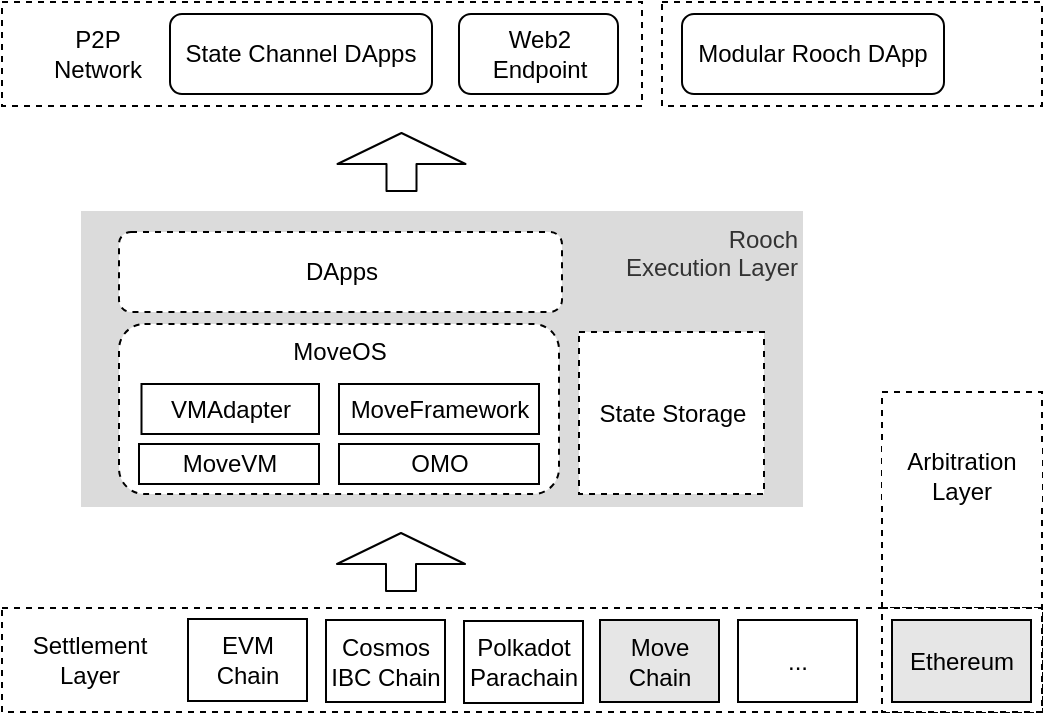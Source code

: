 <mxfile pages="7" scale="1" border="5" disableSvgWarning="true">
    <diagram id="n8_-a6eLP7pCB295_sH3" name="overview">
        <mxGraphModel dx="764" dy="435" grid="1" gridSize="10" guides="1" tooltips="1" connect="1" arrows="1" fold="1" page="1" pageScale="1" pageWidth="850" pageHeight="1100" background="none" math="0" shadow="0">
            <root>
                <mxCell id="0"/>
                <mxCell id="1" parent="0"/>
                <mxCell id="txjMIsYUMWFRjthkGlGa-21" value="" style="rounded=0;whiteSpace=wrap;html=1;dashed=1;" parent="1" vertex="1">
                    <mxGeometry x="640" y="390" width="80" height="160" as="geometry"/>
                </mxCell>
                <mxCell id="LD4q-udqcjKJGRtwGl5m-40" value="" style="rounded=0;whiteSpace=wrap;html=1;dashed=1;" parent="1" vertex="1">
                    <mxGeometry x="200" y="195" width="320" height="52" as="geometry"/>
                </mxCell>
                <mxCell id="LD4q-udqcjKJGRtwGl5m-41" value="P2P &lt;br&gt;Network" style="rounded=0;whiteSpace=wrap;html=1;strokeColor=none;" parent="1" vertex="1">
                    <mxGeometry x="208" y="206" width="80" height="30" as="geometry"/>
                </mxCell>
                <mxCell id="jSHY8Qm2gL7D2qryiZhE-6" value="" style="shape=flexArrow;endArrow=classic;html=1;endWidth=48;endSize=4.83;width=15;fillColor=default;" parent="1" edge="1">
                    <mxGeometry width="50" height="50" relative="1" as="geometry">
                        <mxPoint x="399.5" y="490" as="sourcePoint"/>
                        <mxPoint x="399.5" y="460" as="targetPoint"/>
                    </mxGeometry>
                </mxCell>
                <mxCell id="9DAIATlqTmsYUX2yIpbR-4" value="" style="shape=flexArrow;endArrow=classic;html=1;endWidth=48;endSize=4.83;width=15;fillColor=default;" parent="1" edge="1">
                    <mxGeometry width="50" height="50" relative="1" as="geometry">
                        <mxPoint x="399.75" y="290" as="sourcePoint"/>
                        <mxPoint x="399.75" y="260" as="targetPoint"/>
                    </mxGeometry>
                </mxCell>
                <mxCell id="9DAIATlqTmsYUX2yIpbR-5" value="State Channel DApps" style="rounded=1;whiteSpace=wrap;html=1;strokeColor=default;" parent="1" vertex="1">
                    <mxGeometry x="284" y="201" width="131" height="40" as="geometry"/>
                </mxCell>
                <mxCell id="9DAIATlqTmsYUX2yIpbR-6" value="Web2 Endpoint" style="rounded=1;whiteSpace=wrap;html=1;strokeColor=default;" parent="1" vertex="1">
                    <mxGeometry x="428.5" y="201" width="79.5" height="40" as="geometry"/>
                </mxCell>
                <mxCell id="jw6F2u62rm3RG5PsILgI-1" value="" style="group" parent="1" vertex="1" connectable="0">
                    <mxGeometry x="240" y="300" width="360" height="147" as="geometry"/>
                </mxCell>
                <mxCell id="LD4q-udqcjKJGRtwGl5m-39" value="Rooch&lt;br&gt;Execution Layer" style="rounded=0;whiteSpace=wrap;html=1;fillStyle=auto;fillColor=#DBDBDB;fontColor=#333333;strokeColor=#DBDBDB;verticalAlign=top;align=right;" parent="jw6F2u62rm3RG5PsILgI-1" vertex="1">
                    <mxGeometry width="360" height="147" as="geometry"/>
                </mxCell>
                <mxCell id="LhE96GDJKlpCpHwhhvEK-27" value="MoveOS" style="rounded=1;whiteSpace=wrap;html=1;dashed=1;verticalAlign=top;" parent="jw6F2u62rm3RG5PsILgI-1" vertex="1">
                    <mxGeometry x="18.5" y="56" width="220" height="85" as="geometry"/>
                </mxCell>
                <mxCell id="LhE96GDJKlpCpHwhhvEK-41" value="State Storage" style="rounded=0;whiteSpace=wrap;html=1;dashed=1;" parent="jw6F2u62rm3RG5PsILgI-1" vertex="1">
                    <mxGeometry x="248.5" y="60" width="92.5" height="81" as="geometry"/>
                </mxCell>
                <mxCell id="xBfpWbmibelXuksQUeXX-1" value="MoveVM" style="rounded=0;whiteSpace=wrap;html=1;" parent="jw6F2u62rm3RG5PsILgI-1" vertex="1">
                    <mxGeometry x="28.5" y="116" width="90" height="20" as="geometry"/>
                </mxCell>
                <mxCell id="xBfpWbmibelXuksQUeXX-2" value="OMO" style="rounded=0;whiteSpace=wrap;html=1;" parent="jw6F2u62rm3RG5PsILgI-1" vertex="1">
                    <mxGeometry x="128.5" y="116" width="100" height="20" as="geometry"/>
                </mxCell>
                <mxCell id="xBfpWbmibelXuksQUeXX-3" value="VMAdapter" style="rounded=0;whiteSpace=wrap;html=1;" parent="jw6F2u62rm3RG5PsILgI-1" vertex="1">
                    <mxGeometry x="29.75" y="86" width="88.75" height="25" as="geometry"/>
                </mxCell>
                <mxCell id="xBfpWbmibelXuksQUeXX-4" value="MoveFramework" style="rounded=0;whiteSpace=wrap;html=1;" parent="jw6F2u62rm3RG5PsILgI-1" vertex="1">
                    <mxGeometry x="128.5" y="86" width="100" height="25" as="geometry"/>
                </mxCell>
                <mxCell id="9DAIATlqTmsYUX2yIpbR-3" value="DApps" style="rounded=1;whiteSpace=wrap;html=1;dashed=1;strokeColor=default;" parent="jw6F2u62rm3RG5PsILgI-1" vertex="1">
                    <mxGeometry x="18.5" y="10" width="221.5" height="40" as="geometry"/>
                </mxCell>
                <mxCell id="txjMIsYUMWFRjthkGlGa-1" value="" style="rounded=0;whiteSpace=wrap;html=1;dashed=1;" parent="1" vertex="1">
                    <mxGeometry x="530" y="195" width="190" height="52" as="geometry"/>
                </mxCell>
                <mxCell id="txjMIsYUMWFRjthkGlGa-2" value="Modular Rooch DApp" style="rounded=1;whiteSpace=wrap;html=1;strokeColor=default;" parent="1" vertex="1">
                    <mxGeometry x="540" y="201" width="131" height="40" as="geometry"/>
                </mxCell>
                <mxCell id="LD4q-udqcjKJGRtwGl5m-1" value="" style="rounded=0;whiteSpace=wrap;html=1;dashed=1;" parent="1" vertex="1">
                    <mxGeometry x="200" y="498" width="520" height="52" as="geometry"/>
                </mxCell>
                <mxCell id="LD4q-udqcjKJGRtwGl5m-2" value="Settlement Layer" style="rounded=0;whiteSpace=wrap;html=1;strokeColor=none;" parent="1" vertex="1">
                    <mxGeometry x="203.5" y="509" width="80" height="30" as="geometry"/>
                </mxCell>
                <mxCell id="txjMIsYUMWFRjthkGlGa-25" value="Arbitration&lt;br&gt;Layer" style="rounded=0;whiteSpace=wrap;html=1;strokeColor=none;" parent="1" vertex="1">
                    <mxGeometry x="640" y="417" width="80" height="30" as="geometry"/>
                </mxCell>
                <mxCell id="jUgEDuiQ8Ze0q92zTE3M-1" value="" style="group;verticalAlign=middle;fillColor=default;" parent="1" connectable="0" vertex="1">
                    <mxGeometry x="293" y="503.5" width="59.5" height="41" as="geometry"/>
                </mxCell>
                <mxCell id="jUgEDuiQ8Ze0q92zTE3M-2" value="EVM Chain" style="rounded=0;whiteSpace=wrap;html=1;verticalAlign=middle;align=center;" parent="jUgEDuiQ8Ze0q92zTE3M-1" vertex="1">
                    <mxGeometry width="59.5" height="41" as="geometry"/>
                </mxCell>
                <mxCell id="jUgEDuiQ8Ze0q92zTE3M-3" value="Move Chain" style="rounded=0;whiteSpace=wrap;html=1;verticalAlign=middle;align=center;fillColor=#E6E6E6;" parent="1" vertex="1">
                    <mxGeometry x="499" y="504" width="59.5" height="41" as="geometry"/>
                </mxCell>
                <mxCell id="jUgEDuiQ8Ze0q92zTE3M-4" value="" style="group;verticalAlign=middle;fillColor=default;" parent="1" connectable="0" vertex="1">
                    <mxGeometry x="362" y="504" width="59.5" height="41" as="geometry"/>
                </mxCell>
                <mxCell id="jUgEDuiQ8Ze0q92zTE3M-5" value="Cosmos IBC Chain" style="rounded=0;whiteSpace=wrap;html=1;verticalAlign=middle;align=center;" parent="jUgEDuiQ8Ze0q92zTE3M-4" vertex="1">
                    <mxGeometry width="59.5" height="41" as="geometry"/>
                </mxCell>
                <mxCell id="jUgEDuiQ8Ze0q92zTE3M-6" value="" style="group;verticalAlign=middle;fillColor=default;" parent="1" connectable="0" vertex="1">
                    <mxGeometry x="431" y="504.5" width="59.5" height="41" as="geometry"/>
                </mxCell>
                <mxCell id="jUgEDuiQ8Ze0q92zTE3M-7" value="Polkadot Parachain" style="rounded=0;whiteSpace=wrap;html=1;verticalAlign=middle;align=center;" parent="jUgEDuiQ8Ze0q92zTE3M-6" vertex="1">
                    <mxGeometry width="59.5" height="41" as="geometry"/>
                </mxCell>
                <mxCell id="txjMIsYUMWFRjthkGlGa-22" value="" style="rounded=0;whiteSpace=wrap;html=1;dashed=1;" parent="1" vertex="1">
                    <mxGeometry x="640" y="498" width="80" height="52" as="geometry"/>
                </mxCell>
                <mxCell id="txjMIsYUMWFRjthkGlGa-5" value="&lt;span&gt;Ethereum&lt;/span&gt;" style="rounded=0;whiteSpace=wrap;html=1;verticalAlign=middle;align=center;fillColor=#E6E6E6;" parent="1" vertex="1">
                    <mxGeometry x="645" y="504" width="69.5" height="41" as="geometry"/>
                </mxCell>
                <mxCell id="QGFH-B-HVO3TfabLsV93-1" value="" style="group;verticalAlign=middle;fillColor=default;" parent="1" connectable="0" vertex="1">
                    <mxGeometry x="568" y="504" width="59.5" height="41" as="geometry"/>
                </mxCell>
                <mxCell id="QGFH-B-HVO3TfabLsV93-2" value="..." style="rounded=0;whiteSpace=wrap;html=1;verticalAlign=middle;align=center;" parent="QGFH-B-HVO3TfabLsV93-1" vertex="1">
                    <mxGeometry width="59.5" height="41" as="geometry"/>
                </mxCell>
            </root>
        </mxGraphModel>
    </diagram>
    <diagram id="NVQiJwRUmTs7l1pvq43X" name="modular">
        <mxGraphModel dx="504" dy="415" grid="1" gridSize="10" guides="1" tooltips="1" connect="1" arrows="1" fold="1" page="1" pageScale="1" pageWidth="850" pageHeight="1100" math="0" shadow="0">
            <root>
                <mxCell id="0"/>
                <mxCell id="1" parent="0"/>
                <mxCell id="7tCkqlqsx0py5I8cFxJv-61" value="&lt;span&gt;Arbitration Layer&lt;/span&gt;" style="rounded=0;whiteSpace=wrap;html=1;dashed=1;" parent="1" vertex="1">
                    <mxGeometry x="654" y="394" width="80" height="172" as="geometry"/>
                </mxCell>
                <mxCell id="HDIHflPG1Rf3v935yXDg-7" value="&lt;span&gt;DA&lt;br&gt;Layer&lt;br&gt;&lt;/span&gt;" style="rounded=0;whiteSpace=wrap;html=1;dashed=1;" parent="1" vertex="1">
                    <mxGeometry x="120" y="310" width="80" height="52" as="geometry"/>
                </mxCell>
                <mxCell id="7tCkqlqsx0py5I8cFxJv-59" value="&lt;span&gt;Consensus&lt;br&gt;Layer&lt;br&gt;&lt;/span&gt;" style="rounded=0;whiteSpace=wrap;html=1;dashed=1;" parent="1" vertex="1">
                    <mxGeometry x="120" y="388" width="80" height="52" as="geometry"/>
                </mxCell>
                <mxCell id="08UEqlDkU2os-A3xgw4q-2" value="" style="rounded=0;whiteSpace=wrap;html=1;dashed=1;" parent="1" vertex="1">
                    <mxGeometry x="120" y="515" width="610" height="52" as="geometry"/>
                </mxCell>
                <mxCell id="08UEqlDkU2os-A3xgw4q-5" value="" style="group;verticalAlign=middle;fillColor=default;" parent="1" connectable="0" vertex="1">
                    <mxGeometry x="242" y="520.5" width="59.5" height="41" as="geometry"/>
                </mxCell>
                <mxCell id="08UEqlDkU2os-A3xgw4q-6" value="EVM Chain" style="rounded=0;whiteSpace=wrap;html=1;verticalAlign=middle;align=center;" parent="08UEqlDkU2os-A3xgw4q-5" vertex="1">
                    <mxGeometry width="59.5" height="41" as="geometry"/>
                </mxCell>
                <mxCell id="08UEqlDkU2os-A3xgw4q-7" value="" style="group;verticalAlign=middle;fillColor=default;container=0;" parent="1" connectable="0" vertex="1">
                    <mxGeometry x="378.5" y="520.5" width="59.5" height="41" as="geometry"/>
                </mxCell>
                <mxCell id="08UEqlDkU2os-A3xgw4q-11" value="" style="group;verticalAlign=middle;fillColor=default;container=0;" parent="1" connectable="0" vertex="1">
                    <mxGeometry x="514.5" y="520.5" width="59.5" height="41" as="geometry"/>
                </mxCell>
                <mxCell id="08UEqlDkU2os-A3xgw4q-13" value="Settlement Layer" style="rounded=0;whiteSpace=wrap;html=1;strokeColor=none;" parent="1" vertex="1">
                    <mxGeometry x="148.5" y="526" width="80" height="30" as="geometry"/>
                </mxCell>
                <mxCell id="08UEqlDkU2os-A3xgw4q-14" value="" style="group;verticalAlign=middle;fillColor=default;" parent="1" connectable="0" vertex="1">
                    <mxGeometry x="517" y="521" width="59.5" height="41" as="geometry"/>
                </mxCell>
                <mxCell id="08UEqlDkU2os-A3xgw4q-15" value="..." style="rounded=0;whiteSpace=wrap;html=1;verticalAlign=middle;align=center;" parent="08UEqlDkU2os-A3xgw4q-14" vertex="1">
                    <mxGeometry width="59.5" height="41" as="geometry"/>
                </mxCell>
                <mxCell id="08UEqlDkU2os-A3xgw4q-8" value="Move Chain" style="rounded=0;whiteSpace=wrap;html=1;verticalAlign=middle;align=center;fillColor=#E6E6E6;" parent="1" vertex="1">
                    <mxGeometry x="448" y="521" width="59.5" height="41" as="geometry"/>
                </mxCell>
                <mxCell id="08UEqlDkU2os-A3xgw4q-18" value="" style="endArrow=classic;html=1;startArrow=classic;startFill=1;dashed=1;dashPattern=1 2;" parent="1" edge="1">
                    <mxGeometry width="50" height="50" relative="1" as="geometry">
                        <mxPoint x="340" y="510" as="sourcePoint"/>
                        <mxPoint x="340" y="450" as="targetPoint"/>
                    </mxGeometry>
                </mxCell>
                <mxCell id="08UEqlDkU2os-A3xgw4q-23" value="&lt;span style=&quot;font-size: 12px ; background-color: rgb(248 , 249 , 250)&quot;&gt;State Settlement and Migrate&lt;/span&gt;" style="edgeLabel;html=1;align=center;verticalAlign=middle;resizable=0;points=[];" parent="08UEqlDkU2os-A3xgw4q-18" vertex="1" connectable="0">
                    <mxGeometry x="-0.05" y="1" relative="1" as="geometry">
                        <mxPoint y="1" as="offset"/>
                    </mxGeometry>
                </mxCell>
                <mxCell id="08UEqlDkU2os-A3xgw4q-19" value="" style="endArrow=classic;html=1;exitX=0.5;exitY=0;exitDx=0;exitDy=0;" parent="1" source="08UEqlDkU2os-A3xgw4q-8" edge="1">
                    <mxGeometry width="50" height="50" relative="1" as="geometry">
                        <mxPoint x="476.25" y="492" as="sourcePoint"/>
                        <mxPoint x="476.25" y="452" as="targetPoint"/>
                    </mxGeometry>
                </mxCell>
                <mxCell id="08UEqlDkU2os-A3xgw4q-22" value="&lt;span style=&quot;font-size: 12px ; background-color: rgb(248 , 249 , 250)&quot;&gt;Load Module from &lt;br&gt;Module&amp;nbsp;Repo Layer&lt;/span&gt;" style="edgeLabel;html=1;align=center;verticalAlign=middle;resizable=0;points=[];" parent="08UEqlDkU2os-A3xgw4q-19" vertex="1" connectable="0">
                    <mxGeometry x="0.05" relative="1" as="geometry">
                        <mxPoint as="offset"/>
                    </mxGeometry>
                </mxCell>
                <mxCell id="sr-iXRb7kNLvPt22TX5V-10" value="" style="group" parent="1" vertex="1" connectable="0">
                    <mxGeometry x="320" y="310" width="237.75" height="130" as="geometry"/>
                </mxCell>
                <mxCell id="sr-iXRb7kNLvPt22TX5V-2" value="Rooch&lt;br&gt;Execution Layer" style="rounded=0;whiteSpace=wrap;html=1;fillStyle=auto;fillColor=#DBDBDB;fontColor=#333333;strokeColor=#DBDBDB;verticalAlign=top;align=right;" parent="sr-iXRb7kNLvPt22TX5V-10" vertex="1">
                    <mxGeometry width="237.75" height="130" as="geometry"/>
                </mxCell>
                <mxCell id="sr-iXRb7kNLvPt22TX5V-3" value="MoveOS" style="rounded=1;whiteSpace=wrap;html=1;dashed=1;verticalAlign=top;" parent="sr-iXRb7kNLvPt22TX5V-10" vertex="1">
                    <mxGeometry x="12.598" y="72.897" width="94.886" height="49.813" as="geometry"/>
                </mxCell>
                <mxCell id="sr-iXRb7kNLvPt22TX5V-4" value="State Storage" style="rounded=0;whiteSpace=wrap;html=1;dashed=1;" parent="sr-iXRb7kNLvPt22TX5V-10" vertex="1">
                    <mxGeometry x="118.205" y="72.897" width="99.174" height="49.813" as="geometry"/>
                </mxCell>
                <mxCell id="sr-iXRb7kNLvPt22TX5V-9" value="DApps" style="rounded=1;whiteSpace=wrap;html=1;dashed=1;strokeColor=default;" parent="sr-iXRb7kNLvPt22TX5V-10" vertex="1">
                    <mxGeometry x="12.598" y="10.935" width="94.886" height="48.598" as="geometry"/>
                </mxCell>
                <mxCell id="sr-iXRb7kNLvPt22TX5V-11" value="" style="endArrow=classic;html=1;startArrow=none;startFill=0;dashed=1;dashPattern=1 2;entryX=1;entryY=0.5;entryDx=0;entryDy=0;endFill=1;" parent="1" target="7tCkqlqsx0py5I8cFxJv-59" edge="1">
                    <mxGeometry width="50" height="50" relative="1" as="geometry">
                        <mxPoint x="310" y="416" as="sourcePoint"/>
                        <mxPoint x="350" y="460" as="targetPoint"/>
                    </mxGeometry>
                </mxCell>
                <mxCell id="sr-iXRb7kNLvPt22TX5V-12" value="&lt;span style=&quot;font-size: 12px ; background-color: rgb(248 , 249 , 250)&quot;&gt;Public&lt;br&gt;Txn&lt;br&gt;Order&lt;br&gt;&lt;/span&gt;" style="edgeLabel;html=1;align=center;verticalAlign=middle;resizable=0;points=[];" parent="sr-iXRb7kNLvPt22TX5V-11" vertex="1" connectable="0">
                    <mxGeometry x="-0.05" y="1" relative="1" as="geometry">
                        <mxPoint y="1" as="offset"/>
                    </mxGeometry>
                </mxCell>
                <mxCell id="sr-iXRb7kNLvPt22TX5V-14" value="" style="endArrow=classic;html=1;startArrow=none;startFill=0;dashed=1;dashPattern=1 2;entryX=1;entryY=0.5;entryDx=0;entryDy=0;" parent="1" edge="1">
                    <mxGeometry width="50" height="50" relative="1" as="geometry">
                        <mxPoint x="315" y="342" as="sourcePoint"/>
                        <mxPoint x="205" y="340" as="targetPoint"/>
                    </mxGeometry>
                </mxCell>
                <mxCell id="sr-iXRb7kNLvPt22TX5V-15" value="&lt;span style=&quot;font-size: 12px ; background-color: rgb(248 , 249 , 250)&quot;&gt;Public&lt;br&gt;Txn&lt;br&gt;Data&lt;br&gt;&lt;/span&gt;" style="edgeLabel;html=1;align=center;verticalAlign=middle;resizable=0;points=[];" parent="sr-iXRb7kNLvPt22TX5V-14" vertex="1" connectable="0">
                    <mxGeometry x="-0.05" y="1" relative="1" as="geometry">
                        <mxPoint y="1" as="offset"/>
                    </mxGeometry>
                </mxCell>
                <mxCell id="sr-iXRb7kNLvPt22TX5V-17" value="Disputes&lt;br&gt;Arbitrate" style="endArrow=none;html=1;startArrow=classic;startFill=1;dashed=1;dashPattern=1 2;entryX=1;entryY=0.5;entryDx=0;entryDy=0;endFill=0;" parent="1" edge="1">
                    <mxGeometry width="50" height="50" relative="1" as="geometry">
                        <mxPoint x="650" y="413" as="sourcePoint"/>
                        <mxPoint x="564" y="413" as="targetPoint"/>
                    </mxGeometry>
                </mxCell>
                <mxCell id="LOX_ntFEHdP8scnni7Lw-2" value="" style="rounded=0;whiteSpace=wrap;html=1;dashed=1;" parent="1" vertex="1">
                    <mxGeometry x="654" y="515" width="81" height="52" as="geometry"/>
                </mxCell>
                <mxCell id="LOX_ntFEHdP8scnni7Lw-5" value="" style="group;verticalAlign=middle;fillColor=default;" parent="1" connectable="0" vertex="1">
                    <mxGeometry x="311" y="521" width="59.5" height="41" as="geometry"/>
                </mxCell>
                <mxCell id="LOX_ntFEHdP8scnni7Lw-6" value="Cosmos IBC Chain" style="rounded=0;whiteSpace=wrap;html=1;verticalAlign=middle;align=center;" parent="LOX_ntFEHdP8scnni7Lw-5" vertex="1">
                    <mxGeometry width="59.5" height="41" as="geometry"/>
                </mxCell>
                <mxCell id="LOX_ntFEHdP8scnni7Lw-7" value="" style="group;verticalAlign=middle;fillColor=default;" parent="1" connectable="0" vertex="1">
                    <mxGeometry x="380" y="521.5" width="59.5" height="41" as="geometry"/>
                </mxCell>
                <mxCell id="LOX_ntFEHdP8scnni7Lw-8" value="Polkadot Parachain" style="rounded=0;whiteSpace=wrap;html=1;verticalAlign=middle;align=center;" parent="LOX_ntFEHdP8scnni7Lw-7" vertex="1">
                    <mxGeometry width="59.5" height="41" as="geometry"/>
                </mxCell>
                <mxCell id="LOX_ntFEHdP8scnni7Lw-4" value="&lt;span&gt;Ethereum&lt;/span&gt;" style="rounded=0;whiteSpace=wrap;html=1;verticalAlign=middle;align=center;fillColor=#E6E6E6;" parent="1" vertex="1">
                    <mxGeometry x="665.75" y="520.5" width="59.5" height="41" as="geometry"/>
                </mxCell>
            </root>
        </mxGraphModel>
    </diagram>
    <diagram id="Nu_WA9WFMSdzxK3f8-Ky" name="p2p">
        <mxGraphModel dx="856" dy="706" grid="1" gridSize="10" guides="1" tooltips="1" connect="1" arrows="1" fold="1" page="1" pageScale="1" pageWidth="850" pageHeight="1100" math="0" shadow="0">
            <root>
                <mxCell id="0"/>
                <mxCell id="1" parent="0"/>
                <mxCell id="l3saR_V4egYoSNpxP_i6-1" value="" style="rounded=0;whiteSpace=wrap;html=1;fillColor=#FFFFFF;" parent="1" vertex="1">
                    <mxGeometry x="140" y="420" width="440" height="100" as="geometry"/>
                </mxCell>
                <mxCell id="l3saR_V4egYoSNpxP_i6-2" value="P2P Layer" style="rounded=0;whiteSpace=wrap;html=1;strokeColor=none;" parent="1" vertex="1">
                    <mxGeometry x="157" y="426" width="113" height="20" as="geometry"/>
                </mxCell>
                <mxCell id="l3saR_V4egYoSNpxP_i6-3" value="State Chanel" style="endArrow=none;dashed=1;html=1;rounded=0;exitX=1;exitY=0.5;exitDx=0;exitDy=0;entryX=0;entryY=0.5;entryDx=0;entryDy=0;" parent="1" source="l3saR_V4egYoSNpxP_i6-5" target="l3saR_V4egYoSNpxP_i6-8" edge="1">
                    <mxGeometry width="50" height="50" relative="1" as="geometry">
                        <mxPoint x="380" y="570" as="sourcePoint"/>
                        <mxPoint x="437.5" y="483.5" as="targetPoint"/>
                    </mxGeometry>
                </mxCell>
                <mxCell id="l3saR_V4egYoSNpxP_i6-4" value="" style="group" parent="1" connectable="0" vertex="1">
                    <mxGeometry x="157" y="450.5" width="110.5" height="60" as="geometry"/>
                </mxCell>
                <mxCell id="l3saR_V4egYoSNpxP_i6-5" value="P2P Node" style="rounded=0;whiteSpace=wrap;html=1;verticalAlign=top;" parent="l3saR_V4egYoSNpxP_i6-4" vertex="1">
                    <mxGeometry width="110.5" height="60" as="geometry"/>
                </mxCell>
                <mxCell id="l3saR_V4egYoSNpxP_i6-6" value="MoveOS" style="rounded=1;whiteSpace=wrap;html=1;dashed=1;" parent="l3saR_V4egYoSNpxP_i6-4" vertex="1">
                    <mxGeometry x="4" y="29" width="60" height="27" as="geometry"/>
                </mxCell>
                <mxCell id="l3saR_V4egYoSNpxP_i6-7" value="" style="group" parent="1" connectable="0" vertex="1">
                    <mxGeometry x="453" y="452" width="110.5" height="60" as="geometry"/>
                </mxCell>
                <mxCell id="l3saR_V4egYoSNpxP_i6-8" value="P2P Node" style="rounded=0;whiteSpace=wrap;html=1;verticalAlign=top;" parent="l3saR_V4egYoSNpxP_i6-7" vertex="1">
                    <mxGeometry width="110.5" height="60" as="geometry"/>
                </mxCell>
                <mxCell id="l3saR_V4egYoSNpxP_i6-9" value="MoveOS" style="rounded=1;whiteSpace=wrap;html=1;dashed=1;" parent="l3saR_V4egYoSNpxP_i6-7" vertex="1">
                    <mxGeometry x="4" y="29" width="60" height="27" as="geometry"/>
                </mxCell>
                <mxCell id="s1eoinu1Ahf1Rwg427c4-1" value="" style="rounded=0;whiteSpace=wrap;html=1;fillColor=#DBDBDB;" parent="1" vertex="1">
                    <mxGeometry x="275" y="560" width="150" height="100" as="geometry"/>
                </mxCell>
                <mxCell id="s1eoinu1Ahf1Rwg427c4-2" value="Rooch" style="rounded=0;whiteSpace=wrap;html=1;dashed=1;strokeColor=none;fillColor=#DBDBDB;" parent="1" vertex="1">
                    <mxGeometry x="278.5" y="564" width="127.67" height="34" as="geometry"/>
                </mxCell>
                <mxCell id="0CyF0eXJlZ6JnCDQixh1-2" style="edgeStyle=orthogonalEdgeStyle;rounded=0;orthogonalLoop=1;jettySize=auto;html=1;exitX=1;exitY=0.75;exitDx=0;exitDy=0;entryX=0.25;entryY=1;entryDx=0;entryDy=0;endArrow=none;endFill=0;" parent="1" source="s1eoinu1Ahf1Rwg427c4-3" target="l3saR_V4egYoSNpxP_i6-8" edge="1">
                    <mxGeometry relative="1" as="geometry"/>
                </mxCell>
                <mxCell id="s1eoinu1Ahf1Rwg427c4-3" value="Settlement Contract" style="rounded=1;whiteSpace=wrap;html=1;dashed=1;fillColor=default;" parent="1" vertex="1">
                    <mxGeometry x="278.5" y="602.5" width="93.5" height="45" as="geometry"/>
                </mxCell>
                <mxCell id="0CyF0eXJlZ6JnCDQixh1-1" style="edgeStyle=orthogonalEdgeStyle;rounded=0;orthogonalLoop=1;jettySize=auto;html=1;exitX=0.5;exitY=1;exitDx=0;exitDy=0;entryX=0;entryY=0.75;entryDx=0;entryDy=0;endArrow=none;endFill=0;" parent="1" source="l3saR_V4egYoSNpxP_i6-6" target="s1eoinu1Ahf1Rwg427c4-3" edge="1">
                    <mxGeometry relative="1" as="geometry"/>
                </mxCell>
                <mxCell id="0CyF0eXJlZ6JnCDQixh1-3" value="" style="group" parent="1" connectable="0" vertex="1">
                    <mxGeometry x="610" y="457.5" width="110.5" height="50" as="geometry"/>
                </mxCell>
                <mxCell id="0CyF0eXJlZ6JnCDQixh1-4" value="Web2 Service" style="rounded=0;whiteSpace=wrap;html=1;verticalAlign=middle;" parent="0CyF0eXJlZ6JnCDQixh1-3" vertex="1">
                    <mxGeometry width="110.5" height="50" as="geometry"/>
                </mxCell>
                <mxCell id="0CyF0eXJlZ6JnCDQixh1-9" style="edgeStyle=orthogonalEdgeStyle;rounded=0;orthogonalLoop=1;jettySize=auto;html=1;exitX=1;exitY=0.5;exitDx=0;exitDy=0;entryX=0;entryY=0.5;entryDx=0;entryDy=0;endArrow=none;endFill=0;" parent="1" source="l3saR_V4egYoSNpxP_i6-8" target="0CyF0eXJlZ6JnCDQixh1-4" edge="1">
                    <mxGeometry relative="1" as="geometry"/>
                </mxCell>
                <mxCell id="0CyF0eXJlZ6JnCDQixh1-10" value="" style="group" parent="1" connectable="0" vertex="1">
                    <mxGeometry x="450" y="310" width="110.5" height="60" as="geometry"/>
                </mxCell>
                <mxCell id="0CyF0eXJlZ6JnCDQixh1-11" value="DApp" style="rounded=0;whiteSpace=wrap;html=1;verticalAlign=top;" parent="0CyF0eXJlZ6JnCDQixh1-10" vertex="1">
                    <mxGeometry width="110.5" height="60" as="geometry"/>
                </mxCell>
                <mxCell id="0CyF0eXJlZ6JnCDQixh1-12" value="P2P Node in Browser" style="rounded=1;whiteSpace=wrap;html=1;dashed=1;" parent="0CyF0eXJlZ6JnCDQixh1-10" vertex="1">
                    <mxGeometry x="4" y="29" width="66" height="27" as="geometry"/>
                </mxCell>
                <mxCell id="0CyF0eXJlZ6JnCDQixh1-14" style="edgeStyle=orthogonalEdgeStyle;rounded=0;orthogonalLoop=1;jettySize=auto;html=1;exitX=0.5;exitY=1;exitDx=0;exitDy=0;endArrow=none;endFill=0;" parent="1" source="0CyF0eXJlZ6JnCDQixh1-12" edge="1">
                    <mxGeometry relative="1" as="geometry">
                        <mxPoint x="487" y="450" as="targetPoint"/>
                    </mxGeometry>
                </mxCell>
            </root>
        </mxGraphModel>
    </diagram>
    <diagram id="5Dg04Nr58mkKkYB7gLD7" name="moveos">
        <mxGraphModel dx="951" dy="784" grid="1" gridSize="10" guides="1" tooltips="1" connect="1" arrows="1" fold="1" page="1" pageScale="1" pageWidth="850" pageHeight="1100" math="0" shadow="0">
            <root>
                <mxCell id="0"/>
                <mxCell id="1" parent="0"/>
                <mxCell id="wN5z0VdmhAgD4SA51VTo-1" value="" style="rounded=0;whiteSpace=wrap;html=1;" parent="1" vertex="1">
                    <mxGeometry x="82" y="510" width="680" height="300" as="geometry"/>
                </mxCell>
                <mxCell id="wN5z0VdmhAgD4SA51VTo-2" value="MoveOS" style="rounded=0;whiteSpace=wrap;html=1;dashed=1;strokeColor=none;" parent="1" vertex="1">
                    <mxGeometry x="121.76" y="520" width="600.471" height="40" as="geometry"/>
                </mxCell>
                <mxCell id="wN5z0VdmhAgD4SA51VTo-3" value="MoveVM" style="rounded=0;whiteSpace=wrap;html=1;" parent="1" vertex="1">
                    <mxGeometry x="112" y="760" width="308" height="40" as="geometry"/>
                </mxCell>
                <mxCell id="wN5z0VdmhAgD4SA51VTo-4" value="" style="rounded=0;whiteSpace=wrap;html=1;dashed=1;" parent="1" vertex="1">
                    <mxGeometry x="112" y="570" width="630" height="180" as="geometry"/>
                </mxCell>
                <mxCell id="wN5z0VdmhAgD4SA51VTo-5" value="MoveChainAdapter" style="rounded=0;whiteSpace=wrap;html=1;strokeColor=none;" parent="1" vertex="1">
                    <mxGeometry x="130" y="570" width="600" height="31.36" as="geometry"/>
                </mxCell>
                <mxCell id="wN5z0VdmhAgD4SA51VTo-6" value="StarcoinFramework" style="rounded=1;whiteSpace=wrap;html=1;" parent="1" vertex="1">
                    <mxGeometry x="130" y="615.27" width="131" height="52.27" as="geometry"/>
                </mxCell>
                <mxCell id="wN5z0VdmhAgD4SA51VTo-7" value="AptosFramework" style="rounded=1;whiteSpace=wrap;html=1;" parent="1" vertex="1">
                    <mxGeometry x="280.37" y="615.27" width="130.63" height="52.27" as="geometry"/>
                </mxCell>
                <mxCell id="wN5z0VdmhAgD4SA51VTo-8" value="SuiFramework" style="rounded=1;whiteSpace=wrap;html=1;" parent="1" vertex="1">
                    <mxGeometry x="431" y="615.27" width="131" height="52.27" as="geometry"/>
                </mxCell>
                <mxCell id="wN5z0VdmhAgD4SA51VTo-9" value="..." style="rounded=1;whiteSpace=wrap;html=1;" parent="1" vertex="1">
                    <mxGeometry x="581" y="615.27" width="131" height="52.27" as="geometry"/>
                </mxCell>
                <mxCell id="wN5z0VdmhAgD4SA51VTo-10" value="StarcoinAdapter" style="rounded=1;whiteSpace=wrap;html=1;" parent="1" vertex="1">
                    <mxGeometry x="130" y="690" width="131" height="52.27" as="geometry"/>
                </mxCell>
                <mxCell id="wN5z0VdmhAgD4SA51VTo-11" value="AptosAdapter" style="rounded=1;whiteSpace=wrap;html=1;" parent="1" vertex="1">
                    <mxGeometry x="280.37" y="690" width="130.63" height="52.27" as="geometry"/>
                </mxCell>
                <mxCell id="wN5z0VdmhAgD4SA51VTo-12" value="SuiAdapter" style="rounded=1;whiteSpace=wrap;html=1;" parent="1" vertex="1">
                    <mxGeometry x="431" y="690" width="131" height="52.27" as="geometry"/>
                </mxCell>
                <mxCell id="wN5z0VdmhAgD4SA51VTo-13" value="..." style="rounded=1;whiteSpace=wrap;html=1;" parent="1" vertex="1">
                    <mxGeometry x="581" y="690" width="131" height="52.27" as="geometry"/>
                </mxCell>
                <mxCell id="wN5z0VdmhAgD4SA51VTo-16" value="OMO" style="rounded=0;whiteSpace=wrap;html=1;" parent="1" vertex="1">
                    <mxGeometry x="431" y="760" width="309" height="40" as="geometry"/>
                </mxCell>
            </root>
        </mxGraphModel>
    </diagram>
    <diagram id="2alpfbnSqNpXs6ikViOz" name="omo">
        <mxGraphModel dx="815" dy="550" grid="1" gridSize="10" guides="1" tooltips="1" connect="1" arrows="1" fold="1" page="1" pageScale="1" pageWidth="850" pageHeight="1100" math="0" shadow="0">
            <root>
                <mxCell id="0"/>
                <mxCell id="1" parent="0"/>
                <mxCell id="XdkposplsFSqHSL-H2rm-19" value="OMO&lt;br&gt;&amp;nbsp;(MIPS Emulator)" style="whiteSpace=wrap;html=1;aspect=fixed;verticalAlign=top;" parent="1" vertex="1">
                    <mxGeometry x="560" y="220.5" width="151.5" height="151.5" as="geometry"/>
                </mxCell>
                <mxCell id="XdkposplsFSqHSL-H2rm-2" value="&lt;br&gt;MoveVM" style="ellipse;whiteSpace=wrap;html=1;aspect=fixed;verticalAlign=top;" parent="1" vertex="1">
                    <mxGeometry x="286.5" y="382" width="150" height="150" as="geometry"/>
                </mxCell>
                <mxCell id="XdkposplsFSqHSL-H2rm-3" value="MIPS.move" style="rounded=0;whiteSpace=wrap;html=1;" parent="1" vertex="1">
                    <mxGeometry x="304" y="433" width="115" height="60" as="geometry"/>
                </mxCell>
                <mxCell id="XdkposplsFSqHSL-H2rm-7" value="MoveVM" style="rounded=0;whiteSpace=wrap;html=1;" parent="1" vertex="1">
                    <mxGeometry x="575" y="277" width="115" height="60" as="geometry"/>
                </mxCell>
                <mxCell id="XdkposplsFSqHSL-H2rm-10" value="Challenger" style="text;html=1;align=center;verticalAlign=middle;resizable=0;points=[];autosize=1;strokeColor=none;fillColor=none;fontSize=16;" parent="1" vertex="1">
                    <mxGeometry x="708" y="281" width="100" height="30" as="geometry"/>
                </mxCell>
                <mxCell id="XdkposplsFSqHSL-H2rm-11" value="Defender" style="text;html=1;align=center;verticalAlign=middle;resizable=0;points=[];autosize=1;strokeColor=none;fillColor=none;fontSize=16;" parent="1" vertex="1">
                    <mxGeometry x="710" y="567" width="90" height="30" as="geometry"/>
                </mxCell>
                <mxCell id="XdkposplsFSqHSL-H2rm-12" value="" style="endArrow=classic;startArrow=classic;html=1;rounded=0;" parent="1" edge="1">
                    <mxGeometry width="50" height="50" relative="1" as="geometry">
                        <mxPoint x="639" y="494" as="sourcePoint"/>
                        <mxPoint x="639" y="394" as="targetPoint"/>
                    </mxGeometry>
                </mxCell>
                <mxCell id="wgEDJszfuv_QJwVBHLMD-2" value="&lt;span style=&quot;font-size: 16px; background-color: rgb(251, 251, 251);&quot;&gt;Interactive Fraud Proof&lt;/span&gt;" style="edgeLabel;html=1;align=center;verticalAlign=middle;resizable=0;points=[];" vertex="1" connectable="0" parent="XdkposplsFSqHSL-H2rm-12">
                    <mxGeometry x="0.061" y="2" relative="1" as="geometry">
                        <mxPoint as="offset"/>
                    </mxGeometry>
                </mxCell>
                <mxCell id="XdkposplsFSqHSL-H2rm-14" value="" style="endArrow=none;html=1;rounded=0;dashed=1;" parent="1" edge="1">
                    <mxGeometry width="50" height="50" relative="1" as="geometry">
                        <mxPoint x="464" y="680" as="sourcePoint"/>
                        <mxPoint x="464" y="161" as="targetPoint"/>
                    </mxGeometry>
                </mxCell>
                <mxCell id="XdkposplsFSqHSL-H2rm-15" value="Off-Chain" style="text;html=1;align=center;verticalAlign=middle;resizable=0;points=[];autosize=1;strokeColor=none;fillColor=none;fontSize=16;fontStyle=1" parent="1" vertex="1">
                    <mxGeometry x="582.5" y="150" width="100" height="30" as="geometry"/>
                </mxCell>
                <mxCell id="XdkposplsFSqHSL-H2rm-16" value="On-Chain" style="text;html=1;align=center;verticalAlign=middle;resizable=0;points=[];autosize=1;strokeColor=none;fillColor=none;fontSize=16;fontStyle=1" parent="1" vertex="1">
                    <mxGeometry x="312.5" y="150" width="100" height="30" as="geometry"/>
                </mxCell>
                <mxCell id="XdkposplsFSqHSL-H2rm-18" value="Arbitrate" style="text;html=1;align=center;verticalAlign=middle;resizable=0;points=[];autosize=1;strokeColor=none;fillColor=none;" parent="1" vertex="1">
                    <mxGeometry x="483" y="408" width="70" height="30" as="geometry"/>
                </mxCell>
                <mxCell id="R2SHoENa1AMxqyAqXyUj-1" value="or" style="text;html=1;strokeColor=none;fillColor=none;align=center;verticalAlign=middle;whiteSpace=wrap;rounded=0;" parent="1" vertex="1">
                    <mxGeometry x="328.5" y="355" width="60" height="30" as="geometry"/>
                </mxCell>
                <mxCell id="mZSC6QQ1Ej0cdaxBKfZL-1" value="&lt;br&gt;EVM" style="ellipse;whiteSpace=wrap;html=1;aspect=fixed;verticalAlign=top;" parent="1" vertex="1">
                    <mxGeometry x="286" y="207" width="150" height="150" as="geometry"/>
                </mxCell>
                <mxCell id="mZSC6QQ1Ej0cdaxBKfZL-2" value="MIPS.sol" style="rounded=0;whiteSpace=wrap;html=1;" parent="1" vertex="1">
                    <mxGeometry x="301" y="253" width="115" height="60" as="geometry"/>
                </mxCell>
                <mxCell id="wgEDJszfuv_QJwVBHLMD-1" value="" style="endArrow=classic;html=1;" edge="1" parent="1">
                    <mxGeometry width="50" height="50" relative="1" as="geometry">
                        <mxPoint x="550" y="439" as="sourcePoint"/>
                        <mxPoint x="476" y="439" as="targetPoint"/>
                    </mxGeometry>
                </mxCell>
                <mxCell id="QksyU1p-A5cM2u_yoaru-2" value="&lt;br&gt;Arbitrary VM" style="ellipse;whiteSpace=wrap;html=1;aspect=fixed;verticalAlign=top;" vertex="1" parent="1">
                    <mxGeometry x="285.5" y="559" width="150" height="150" as="geometry"/>
                </mxCell>
                <mxCell id="QksyU1p-A5cM2u_yoaru-3" value="MIPS Contract" style="rounded=0;whiteSpace=wrap;html=1;" vertex="1" parent="1">
                    <mxGeometry x="303" y="610" width="115" height="60" as="geometry"/>
                </mxCell>
                <mxCell id="QksyU1p-A5cM2u_yoaru-4" value="or" style="text;html=1;strokeColor=none;fillColor=none;align=center;verticalAlign=middle;whiteSpace=wrap;rounded=0;" vertex="1" parent="1">
                    <mxGeometry x="330.5" y="530" width="60" height="30" as="geometry"/>
                </mxCell>
                <mxCell id="B_G0NRVPA1ljCq9yVG63-4" value="MoveVM" style="rounded=0;whiteSpace=wrap;html=1;" vertex="1" parent="1">
                    <mxGeometry x="575" y="575" width="115" height="60" as="geometry"/>
                </mxCell>
                <mxCell id="B_G0NRVPA1ljCq9yVG63-5" value="OMO&lt;br&gt;&amp;nbsp;(MIPS Emulator)" style="whiteSpace=wrap;html=1;aspect=fixed;verticalAlign=top;" vertex="1" parent="1">
                    <mxGeometry x="560" y="518.5" width="151.5" height="151.5" as="geometry"/>
                </mxCell>
                <mxCell id="B_G0NRVPA1ljCq9yVG63-6" value="MoveVM" style="rounded=0;whiteSpace=wrap;html=1;" vertex="1" parent="1">
                    <mxGeometry x="578.25" y="575" width="115" height="60" as="geometry"/>
                </mxCell>
            </root>
        </mxGraphModel>
    </diagram>
    <diagram id="1n-ApArho_CAEGqfPm5O" name="state-migrate">
        <mxGraphModel dx="628" dy="471" grid="1" gridSize="10" guides="1" tooltips="1" connect="1" arrows="1" fold="1" page="1" pageScale="1" pageWidth="850" pageHeight="1100" math="0" shadow="0">
            <root>
                <mxCell id="ndeaZpEYsapBmZWLdLbB-0"/>
                <mxCell id="ndeaZpEYsapBmZWLdLbB-1" parent="ndeaZpEYsapBmZWLdLbB-0"/>
                <mxCell id="ndeaZpEYsapBmZWLdLbB-5" style="edgeStyle=none;rounded=0;orthogonalLoop=1;jettySize=auto;html=1;exitX=0.25;exitY=1;exitDx=0;exitDy=0;entryX=0.25;entryY=0;entryDx=0;entryDy=0;endArrow=none;endFill=0;startArrow=none;" parent="ndeaZpEYsapBmZWLdLbB-1" source="ndeaZpEYsapBmZWLdLbB-9" edge="1">
                    <mxGeometry relative="1" as="geometry">
                        <mxPoint x="305.205" y="406" as="targetPoint"/>
                    </mxGeometry>
                </mxCell>
                <mxCell id="ndeaZpEYsapBmZWLdLbB-6" value="ChainA State Root" style="rounded=0;whiteSpace=wrap;html=1;" parent="ndeaZpEYsapBmZWLdLbB-1" vertex="1">
                    <mxGeometry x="258.5" y="290" width="104.5" height="20" as="geometry"/>
                </mxCell>
                <mxCell id="ndeaZpEYsapBmZWLdLbB-9" value="0xAlice" style="text;html=1;strokeColor=none;fillColor=none;align=center;verticalAlign=middle;whiteSpace=wrap;rounded=0;" parent="ndeaZpEYsapBmZWLdLbB-1" vertex="1">
                    <mxGeometry x="295.5" y="370" width="67.5" height="20" as="geometry"/>
                </mxCell>
                <mxCell id="ndeaZpEYsapBmZWLdLbB-12" value="0xRooch" style="edgeStyle=none;rounded=0;orthogonalLoop=1;jettySize=auto;html=1;exitX=0.5;exitY=0;exitDx=0;exitDy=0;entryX=0.25;entryY=1;entryDx=0;entryDy=0;endArrow=none;endFill=0;" parent="ndeaZpEYsapBmZWLdLbB-1" source="ndeaZpEYsapBmZWLdLbB-13" target="ndeaZpEYsapBmZWLdLbB-6" edge="1">
                    <mxGeometry relative="1" as="geometry"/>
                </mxCell>
                <mxCell id="ndeaZpEYsapBmZWLdLbB-13" value="Rooch Layer1 State&amp;nbsp;" style="rounded=0;whiteSpace=wrap;html=1;verticalAlign=top;" parent="ndeaZpEYsapBmZWLdLbB-1" vertex="1">
                    <mxGeometry x="130" y="405" width="119.94" height="75" as="geometry"/>
                </mxCell>
                <mxCell id="ndeaZpEYsapBmZWLdLbB-18" value="" style="edgeStyle=none;rounded=0;orthogonalLoop=1;jettySize=auto;html=1;exitX=0.25;exitY=1;exitDx=0;exitDy=0;entryX=0.5;entryY=0;entryDx=0;entryDy=0;endArrow=none;endFill=0;" parent="ndeaZpEYsapBmZWLdLbB-1" source="ndeaZpEYsapBmZWLdLbB-6" target="ndeaZpEYsapBmZWLdLbB-9" edge="1">
                    <mxGeometry relative="1" as="geometry">
                        <mxPoint x="352.031" y="350" as="sourcePoint"/>
                        <mxPoint x="341.906" y="406" as="targetPoint"/>
                    </mxGeometry>
                </mxCell>
                <mxCell id="ndeaZpEYsapBmZWLdLbB-19" value="&lt;span&gt;RST Root&lt;/span&gt;" style="rounded=0;whiteSpace=wrap;html=1;" parent="ndeaZpEYsapBmZWLdLbB-1" vertex="1">
                    <mxGeometry x="139.34" y="440" width="60.66" height="30" as="geometry"/>
                </mxCell>
                <mxCell id="ndeaZpEYsapBmZWLdLbB-21" value="Alice State&amp;nbsp;" style="rounded=0;whiteSpace=wrap;html=1;verticalAlign=top;" parent="ndeaZpEYsapBmZWLdLbB-1" vertex="1">
                    <mxGeometry x="280.07" y="405" width="119.94" height="75" as="geometry"/>
                </mxCell>
                <mxCell id="ndeaZpEYsapBmZWLdLbB-23" value="NFT1" style="rounded=0;whiteSpace=wrap;html=1;dashed=1;" parent="ndeaZpEYsapBmZWLdLbB-1" vertex="1">
                    <mxGeometry x="120" y="530" width="60.66" height="30" as="geometry"/>
                </mxCell>
                <mxCell id="ndeaZpEYsapBmZWLdLbB-24" value="NFT2" style="rounded=0;whiteSpace=wrap;html=1;dashed=1;" parent="ndeaZpEYsapBmZWLdLbB-1" vertex="1">
                    <mxGeometry x="200" y="530" width="60.66" height="30" as="geometry"/>
                </mxCell>
                <mxCell id="ndeaZpEYsapBmZWLdLbB-25" value="object1" style="endArrow=none;dashed=1;html=1;dashPattern=1 3;strokeWidth=2;entryX=0.25;entryY=1;entryDx=0;entryDy=0;exitX=0.25;exitY=0;exitDx=0;exitDy=0;" parent="ndeaZpEYsapBmZWLdLbB-1" source="ndeaZpEYsapBmZWLdLbB-23" target="ndeaZpEYsapBmZWLdLbB-19" edge="1">
                    <mxGeometry width="50" height="50" relative="1" as="geometry">
                        <mxPoint x="400" y="570" as="sourcePoint"/>
                        <mxPoint x="450" y="520" as="targetPoint"/>
                    </mxGeometry>
                </mxCell>
                <mxCell id="ndeaZpEYsapBmZWLdLbB-26" value="object2" style="endArrow=none;dashed=1;html=1;dashPattern=1 3;strokeWidth=2;entryX=0.5;entryY=1;entryDx=0;entryDy=0;exitX=0.5;exitY=0;exitDx=0;exitDy=0;" parent="ndeaZpEYsapBmZWLdLbB-1" source="ndeaZpEYsapBmZWLdLbB-24" target="ndeaZpEYsapBmZWLdLbB-19" edge="1">
                    <mxGeometry width="50" height="50" relative="1" as="geometry">
                        <mxPoint x="145.165" y="540" as="sourcePoint"/>
                        <mxPoint x="164.505" y="480" as="targetPoint"/>
                    </mxGeometry>
                </mxCell>
                <mxCell id="ndeaZpEYsapBmZWLdLbB-28" value="NFT2" style="rounded=0;whiteSpace=wrap;html=1;dashed=1;" parent="ndeaZpEYsapBmZWLdLbB-1" vertex="1">
                    <mxGeometry x="290" y="440" width="60.66" height="30" as="geometry"/>
                </mxCell>
                <mxCell id="ndeaZpEYsapBmZWLdLbB-29" value="move to" style="endArrow=classic;html=1;entryX=1;entryY=0.5;entryDx=0;entryDy=0;exitX=0;exitY=0.5;exitDx=0;exitDy=0;" parent="ndeaZpEYsapBmZWLdLbB-1" source="ndeaZpEYsapBmZWLdLbB-28" target="ndeaZpEYsapBmZWLdLbB-19" edge="1">
                    <mxGeometry width="50" height="50" relative="1" as="geometry">
                        <mxPoint x="400" y="570" as="sourcePoint"/>
                        <mxPoint x="450" y="520" as="targetPoint"/>
                    </mxGeometry>
                </mxCell>
                <mxCell id="ndeaZpEYsapBmZWLdLbB-30" style="edgeStyle=none;rounded=0;orthogonalLoop=1;jettySize=auto;html=1;exitX=0.25;exitY=1;exitDx=0;exitDy=0;entryX=0.25;entryY=0;entryDx=0;entryDy=0;endArrow=none;endFill=0;startArrow=none;" parent="ndeaZpEYsapBmZWLdLbB-1" source="ndeaZpEYsapBmZWLdLbB-32" edge="1">
                    <mxGeometry relative="1" as="geometry">
                        <mxPoint x="705.205" y="406" as="targetPoint"/>
                    </mxGeometry>
                </mxCell>
                <mxCell id="ndeaZpEYsapBmZWLdLbB-31" value="Rooch State Root" style="rounded=0;whiteSpace=wrap;html=1;" parent="ndeaZpEYsapBmZWLdLbB-1" vertex="1">
                    <mxGeometry x="658.5" y="290" width="104.5" height="20" as="geometry"/>
                </mxCell>
                <mxCell id="ndeaZpEYsapBmZWLdLbB-32" value="0xAlice" style="text;html=1;strokeColor=none;fillColor=none;align=center;verticalAlign=middle;whiteSpace=wrap;rounded=0;" parent="ndeaZpEYsapBmZWLdLbB-1" vertex="1">
                    <mxGeometry x="695.5" y="370" width="67.5" height="20" as="geometry"/>
                </mxCell>
                <mxCell id="ndeaZpEYsapBmZWLdLbB-33" value="0xChainA" style="edgeStyle=none;rounded=0;orthogonalLoop=1;jettySize=auto;html=1;exitX=0.5;exitY=0;exitDx=0;exitDy=0;entryX=0.25;entryY=1;entryDx=0;entryDy=0;endArrow=none;endFill=0;" parent="ndeaZpEYsapBmZWLdLbB-1" source="ndeaZpEYsapBmZWLdLbB-34" target="ndeaZpEYsapBmZWLdLbB-31" edge="1">
                    <mxGeometry relative="1" as="geometry"/>
                </mxCell>
                <mxCell id="ndeaZpEYsapBmZWLdLbB-34" value="ChainA Layer2 State&amp;nbsp;" style="rounded=0;whiteSpace=wrap;html=1;verticalAlign=top;" parent="ndeaZpEYsapBmZWLdLbB-1" vertex="1">
                    <mxGeometry x="530" y="405" width="119.94" height="75" as="geometry"/>
                </mxCell>
                <mxCell id="ndeaZpEYsapBmZWLdLbB-35" value="" style="edgeStyle=none;rounded=0;orthogonalLoop=1;jettySize=auto;html=1;exitX=0.25;exitY=1;exitDx=0;exitDy=0;entryX=0.5;entryY=0;entryDx=0;entryDy=0;endArrow=none;endFill=0;" parent="ndeaZpEYsapBmZWLdLbB-1" source="ndeaZpEYsapBmZWLdLbB-31" target="ndeaZpEYsapBmZWLdLbB-32" edge="1">
                    <mxGeometry relative="1" as="geometry">
                        <mxPoint x="752.031" y="350" as="sourcePoint"/>
                        <mxPoint x="741.906" y="406" as="targetPoint"/>
                    </mxGeometry>
                </mxCell>
                <mxCell id="ndeaZpEYsapBmZWLdLbB-36" value="&lt;span&gt;RST Root&lt;/span&gt;" style="rounded=0;whiteSpace=wrap;html=1;" parent="ndeaZpEYsapBmZWLdLbB-1" vertex="1">
                    <mxGeometry x="539.34" y="440" width="60.66" height="30" as="geometry"/>
                </mxCell>
                <mxCell id="ndeaZpEYsapBmZWLdLbB-37" value="Alice State&amp;nbsp;" style="rounded=0;whiteSpace=wrap;html=1;verticalAlign=top;" parent="ndeaZpEYsapBmZWLdLbB-1" vertex="1">
                    <mxGeometry x="680.07" y="405" width="119.94" height="75" as="geometry"/>
                </mxCell>
                <mxCell id="ndeaZpEYsapBmZWLdLbB-38" value="TokenA" style="rounded=0;whiteSpace=wrap;html=1;" parent="ndeaZpEYsapBmZWLdLbB-1" vertex="1">
                    <mxGeometry x="520" y="530" width="60.66" height="30" as="geometry"/>
                </mxCell>
                <mxCell id="ndeaZpEYsapBmZWLdLbB-39" value="NFT1" style="rounded=0;whiteSpace=wrap;html=1;" parent="ndeaZpEYsapBmZWLdLbB-1" vertex="1">
                    <mxGeometry x="600" y="530" width="60.66" height="30" as="geometry"/>
                </mxCell>
                <mxCell id="ndeaZpEYsapBmZWLdLbB-40" value="object1" style="endArrow=none;html=1;strokeWidth=1;entryX=0.25;entryY=1;entryDx=0;entryDy=0;exitX=0.25;exitY=0;exitDx=0;exitDy=0;" parent="ndeaZpEYsapBmZWLdLbB-1" source="ndeaZpEYsapBmZWLdLbB-38" target="ndeaZpEYsapBmZWLdLbB-36" edge="1">
                    <mxGeometry width="50" height="50" relative="1" as="geometry">
                        <mxPoint x="800" y="570" as="sourcePoint"/>
                        <mxPoint x="850" y="520" as="targetPoint"/>
                    </mxGeometry>
                </mxCell>
                <mxCell id="ndeaZpEYsapBmZWLdLbB-41" value="object2" style="endArrow=none;html=1;strokeWidth=1;entryX=0.5;entryY=1;entryDx=0;entryDy=0;exitX=0.5;exitY=0;exitDx=0;exitDy=0;" parent="ndeaZpEYsapBmZWLdLbB-1" source="ndeaZpEYsapBmZWLdLbB-39" target="ndeaZpEYsapBmZWLdLbB-36" edge="1">
                    <mxGeometry width="50" height="50" relative="1" as="geometry">
                        <mxPoint x="545.165" y="540" as="sourcePoint"/>
                        <mxPoint x="564.505" y="480" as="targetPoint"/>
                    </mxGeometry>
                </mxCell>
                <mxCell id="ndeaZpEYsapBmZWLdLbB-42" value="NFT1" style="rounded=0;whiteSpace=wrap;html=1;dashed=1;" parent="ndeaZpEYsapBmZWLdLbB-1" vertex="1">
                    <mxGeometry x="690" y="440" width="60.66" height="30" as="geometry"/>
                </mxCell>
                <mxCell id="ndeaZpEYsapBmZWLdLbB-43" value="move from" style="endArrow=none;html=1;entryX=1;entryY=0.5;entryDx=0;entryDy=0;exitX=0;exitY=0.5;exitDx=0;exitDy=0;startArrow=classic;startFill=1;endFill=0;" parent="ndeaZpEYsapBmZWLdLbB-1" source="ndeaZpEYsapBmZWLdLbB-42" target="ndeaZpEYsapBmZWLdLbB-36" edge="1">
                    <mxGeometry width="50" height="50" relative="1" as="geometry">
                        <mxPoint x="800" y="570" as="sourcePoint"/>
                        <mxPoint x="850" y="520" as="targetPoint"/>
                    </mxGeometry>
                </mxCell>
                <mxCell id="ndeaZpEYsapBmZWLdLbB-44" value="" style="shape=flexArrow;endArrow=classic;html=1;strokeWidth=1;endWidth=57;endSize=7.33;width=25;fillColor=default;" parent="ndeaZpEYsapBmZWLdLbB-1" edge="1">
                    <mxGeometry width="50" height="50" relative="1" as="geometry">
                        <mxPoint x="440" y="440" as="sourcePoint"/>
                        <mxPoint x="490" y="440" as="targetPoint"/>
                    </mxGeometry>
                </mxCell>
            </root>
        </mxGraphModel>
    </diagram>
    <diagram id="vTxWbo9olmGTMn7tCSiR" name="cross-layer-invoke">
        <mxGraphModel dx="1047" dy="784" grid="1" gridSize="10" guides="1" tooltips="1" connect="1" arrows="1" fold="1" page="1" pageScale="1" pageWidth="850" pageHeight="1100" math="0" shadow="0">
            <root>
                <mxCell id="YuuhP1CVMq0EZfopnE_Q-0"/>
                <mxCell id="YuuhP1CVMq0EZfopnE_Q-1" parent="YuuhP1CVMq0EZfopnE_Q-0"/>
                <mxCell id="YuuhP1CVMq0EZfopnE_Q-2" value="Layer2 Contract" style="swimlane;" parent="YuuhP1CVMq0EZfopnE_Q-1" vertex="1">
                    <mxGeometry x="40" y="357" width="340" height="175" as="geometry"/>
                </mxCell>
                <mxCell id="YuuhP1CVMq0EZfopnE_Q-3" value="&lt;h1&gt;L2Swap&lt;/h1&gt;&lt;p&gt;function swap(){&lt;br&gt;&amp;nbsp; &amp;nbsp; let token = L2Account::withdraw&amp;lt;TokenA&amp;gt;(sender,100);&lt;br&gt;&lt;span&gt;&lt;/span&gt;&amp;nbsp; &amp;nbsp; let price = OracleModule::get_price&amp;lt;TokenA&amp;gt;();&lt;br&gt;&amp;nbsp; &amp;nbsp; //... handle token and price&lt;br&gt;&lt;span&gt;}&lt;/span&gt;&lt;/p&gt;" style="text;html=1;strokeColor=none;fillColor=none;spacing=5;spacingTop=-20;whiteSpace=wrap;overflow=hidden;rounded=0;" parent="YuuhP1CVMq0EZfopnE_Q-2" vertex="1">
                    <mxGeometry x="10" y="30" width="320" height="140" as="geometry"/>
                </mxCell>
                <mxCell id="YuuhP1CVMq0EZfopnE_Q-4" value="Layer1 Contract" style="swimlane;" parent="YuuhP1CVMq0EZfopnE_Q-1" vertex="1">
                    <mxGeometry x="517" y="357" width="263" height="145" as="geometry"/>
                </mxCell>
                <mxCell id="YuuhP1CVMq0EZfopnE_Q-5" value="&lt;h1&gt;OracleModule&lt;/h1&gt;&lt;p&gt;function get_price&amp;lt;T&amp;gt;(): u64 {&lt;br&gt;&amp;nbsp; &amp;nbsp; let o = borrow_global&amp;lt;OracleData&amp;lt;T&amp;gt;(addr);&lt;br&gt;&lt;span&gt;&amp;nbsp; &amp;nbsp; return o.price;&lt;br&gt;&lt;/span&gt;&lt;span&gt;}&lt;/span&gt;&lt;/p&gt;" style="text;html=1;strokeColor=none;fillColor=none;spacing=5;spacingTop=-20;whiteSpace=wrap;overflow=hidden;rounded=0;" parent="YuuhP1CVMq0EZfopnE_Q-4" vertex="1">
                    <mxGeometry y="20" width="260" height="120" as="geometry"/>
                </mxCell>
                <mxCell id="YuuhP1CVMq0EZfopnE_Q-6" value="" style="endArrow=classic;html=1;rounded=0;entryX=0;entryY=0.5;entryDx=0;entryDy=0;exitX=0.844;exitY=0.607;exitDx=0;exitDy=0;exitPerimeter=0;" parent="YuuhP1CVMq0EZfopnE_Q-1" source="YuuhP1CVMq0EZfopnE_Q-3" target="YuuhP1CVMq0EZfopnE_Q-5" edge="1">
                    <mxGeometry width="50" height="50" relative="1" as="geometry">
                        <mxPoint x="347" y="472" as="sourcePoint"/>
                        <mxPoint x="527" y="482" as="targetPoint"/>
                    </mxGeometry>
                </mxCell>
                <mxCell id="mlzp9weeYUDcfb2EQbRf-1" value="Load module and call" style="edgeLabel;html=1;align=center;verticalAlign=middle;resizable=0;points=[];" parent="YuuhP1CVMq0EZfopnE_Q-6" vertex="1" connectable="0">
                    <mxGeometry x="-0.003" y="2" relative="1" as="geometry">
                        <mxPoint as="offset"/>
                    </mxGeometry>
                </mxCell>
                <mxCell id="YuuhP1CVMq0EZfopnE_Q-7" value="" style="group;fillColor=default;" parent="YuuhP1CVMq0EZfopnE_Q-1" vertex="1" connectable="0">
                    <mxGeometry x="217" y="152" width="120" height="120" as="geometry"/>
                </mxCell>
                <mxCell id="YuuhP1CVMq0EZfopnE_Q-8" value="Layer2 state tree" style="whiteSpace=wrap;html=1;aspect=fixed;verticalAlign=top;" parent="YuuhP1CVMq0EZfopnE_Q-7" vertex="1">
                    <mxGeometry width="120" height="120" as="geometry"/>
                </mxCell>
                <mxCell id="YuuhP1CVMq0EZfopnE_Q-9" value="" style="rounded=0;whiteSpace=wrap;html=1;" parent="YuuhP1CVMq0EZfopnE_Q-7" vertex="1">
                    <mxGeometry x="59" y="30" width="20" height="10" as="geometry"/>
                </mxCell>
                <mxCell id="YuuhP1CVMq0EZfopnE_Q-10" style="edgeStyle=orthogonalEdgeStyle;rounded=0;orthogonalLoop=1;jettySize=auto;html=1;exitX=0.5;exitY=1;exitDx=0;exitDy=0;entryX=0;entryY=0;entryDx=0;entryDy=0;" parent="YuuhP1CVMq0EZfopnE_Q-7" edge="1">
                    <mxGeometry relative="1" as="geometry">
                        <mxPoint x="43" y="80" as="sourcePoint"/>
                        <mxPoint x="40.464" y="101.464" as="targetPoint"/>
                    </mxGeometry>
                </mxCell>
                <mxCell id="YuuhP1CVMq0EZfopnE_Q-11" value="" style="rounded=0;whiteSpace=wrap;html=1;" parent="YuuhP1CVMq0EZfopnE_Q-7" vertex="1">
                    <mxGeometry x="29" y="70" width="20" height="10" as="geometry"/>
                </mxCell>
                <mxCell id="YuuhP1CVMq0EZfopnE_Q-12" style="edgeStyle=orthogonalEdgeStyle;rounded=0;orthogonalLoop=1;jettySize=auto;html=1;exitX=0.25;exitY=1;exitDx=0;exitDy=0;entryX=0.5;entryY=0;entryDx=0;entryDy=0;curved=1;" parent="YuuhP1CVMq0EZfopnE_Q-7" source="YuuhP1CVMq0EZfopnE_Q-9" target="YuuhP1CVMq0EZfopnE_Q-11" edge="1">
                    <mxGeometry relative="1" as="geometry"/>
                </mxCell>
                <mxCell id="YuuhP1CVMq0EZfopnE_Q-13" value="" style="rounded=0;whiteSpace=wrap;html=1;" parent="YuuhP1CVMq0EZfopnE_Q-7" vertex="1">
                    <mxGeometry x="59" y="70" width="20" height="10" as="geometry"/>
                </mxCell>
                <mxCell id="YuuhP1CVMq0EZfopnE_Q-14" style="edgeStyle=orthogonalEdgeStyle;rounded=0;orthogonalLoop=1;jettySize=auto;html=1;exitX=0.25;exitY=1;exitDx=0;exitDy=0;entryX=0.25;entryY=0;entryDx=0;entryDy=0;" parent="YuuhP1CVMq0EZfopnE_Q-7" source="YuuhP1CVMq0EZfopnE_Q-9" target="YuuhP1CVMq0EZfopnE_Q-13" edge="1">
                    <mxGeometry relative="1" as="geometry"/>
                </mxCell>
                <mxCell id="YuuhP1CVMq0EZfopnE_Q-15" value="" style="ellipse;whiteSpace=wrap;html=1;aspect=fixed;" parent="YuuhP1CVMq0EZfopnE_Q-7" vertex="1">
                    <mxGeometry x="15" y="100" width="10" height="10" as="geometry"/>
                </mxCell>
                <mxCell id="YuuhP1CVMq0EZfopnE_Q-16" value="" style="ellipse;whiteSpace=wrap;html=1;aspect=fixed;" parent="YuuhP1CVMq0EZfopnE_Q-7" vertex="1">
                    <mxGeometry x="35" y="100" width="10" height="10" as="geometry"/>
                </mxCell>
                <mxCell id="YuuhP1CVMq0EZfopnE_Q-17" style="edgeStyle=orthogonalEdgeStyle;rounded=0;orthogonalLoop=1;jettySize=auto;html=1;exitX=0;exitY=0.75;exitDx=0;exitDy=0;entryX=-1.5;entryY=0;entryDx=0;entryDy=0;entryPerimeter=0;curved=1;" parent="YuuhP1CVMq0EZfopnE_Q-7" source="YuuhP1CVMq0EZfopnE_Q-11" target="YuuhP1CVMq0EZfopnE_Q-16" edge="1">
                    <mxGeometry relative="1" as="geometry"/>
                </mxCell>
                <mxCell id="YuuhP1CVMq0EZfopnE_Q-18" value="" style="ellipse;whiteSpace=wrap;html=1;aspect=fixed;" parent="YuuhP1CVMq0EZfopnE_Q-7" vertex="1">
                    <mxGeometry x="64" y="100" width="10" height="10" as="geometry"/>
                </mxCell>
                <mxCell id="YuuhP1CVMq0EZfopnE_Q-19" style="edgeStyle=orthogonalEdgeStyle;curved=1;rounded=0;orthogonalLoop=1;jettySize=auto;html=1;endArrow=classic;endFill=1;" parent="YuuhP1CVMq0EZfopnE_Q-7" edge="1">
                    <mxGeometry relative="1" as="geometry">
                        <mxPoint x="69" y="80" as="sourcePoint"/>
                        <mxPoint x="69" y="100" as="targetPoint"/>
                    </mxGeometry>
                </mxCell>
                <mxCell id="YuuhP1CVMq0EZfopnE_Q-20" value="" style="group;fillColor=default;" parent="YuuhP1CVMq0EZfopnE_Q-1" vertex="1" connectable="0">
                    <mxGeometry x="587" y="152" width="120" height="120" as="geometry"/>
                </mxCell>
                <mxCell id="YuuhP1CVMq0EZfopnE_Q-21" value="Layer1 state tree" style="whiteSpace=wrap;html=1;aspect=fixed;verticalAlign=top;" parent="YuuhP1CVMq0EZfopnE_Q-20" vertex="1">
                    <mxGeometry width="120" height="120" as="geometry"/>
                </mxCell>
                <mxCell id="YuuhP1CVMq0EZfopnE_Q-22" value="" style="rounded=0;whiteSpace=wrap;html=1;" parent="YuuhP1CVMq0EZfopnE_Q-20" vertex="1">
                    <mxGeometry x="59" y="30" width="20" height="10" as="geometry"/>
                </mxCell>
                <mxCell id="YuuhP1CVMq0EZfopnE_Q-23" style="edgeStyle=orthogonalEdgeStyle;rounded=0;orthogonalLoop=1;jettySize=auto;html=1;exitX=0.5;exitY=1;exitDx=0;exitDy=0;entryX=0;entryY=0;entryDx=0;entryDy=0;" parent="YuuhP1CVMq0EZfopnE_Q-20" edge="1">
                    <mxGeometry relative="1" as="geometry">
                        <mxPoint x="43" y="80" as="sourcePoint"/>
                        <mxPoint x="40.464" y="101.464" as="targetPoint"/>
                    </mxGeometry>
                </mxCell>
                <mxCell id="YuuhP1CVMq0EZfopnE_Q-24" value="" style="rounded=0;whiteSpace=wrap;html=1;" parent="YuuhP1CVMq0EZfopnE_Q-20" vertex="1">
                    <mxGeometry x="29" y="70" width="20" height="10" as="geometry"/>
                </mxCell>
                <mxCell id="YuuhP1CVMq0EZfopnE_Q-25" style="edgeStyle=orthogonalEdgeStyle;rounded=0;orthogonalLoop=1;jettySize=auto;html=1;exitX=0.25;exitY=1;exitDx=0;exitDy=0;entryX=0.5;entryY=0;entryDx=0;entryDy=0;curved=1;" parent="YuuhP1CVMq0EZfopnE_Q-20" source="YuuhP1CVMq0EZfopnE_Q-22" target="YuuhP1CVMq0EZfopnE_Q-24" edge="1">
                    <mxGeometry relative="1" as="geometry"/>
                </mxCell>
                <mxCell id="YuuhP1CVMq0EZfopnE_Q-26" value="" style="rounded=0;whiteSpace=wrap;html=1;" parent="YuuhP1CVMq0EZfopnE_Q-20" vertex="1">
                    <mxGeometry x="59" y="70" width="20" height="10" as="geometry"/>
                </mxCell>
                <mxCell id="YuuhP1CVMq0EZfopnE_Q-27" style="edgeStyle=orthogonalEdgeStyle;rounded=0;orthogonalLoop=1;jettySize=auto;html=1;exitX=0.25;exitY=1;exitDx=0;exitDy=0;entryX=0.25;entryY=0;entryDx=0;entryDy=0;" parent="YuuhP1CVMq0EZfopnE_Q-20" source="YuuhP1CVMq0EZfopnE_Q-22" target="YuuhP1CVMq0EZfopnE_Q-26" edge="1">
                    <mxGeometry relative="1" as="geometry"/>
                </mxCell>
                <mxCell id="YuuhP1CVMq0EZfopnE_Q-28" value="" style="ellipse;whiteSpace=wrap;html=1;aspect=fixed;" parent="YuuhP1CVMq0EZfopnE_Q-20" vertex="1">
                    <mxGeometry x="15" y="100" width="10" height="10" as="geometry"/>
                </mxCell>
                <mxCell id="YuuhP1CVMq0EZfopnE_Q-29" value="" style="ellipse;whiteSpace=wrap;html=1;aspect=fixed;" parent="YuuhP1CVMq0EZfopnE_Q-20" vertex="1">
                    <mxGeometry x="35" y="100" width="10" height="10" as="geometry"/>
                </mxCell>
                <mxCell id="YuuhP1CVMq0EZfopnE_Q-30" style="edgeStyle=orthogonalEdgeStyle;rounded=0;orthogonalLoop=1;jettySize=auto;html=1;exitX=0;exitY=0.75;exitDx=0;exitDy=0;entryX=-1.5;entryY=0;entryDx=0;entryDy=0;entryPerimeter=0;curved=1;" parent="YuuhP1CVMq0EZfopnE_Q-20" source="YuuhP1CVMq0EZfopnE_Q-24" target="YuuhP1CVMq0EZfopnE_Q-29" edge="1">
                    <mxGeometry relative="1" as="geometry"/>
                </mxCell>
                <mxCell id="YuuhP1CVMq0EZfopnE_Q-31" value="" style="ellipse;whiteSpace=wrap;html=1;aspect=fixed;" parent="YuuhP1CVMq0EZfopnE_Q-20" vertex="1">
                    <mxGeometry x="64" y="100" width="10" height="10" as="geometry"/>
                </mxCell>
                <mxCell id="YuuhP1CVMq0EZfopnE_Q-32" style="edgeStyle=orthogonalEdgeStyle;curved=1;rounded=0;orthogonalLoop=1;jettySize=auto;html=1;endArrow=classic;endFill=1;" parent="YuuhP1CVMq0EZfopnE_Q-20" edge="1">
                    <mxGeometry relative="1" as="geometry">
                        <mxPoint x="69" y="80" as="sourcePoint"/>
                        <mxPoint x="69" y="100" as="targetPoint"/>
                    </mxGeometry>
                </mxCell>
                <mxCell id="YuuhP1CVMq0EZfopnE_Q-33" value="" style="endArrow=classic;html=1;rounded=0;entryX=0.5;entryY=1;entryDx=0;entryDy=0;exitX=0.5;exitY=0.45;exitDx=0;exitDy=0;exitPerimeter=0;" parent="YuuhP1CVMq0EZfopnE_Q-1" source="YuuhP1CVMq0EZfopnE_Q-3" target="YuuhP1CVMq0EZfopnE_Q-8" edge="1">
                    <mxGeometry width="50" height="50" relative="1" as="geometry">
                        <mxPoint x="357" y="482" as="sourcePoint"/>
                        <mxPoint x="527" y="447" as="targetPoint"/>
                    </mxGeometry>
                </mxCell>
                <mxCell id="YuuhP1CVMq0EZfopnE_Q-34" value="Load state" style="edgeLabel;html=1;align=center;verticalAlign=middle;resizable=0;points=[];" parent="YuuhP1CVMq0EZfopnE_Q-33" vertex="1" connectable="0">
                    <mxGeometry x="0.254" relative="1" as="geometry">
                        <mxPoint x="1" as="offset"/>
                    </mxGeometry>
                </mxCell>
                <mxCell id="YuuhP1CVMq0EZfopnE_Q-35" value="" style="endArrow=classic;html=1;rounded=0;exitX=0.818;exitY=0.625;exitDx=0;exitDy=0;exitPerimeter=0;" parent="YuuhP1CVMq0EZfopnE_Q-1" source="YuuhP1CVMq0EZfopnE_Q-5" target="YuuhP1CVMq0EZfopnE_Q-21" edge="1">
                    <mxGeometry width="50" height="50" relative="1" as="geometry">
                        <mxPoint x="348.75" y="472.88" as="sourcePoint"/>
                        <mxPoint x="287" y="282" as="targetPoint"/>
                    </mxGeometry>
                </mxCell>
                <mxCell id="YuuhP1CVMq0EZfopnE_Q-36" value="Load state" style="edgeLabel;html=1;align=center;verticalAlign=middle;resizable=0;points=[];" parent="YuuhP1CVMq0EZfopnE_Q-35" vertex="1" connectable="0">
                    <mxGeometry x="0.331" relative="1" as="geometry">
                        <mxPoint as="offset"/>
                    </mxGeometry>
                </mxCell>
                <mxCell id="YuuhP1CVMq0EZfopnE_Q-37" value="Context&amp;nbsp;&lt;br&gt;Switch" style="text;html=1;strokeColor=none;fillColor=none;align=center;verticalAlign=middle;whiteSpace=wrap;rounded=0;" parent="YuuhP1CVMq0EZfopnE_Q-1" vertex="1">
                    <mxGeometry x="417" y="282" width="60" height="30" as="geometry"/>
                </mxCell>
                <mxCell id="YuuhP1CVMq0EZfopnE_Q-39" value="" style="endArrow=none;html=1;rounded=0;curved=1;dashed=1;" parent="YuuhP1CVMq0EZfopnE_Q-1" edge="1">
                    <mxGeometry width="50" height="50" relative="1" as="geometry">
                        <mxPoint x="447" y="560" as="sourcePoint"/>
                        <mxPoint x="447" y="122" as="targetPoint"/>
                    </mxGeometry>
                </mxCell>
            </root>
        </mxGraphModel>
    </diagram>
    <diagram id="WnrCWC4Qpn-YCY2hCI_b" name="sequence-proof">
        <mxGraphModel dx="440" dy="326" grid="1" gridSize="10" guides="1" tooltips="1" connect="1" arrows="1" fold="1" page="1" pageScale="1" pageWidth="850" pageHeight="1100" math="0" shadow="0">
            <root>
                <mxCell id="Ox8rnZRFURuTzI1qVWQD-0"/>
                <mxCell id="Ox8rnZRFURuTzI1qVWQD-1" parent="Ox8rnZRFURuTzI1qVWQD-0"/>
                <mxCell id="ziR4AV9KAE2OLVxHgeOl-0" value="" style="endArrow=none;html=1;endFill=0;dashed=1;" parent="Ox8rnZRFURuTzI1qVWQD-1" edge="1">
                    <mxGeometry width="50" height="50" relative="1" as="geometry">
                        <mxPoint x="40" y="482" as="sourcePoint"/>
                        <mxPoint x="730" y="482" as="targetPoint"/>
                    </mxGeometry>
                </mxCell>
                <mxCell id="ziR4AV9KAE2OLVxHgeOl-1" value="User" style="shape=umlActor;verticalLabelPosition=bottom;verticalAlign=top;html=1;outlineConnect=0;" parent="Ox8rnZRFURuTzI1qVWQD-1" vertex="1">
                    <mxGeometry x="101" y="390" width="20" height="50" as="geometry"/>
                </mxCell>
                <mxCell id="ziR4AV9KAE2OLVxHgeOl-2" value="Sequencer" style="rounded=0;whiteSpace=wrap;html=1;" parent="Ox8rnZRFURuTzI1qVWQD-1" vertex="1">
                    <mxGeometry x="230" y="392" width="90" height="60" as="geometry"/>
                </mxCell>
                <mxCell id="ziR4AV9KAE2OLVxHgeOl-4" value="Other" style="text;html=1;strokeColor=none;fillColor=none;align=center;verticalAlign=middle;whiteSpace=wrap;rounded=0;" parent="Ox8rnZRFURuTzI1qVWQD-1" vertex="1">
                    <mxGeometry x="20" y="402" width="60" height="30" as="geometry"/>
                </mxCell>
                <mxCell id="ziR4AV9KAE2OLVxHgeOl-5" value="Rooch" style="text;html=1;strokeColor=none;fillColor=none;align=center;verticalAlign=middle;whiteSpace=wrap;rounded=0;" parent="Ox8rnZRFURuTzI1qVWQD-1" vertex="1">
                    <mxGeometry x="20" y="550" width="60" height="30" as="geometry"/>
                </mxCell>
                <mxCell id="ziR4AV9KAE2OLVxHgeOl-6" value="User" style="shape=umlActor;verticalLabelPosition=bottom;verticalAlign=top;html=1;outlineConnect=0;" parent="Ox8rnZRFURuTzI1qVWQD-1" vertex="1">
                    <mxGeometry x="100" y="540" width="20" height="50" as="geometry"/>
                </mxCell>
                <mxCell id="ziR4AV9KAE2OLVxHgeOl-7" value="Sequencer" style="rounded=0;whiteSpace=wrap;html=1;" parent="Ox8rnZRFURuTzI1qVWQD-1" vertex="1">
                    <mxGeometry x="230" y="560" width="90" height="60" as="geometry"/>
                </mxCell>
                <mxCell id="ziR4AV9KAE2OLVxHgeOl-8" value="DA &amp;amp; Consensus&lt;br&gt;Layer" style="rounded=0;whiteSpace=wrap;html=1;" parent="Ox8rnZRFURuTzI1qVWQD-1" vertex="1">
                    <mxGeometry x="481" y="402" width="90" height="40" as="geometry"/>
                </mxCell>
                <mxCell id="ziR4AV9KAE2OLVxHgeOl-9" value="Settlement &amp;amp; Arbitration&lt;br&gt;Layer" style="rounded=0;whiteSpace=wrap;html=1;" parent="Ox8rnZRFURuTzI1qVWQD-1" vertex="1">
                    <mxGeometry x="640" y="402" width="90" height="40" as="geometry"/>
                </mxCell>
                <mxCell id="ziR4AV9KAE2OLVxHgeOl-10" value="DA &amp;amp;&amp;nbsp;&lt;br&gt;Consensus&lt;br&gt;Layer" style="rounded=0;whiteSpace=wrap;html=1;" parent="Ox8rnZRFURuTzI1qVWQD-1" vertex="1">
                    <mxGeometry x="479" y="570" width="90" height="40" as="geometry"/>
                </mxCell>
                <mxCell id="TkjQ4nLnJDBlsRBSzWXC-1" style="edgeStyle=none;html=1;exitX=0;exitY=1;exitDx=0;exitDy=0;entryX=1;entryY=1;entryDx=0;entryDy=0;fontSize=18;startArrow=none;startFill=0;endArrow=classic;endFill=1;" parent="Ox8rnZRFURuTzI1qVWQD-1" source="ziR4AV9KAE2OLVxHgeOl-11" target="ziR4AV9KAE2OLVxHgeOl-7" edge="1">
                    <mxGeometry relative="1" as="geometry">
                        <Array as="points">
                            <mxPoint x="640" y="620"/>
                        </Array>
                    </mxGeometry>
                </mxCell>
                <mxCell id="TkjQ4nLnJDBlsRBSzWXC-2" value="&lt;span style=&quot;caret-color: rgb(16, 18, 20); color: rgb(16, 18, 20); font-family: &amp;quot;PingFang SC&amp;quot;, &amp;quot;Segoe UI&amp;quot;, Arial, &amp;quot;Microsoft YaHei&amp;quot;, 微软雅黑, 宋体, &amp;quot;Malgun Gothic&amp;quot;, sans-serif; font-size: 11px; text-align: start; text-size-adjust: auto;&quot;&gt;6. Slash the Sequencer&lt;/span&gt;" style="edgeLabel;html=1;align=center;verticalAlign=middle;resizable=0;points=[];fontSize=11;" parent="TkjQ4nLnJDBlsRBSzWXC-1" vertex="1" connectable="0">
                    <mxGeometry x="0.151" y="-1" relative="1" as="geometry">
                        <mxPoint x="-1" as="offset"/>
                    </mxGeometry>
                </mxCell>
                <mxCell id="ziR4AV9KAE2OLVxHgeOl-11" value="Settlement &amp;amp; Arbitration&lt;br&gt;Layer" style="rounded=0;whiteSpace=wrap;html=1;" parent="Ox8rnZRFURuTzI1qVWQD-1" vertex="1">
                    <mxGeometry x="640" y="570" width="90" height="40" as="geometry"/>
                </mxCell>
                <mxCell id="ziR4AV9KAE2OLVxHgeOl-12" value="Challenger" style="rounded=0;whiteSpace=wrap;html=1;" parent="Ox8rnZRFURuTzI1qVWQD-1" vertex="1">
                    <mxGeometry x="230" y="680" width="90" height="40" as="geometry"/>
                </mxCell>
                <mxCell id="FCjUuwAnBqdYi5_U5490-0" value="" style="endArrow=classic;html=1;entryX=0;entryY=0.25;entryDx=0;entryDy=0;exitX=1;exitY=0.333;exitDx=0;exitDy=0;exitPerimeter=0;" parent="Ox8rnZRFURuTzI1qVWQD-1" source="ziR4AV9KAE2OLVxHgeOl-1" target="ziR4AV9KAE2OLVxHgeOl-2" edge="1">
                    <mxGeometry width="50" height="50" relative="1" as="geometry">
                        <mxPoint x="120" y="412" as="sourcePoint"/>
                        <mxPoint x="220" y="409" as="targetPoint"/>
                    </mxGeometry>
                </mxCell>
                <mxCell id="FCjUuwAnBqdYi5_U5490-1" value="1. Submit&lt;br&gt;Txn1" style="edgeLabel;html=1;align=center;verticalAlign=middle;resizable=0;points=[];" parent="FCjUuwAnBqdYi5_U5490-0" vertex="1" connectable="0">
                    <mxGeometry x="-0.12" y="1" relative="1" as="geometry">
                        <mxPoint as="offset"/>
                    </mxGeometry>
                </mxCell>
                <mxCell id="FCjUuwAnBqdYi5_U5490-2" value="" style="endArrow=classic;html=1;entryX=1;entryY=1;entryDx=0;entryDy=0;entryPerimeter=0;" parent="Ox8rnZRFURuTzI1qVWQD-1" target="ziR4AV9KAE2OLVxHgeOl-1" edge="1">
                    <mxGeometry width="50" height="50" relative="1" as="geometry">
                        <mxPoint x="230" y="440" as="sourcePoint"/>
                        <mxPoint x="330" y="452" as="targetPoint"/>
                    </mxGeometry>
                </mxCell>
                <mxCell id="FCjUuwAnBqdYi5_U5490-3" value="2. Confirm" style="edgeLabel;html=1;align=center;verticalAlign=middle;resizable=0;points=[];" parent="FCjUuwAnBqdYi5_U5490-2" vertex="1" connectable="0">
                    <mxGeometry x="0.009" y="1" relative="1" as="geometry">
                        <mxPoint as="offset"/>
                    </mxGeometry>
                </mxCell>
                <mxCell id="FCjUuwAnBqdYi5_U5490-4" value="" style="endArrow=classic;html=1;entryX=0;entryY=0.5;entryDx=0;entryDy=0;exitX=1;exitY=0.5;exitDx=0;exitDy=0;" parent="Ox8rnZRFURuTzI1qVWQD-1" source="ziR4AV9KAE2OLVxHgeOl-2" target="ziR4AV9KAE2OLVxHgeOl-8" edge="1">
                    <mxGeometry width="50" height="50" relative="1" as="geometry">
                        <mxPoint x="280" y="502" as="sourcePoint"/>
                        <mxPoint x="330" y="452" as="targetPoint"/>
                    </mxGeometry>
                </mxCell>
                <mxCell id="FCjUuwAnBqdYi5_U5490-5" value="3. Batch Publish Txns&lt;br&gt;but remove Txn1" style="edgeLabel;html=1;align=center;verticalAlign=middle;resizable=0;points=[];" parent="FCjUuwAnBqdYi5_U5490-4" vertex="1" connectable="0">
                    <mxGeometry x="-0.183" relative="1" as="geometry">
                        <mxPoint as="offset"/>
                    </mxGeometry>
                </mxCell>
                <mxCell id="FCjUuwAnBqdYi5_U5490-6" value="" style="endArrow=classic;html=1;entryX=0;entryY=0.5;entryDx=0;entryDy=0;exitX=1;exitY=0.5;exitDx=0;exitDy=0;" parent="Ox8rnZRFURuTzI1qVWQD-1" source="ziR4AV9KAE2OLVxHgeOl-8" target="ziR4AV9KAE2OLVxHgeOl-9" edge="1">
                    <mxGeometry width="50" height="50" relative="1" as="geometry">
                        <mxPoint x="280" y="462" as="sourcePoint"/>
                        <mxPoint x="330" y="412" as="targetPoint"/>
                    </mxGeometry>
                </mxCell>
                <mxCell id="FCjUuwAnBqdYi5_U5490-8" value="" style="endArrow=classic;html=1;entryX=0;entryY=0.25;entryDx=0;entryDy=0;exitX=1;exitY=0.333;exitDx=0;exitDy=0;exitPerimeter=0;" parent="Ox8rnZRFURuTzI1qVWQD-1" edge="1">
                    <mxGeometry width="50" height="50" relative="1" as="geometry">
                        <mxPoint x="121" y="566.667" as="sourcePoint"/>
                        <mxPoint x="230" y="567" as="targetPoint"/>
                    </mxGeometry>
                </mxCell>
                <mxCell id="FCjUuwAnBqdYi5_U5490-9" value="1. Submit&lt;br&gt;Txn1" style="edgeLabel;html=1;align=center;verticalAlign=middle;resizable=0;points=[];" parent="FCjUuwAnBqdYi5_U5490-8" vertex="1" connectable="0">
                    <mxGeometry x="-0.12" y="1" relative="1" as="geometry">
                        <mxPoint as="offset"/>
                    </mxGeometry>
                </mxCell>
                <mxCell id="FCjUuwAnBqdYi5_U5490-10" value="" style="endArrow=classic;html=1;entryX=1;entryY=1;entryDx=0;entryDy=0;entryPerimeter=0;" parent="Ox8rnZRFURuTzI1qVWQD-1" edge="1">
                    <mxGeometry width="50" height="50" relative="1" as="geometry">
                        <mxPoint x="230" y="600" as="sourcePoint"/>
                        <mxPoint x="121" y="600" as="targetPoint"/>
                    </mxGeometry>
                </mxCell>
                <mxCell id="FCjUuwAnBqdYi5_U5490-11" value="2. Confirm and&lt;br&gt;Txn Sequence&lt;br&gt;&amp;nbsp;Proof" style="edgeLabel;html=1;align=center;verticalAlign=middle;resizable=0;points=[];" parent="FCjUuwAnBqdYi5_U5490-10" vertex="1" connectable="0">
                    <mxGeometry x="0.009" y="1" relative="1" as="geometry">
                        <mxPoint as="offset"/>
                    </mxGeometry>
                </mxCell>
                <mxCell id="FCjUuwAnBqdYi5_U5490-12" value="" style="endArrow=classic;html=1;entryX=0;entryY=0.5;entryDx=0;entryDy=0;exitX=1;exitY=0.5;exitDx=0;exitDy=0;" parent="Ox8rnZRFURuTzI1qVWQD-1" edge="1">
                    <mxGeometry width="50" height="50" relative="1" as="geometry">
                        <mxPoint x="320" y="591" as="sourcePoint"/>
                        <mxPoint x="481" y="591" as="targetPoint"/>
                    </mxGeometry>
                </mxCell>
                <mxCell id="FCjUuwAnBqdYi5_U5490-13" value="4. Batch Publish Txns&lt;br&gt;but remove Txn1" style="edgeLabel;html=1;align=center;verticalAlign=middle;resizable=0;points=[];" parent="FCjUuwAnBqdYi5_U5490-12" vertex="1" connectable="0">
                    <mxGeometry x="-0.183" relative="1" as="geometry">
                        <mxPoint as="offset"/>
                    </mxGeometry>
                </mxCell>
                <mxCell id="FCjUuwAnBqdYi5_U5490-14" value="" style="endArrow=classic;html=1;exitX=0.5;exitY=1;exitDx=0;exitDy=0;" parent="Ox8rnZRFURuTzI1qVWQD-1" source="ziR4AV9KAE2OLVxHgeOl-7" target="ziR4AV9KAE2OLVxHgeOl-12" edge="1">
                    <mxGeometry width="50" height="50" relative="1" as="geometry">
                        <mxPoint x="280" y="500" as="sourcePoint"/>
                        <mxPoint x="330" y="450" as="targetPoint"/>
                    </mxGeometry>
                </mxCell>
                <mxCell id="FCjUuwAnBqdYi5_U5490-15" value="3. Txn stream" style="edgeLabel;html=1;align=center;verticalAlign=middle;resizable=0;points=[];" parent="FCjUuwAnBqdYi5_U5490-14" vertex="1" connectable="0">
                    <mxGeometry x="-0.067" y="1" relative="1" as="geometry">
                        <mxPoint as="offset"/>
                    </mxGeometry>
                </mxCell>
                <mxCell id="FCjUuwAnBqdYi5_U5490-16" value="" style="shape=curlyBracket;whiteSpace=wrap;html=1;rounded=1;direction=south;fontColor=#FF0000;strokeColor=#FF0000;strokeWidth=2;" parent="Ox8rnZRFURuTzI1qVWQD-1" vertex="1">
                    <mxGeometry x="322" y="362" width="158" height="20" as="geometry"/>
                </mxCell>
                <mxCell id="FCjUuwAnBqdYi5_U5490-18" value="Insecure Period" style="text;html=1;strokeColor=none;fillColor=none;align=center;verticalAlign=middle;whiteSpace=wrap;rounded=0;fontColor=#FF0000;fontStyle=1" parent="Ox8rnZRFURuTzI1qVWQD-1" vertex="1">
                    <mxGeometry x="370" y="322" width="60" height="30" as="geometry"/>
                </mxCell>
                <mxCell id="FCjUuwAnBqdYi5_U5490-21" value="" style="endArrow=classic;html=1;entryX=0;entryY=0.5;entryDx=0;entryDy=0;exitX=1;exitY=0.5;exitDx=0;exitDy=0;" parent="Ox8rnZRFURuTzI1qVWQD-1" edge="1">
                    <mxGeometry width="50" height="50" relative="1" as="geometry">
                        <mxPoint x="568" y="589" as="sourcePoint"/>
                        <mxPoint x="637" y="589" as="targetPoint"/>
                    </mxGeometry>
                </mxCell>
                <mxCell id="FCjUuwAnBqdYi5_U5490-29" value="" style="edgeStyle=segmentEdgeStyle;endArrow=classic;html=1;fontColor=#000000;entryX=0.5;entryY=1;entryDx=0;entryDy=0;" parent="Ox8rnZRFURuTzI1qVWQD-1" target="ziR4AV9KAE2OLVxHgeOl-11" edge="1">
                    <mxGeometry width="50" height="50" relative="1" as="geometry">
                        <mxPoint x="110" y="610" as="sourcePoint"/>
                        <mxPoint x="130" y="820" as="targetPoint"/>
                        <Array as="points">
                            <mxPoint x="110" y="740"/>
                            <mxPoint x="685" y="740"/>
                        </Array>
                    </mxGeometry>
                </mxCell>
                <mxCell id="FCjUuwAnBqdYi5_U5490-32" value="5. Submit Txn Sequence Proof" style="edgeLabel;html=1;align=center;verticalAlign=middle;resizable=0;points=[];fontColor=#000000;" parent="FCjUuwAnBqdYi5_U5490-29" vertex="1" connectable="0">
                    <mxGeometry x="0.298" relative="1" as="geometry">
                        <mxPoint as="offset"/>
                    </mxGeometry>
                </mxCell>
                <mxCell id="FCjUuwAnBqdYi5_U5490-31" value="" style="edgeStyle=segmentEdgeStyle;endArrow=none;html=1;fontColor=#000000;exitX=1;exitY=0.5;exitDx=0;exitDy=0;endFill=0;" parent="Ox8rnZRFURuTzI1qVWQD-1" source="ziR4AV9KAE2OLVxHgeOl-12" edge="1">
                    <mxGeometry width="50" height="50" relative="1" as="geometry">
                        <mxPoint x="280" y="500" as="sourcePoint"/>
                        <mxPoint x="360" y="740" as="targetPoint"/>
                    </mxGeometry>
                </mxCell>
                <mxCell id="FCjUuwAnBqdYi5_U5490-33" value="" style="shape=curlyBracket;whiteSpace=wrap;html=1;rounded=1;direction=south;fontColor=#00994D;strokeColor=#00994D;strokeWidth=2;" parent="Ox8rnZRFURuTzI1qVWQD-1" vertex="1">
                    <mxGeometry x="321" y="539" width="158" height="20" as="geometry"/>
                </mxCell>
                <mxCell id="FCjUuwAnBqdYi5_U5490-34" value="&lt;font&gt;Secured(Counterincentived)&amp;nbsp;&lt;/font&gt;" style="text;html=1;strokeColor=none;fillColor=none;align=center;verticalAlign=middle;whiteSpace=wrap;rounded=0;fontColor=#00994D;fontStyle=1" parent="Ox8rnZRFURuTzI1qVWQD-1" vertex="1">
                    <mxGeometry x="369" y="499" width="60" height="30" as="geometry"/>
                </mxCell>
            </root>
        </mxGraphModel>
    </diagram>
    <diagram id="jlAmfQyZIvgkHMqNuLWv" name="root_branch">
        <mxGraphModel dx="471" dy="353" grid="1" gridSize="10" guides="1" tooltips="1" connect="1" arrows="1" fold="1" page="1" pageScale="1" pageWidth="850" pageHeight="1100" math="0" shadow="0">
            <root>
                <mxCell id="iZAQUIODTpuwfyw4jkXS-0"/>
                <mxCell id="iZAQUIODTpuwfyw4jkXS-1" parent="iZAQUIODTpuwfyw4jkXS-0"/>
                <mxCell id="2fMV9eW78fzYHhacze2H-34" value="" style="endArrow=none;dashed=1;html=1;dashPattern=1 3;strokeWidth=2;fontSize=19;" parent="iZAQUIODTpuwfyw4jkXS-1" edge="1">
                    <mxGeometry width="50" height="50" relative="1" as="geometry">
                        <mxPoint x="80" y="446" as="sourcePoint"/>
                        <mxPoint x="720" y="446" as="targetPoint"/>
                    </mxGeometry>
                </mxCell>
                <mxCell id="2fMV9eW78fzYHhacze2H-33" value="" style="endArrow=none;dashed=1;html=1;dashPattern=1 3;strokeWidth=2;fontSize=19;" parent="iZAQUIODTpuwfyw4jkXS-1" edge="1">
                    <mxGeometry width="50" height="50" relative="1" as="geometry">
                        <mxPoint x="80" y="341" as="sourcePoint"/>
                        <mxPoint x="720" y="341" as="targetPoint"/>
                    </mxGeometry>
                </mxCell>
                <mxCell id="h71aa1teYF8_XycM7Mpj-33" value="Rooch" style="rounded=1;whiteSpace=wrap;html=1;fontSize=19;" parent="iZAQUIODTpuwfyw4jkXS-1" vertex="1">
                    <mxGeometry x="350" y="340" width="89.5" height="107" as="geometry"/>
                </mxCell>
                <mxCell id="h71aa1teYF8_XycM7Mpj-8" value="" style="group;verticalAlign=middle;" parent="iZAQUIODTpuwfyw4jkXS-1" connectable="0" vertex="1">
                    <mxGeometry x="220" y="500" width="59.5" height="41" as="geometry"/>
                </mxCell>
                <mxCell id="h71aa1teYF8_XycM7Mpj-9" value="A Chain" style="rounded=0;whiteSpace=wrap;html=1;verticalAlign=middle;align=center;" parent="h71aa1teYF8_XycM7Mpj-8" vertex="1">
                    <mxGeometry width="59.5" height="41" as="geometry"/>
                </mxCell>
                <mxCell id="h71aa1teYF8_XycM7Mpj-10" value="" style="group;verticalAlign=middle;" parent="iZAQUIODTpuwfyw4jkXS-1" connectable="0" vertex="1">
                    <mxGeometry x="264" y="547" width="59.5" height="41" as="geometry"/>
                </mxCell>
                <mxCell id="h71aa1teYF8_XycM7Mpj-11" value="&lt;span&gt;B Chain&lt;/span&gt;" style="rounded=0;whiteSpace=wrap;html=1;verticalAlign=middle;align=center;" parent="h71aa1teYF8_XycM7Mpj-10" vertex="1">
                    <mxGeometry width="59.5" height="41" as="geometry"/>
                </mxCell>
                <mxCell id="h71aa1teYF8_XycM7Mpj-12" value="" style="group;verticalAlign=middle;" parent="iZAQUIODTpuwfyw4jkXS-1" connectable="0" vertex="1">
                    <mxGeometry x="338" y="529" width="59.5" height="41" as="geometry"/>
                </mxCell>
                <mxCell id="h71aa1teYF8_XycM7Mpj-13" value="&lt;span&gt;C Chain&lt;/span&gt;" style="rounded=0;whiteSpace=wrap;html=1;verticalAlign=middle;align=center;" parent="h71aa1teYF8_XycM7Mpj-12" vertex="1">
                    <mxGeometry width="59.5" height="41" as="geometry"/>
                </mxCell>
                <mxCell id="h71aa1teYF8_XycM7Mpj-14" value="" style="group;verticalAlign=middle;" parent="iZAQUIODTpuwfyw4jkXS-1" connectable="0" vertex="1">
                    <mxGeometry x="414.5" y="547" width="59.5" height="41" as="geometry"/>
                </mxCell>
                <mxCell id="h71aa1teYF8_XycM7Mpj-15" value="&lt;span&gt;D Chain&lt;/span&gt;" style="rounded=0;whiteSpace=wrap;html=1;verticalAlign=middle;align=center;" parent="h71aa1teYF8_XycM7Mpj-14" vertex="1">
                    <mxGeometry width="59.5" height="41" as="geometry"/>
                </mxCell>
                <mxCell id="h71aa1teYF8_XycM7Mpj-16" value="" style="group;verticalAlign=middle;" parent="iZAQUIODTpuwfyw4jkXS-1" connectable="0" vertex="1">
                    <mxGeometry x="485" y="509" width="59.5" height="41" as="geometry"/>
                </mxCell>
                <mxCell id="h71aa1teYF8_XycM7Mpj-17" value="&lt;span&gt;E Chain&lt;/span&gt;" style="rounded=0;whiteSpace=wrap;html=1;verticalAlign=middle;align=center;" parent="h71aa1teYF8_XycM7Mpj-16" vertex="1">
                    <mxGeometry width="59.5" height="41" as="geometry"/>
                </mxCell>
                <mxCell id="h71aa1teYF8_XycM7Mpj-19" value="" style="group;verticalAlign=middle;" parent="iZAQUIODTpuwfyw4jkXS-1" connectable="0" vertex="1">
                    <mxGeometry x="560" y="499" width="59.5" height="41" as="geometry"/>
                </mxCell>
                <mxCell id="h71aa1teYF8_XycM7Mpj-20" value="&lt;span&gt;F Chain&lt;/span&gt;" style="rounded=0;whiteSpace=wrap;html=1;verticalAlign=middle;align=center;" parent="h71aa1teYF8_XycM7Mpj-19" vertex="1">
                    <mxGeometry width="59.5" height="41" as="geometry"/>
                </mxCell>
                <mxCell id="2fMV9eW78fzYHhacze2H-2" value="" style="group;verticalAlign=middle;" parent="iZAQUIODTpuwfyw4jkXS-1" connectable="0" vertex="1">
                    <mxGeometry x="220" y="290" width="59.5" height="41" as="geometry"/>
                </mxCell>
                <mxCell id="2fMV9eW78fzYHhacze2H-3" value="DApp1" style="rounded=0;whiteSpace=wrap;html=1;verticalAlign=middle;align=center;" parent="2fMV9eW78fzYHhacze2H-2" vertex="1">
                    <mxGeometry width="59.5" height="41" as="geometry"/>
                </mxCell>
                <mxCell id="2fMV9eW78fzYHhacze2H-4" value="" style="group;verticalAlign=middle;" parent="iZAQUIODTpuwfyw4jkXS-1" connectable="0" vertex="1">
                    <mxGeometry x="264" y="220" width="59.5" height="41" as="geometry"/>
                </mxCell>
                <mxCell id="2fMV9eW78fzYHhacze2H-5" value="&lt;span&gt;DApp2&lt;/span&gt;" style="rounded=0;whiteSpace=wrap;html=1;verticalAlign=middle;align=center;" parent="2fMV9eW78fzYHhacze2H-4" vertex="1">
                    <mxGeometry width="59.5" height="41" as="geometry"/>
                </mxCell>
                <mxCell id="2fMV9eW78fzYHhacze2H-6" value="" style="group;verticalAlign=middle;" parent="iZAQUIODTpuwfyw4jkXS-1" connectable="0" vertex="1">
                    <mxGeometry x="338" y="210" width="59.5" height="41" as="geometry"/>
                </mxCell>
                <mxCell id="2fMV9eW78fzYHhacze2H-7" value="&lt;span&gt;DApp3&lt;/span&gt;" style="rounded=0;whiteSpace=wrap;html=1;verticalAlign=middle;align=center;" parent="2fMV9eW78fzYHhacze2H-6" vertex="1">
                    <mxGeometry width="59.5" height="41" as="geometry"/>
                </mxCell>
                <mxCell id="2fMV9eW78fzYHhacze2H-8" value="" style="group;verticalAlign=middle;" parent="iZAQUIODTpuwfyw4jkXS-1" connectable="0" vertex="1">
                    <mxGeometry x="414.5" y="210" width="59.5" height="41" as="geometry"/>
                </mxCell>
                <mxCell id="2fMV9eW78fzYHhacze2H-9" value="&lt;span&gt;DApp4&lt;/span&gt;" style="rounded=0;whiteSpace=wrap;html=1;verticalAlign=middle;align=center;" parent="2fMV9eW78fzYHhacze2H-8" vertex="1">
                    <mxGeometry width="59.5" height="41" as="geometry"/>
                </mxCell>
                <mxCell id="2fMV9eW78fzYHhacze2H-10" value="" style="group;verticalAlign=middle;" parent="iZAQUIODTpuwfyw4jkXS-1" connectable="0" vertex="1">
                    <mxGeometry x="490" y="230" width="59.5" height="41" as="geometry"/>
                </mxCell>
                <mxCell id="2fMV9eW78fzYHhacze2H-11" value="&lt;span&gt;DApp5&lt;/span&gt;" style="rounded=0;whiteSpace=wrap;html=1;verticalAlign=middle;align=center;" parent="2fMV9eW78fzYHhacze2H-10" vertex="1">
                    <mxGeometry width="59.5" height="41" as="geometry"/>
                </mxCell>
                <mxCell id="2fMV9eW78fzYHhacze2H-12" value="" style="group;verticalAlign=middle;" parent="iZAQUIODTpuwfyw4jkXS-1" connectable="0" vertex="1">
                    <mxGeometry x="544.5" y="280" width="59.5" height="41" as="geometry"/>
                </mxCell>
                <mxCell id="2fMV9eW78fzYHhacze2H-13" value="&lt;span&gt;DApp6&lt;/span&gt;" style="rounded=0;whiteSpace=wrap;html=1;verticalAlign=middle;align=center;" parent="2fMV9eW78fzYHhacze2H-12" vertex="1">
                    <mxGeometry width="59.5" height="41" as="geometry"/>
                </mxCell>
                <mxCell id="2fMV9eW78fzYHhacze2H-18" value="" style="curved=1;endArrow=none;html=1;entryX=1;entryY=0.5;entryDx=0;entryDy=0;exitX=0.5;exitY=0;exitDx=0;exitDy=0;endFill=0;" parent="iZAQUIODTpuwfyw4jkXS-1" source="h71aa1teYF8_XycM7Mpj-33" target="2fMV9eW78fzYHhacze2H-3" edge="1">
                    <mxGeometry width="50" height="50" relative="1" as="geometry">
                        <mxPoint x="193.5" y="340" as="sourcePoint"/>
                        <mxPoint x="243.5" y="290" as="targetPoint"/>
                        <Array as="points">
                            <mxPoint x="372" y="320"/>
                            <mxPoint x="300" y="310"/>
                        </Array>
                    </mxGeometry>
                </mxCell>
                <mxCell id="2fMV9eW78fzYHhacze2H-19" value="" style="curved=1;endArrow=none;html=1;exitX=0.5;exitY=0;exitDx=0;exitDy=0;entryX=0.5;entryY=1;entryDx=0;entryDy=0;endFill=0;" parent="iZAQUIODTpuwfyw4jkXS-1" source="h71aa1teYF8_XycM7Mpj-33" target="2fMV9eW78fzYHhacze2H-5" edge="1">
                    <mxGeometry width="50" height="50" relative="1" as="geometry">
                        <mxPoint x="397.5" y="331" as="sourcePoint"/>
                        <mxPoint x="447.5" y="281" as="targetPoint"/>
                        <Array as="points">
                            <mxPoint x="390" y="310"/>
                        </Array>
                    </mxGeometry>
                </mxCell>
                <mxCell id="2fMV9eW78fzYHhacze2H-20" value="" style="curved=1;endArrow=none;html=1;exitX=0.5;exitY=0;exitDx=0;exitDy=0;entryX=0.5;entryY=1;entryDx=0;entryDy=0;endFill=0;" parent="iZAQUIODTpuwfyw4jkXS-1" source="h71aa1teYF8_XycM7Mpj-33" target="2fMV9eW78fzYHhacze2H-7" edge="1">
                    <mxGeometry width="50" height="50" relative="1" as="geometry">
                        <mxPoint x="404.5" y="340" as="sourcePoint"/>
                        <mxPoint x="454.5" y="290" as="targetPoint"/>
                        <Array as="points">
                            <mxPoint x="400" y="330"/>
                            <mxPoint x="395" y="300"/>
                        </Array>
                    </mxGeometry>
                </mxCell>
                <mxCell id="2fMV9eW78fzYHhacze2H-21" value="" style="curved=1;endArrow=none;html=1;exitX=0.5;exitY=0;exitDx=0;exitDy=0;entryX=0.5;entryY=1;entryDx=0;entryDy=0;endFill=0;" parent="iZAQUIODTpuwfyw4jkXS-1" source="h71aa1teYF8_XycM7Mpj-33" target="2fMV9eW78fzYHhacze2H-9" edge="1">
                    <mxGeometry width="50" height="50" relative="1" as="geometry">
                        <mxPoint x="425" y="347" as="sourcePoint"/>
                        <mxPoint x="475" y="297" as="targetPoint"/>
                        <Array as="points">
                            <mxPoint x="420" y="310"/>
                            <mxPoint x="440" y="280"/>
                            <mxPoint x="444" y="260"/>
                        </Array>
                    </mxGeometry>
                </mxCell>
                <mxCell id="2fMV9eW78fzYHhacze2H-22" value="" style="curved=1;endArrow=none;html=1;exitX=0.5;exitY=0;exitDx=0;exitDy=0;entryX=0.25;entryY=1;entryDx=0;entryDy=0;endFill=0;" parent="iZAQUIODTpuwfyw4jkXS-1" source="h71aa1teYF8_XycM7Mpj-33" target="2fMV9eW78fzYHhacze2H-11" edge="1">
                    <mxGeometry width="50" height="50" relative="1" as="geometry">
                        <mxPoint x="450" y="330" as="sourcePoint"/>
                        <mxPoint x="500" y="280" as="targetPoint"/>
                        <Array as="points">
                            <mxPoint x="460" y="310"/>
                            <mxPoint x="490" y="280"/>
                        </Array>
                    </mxGeometry>
                </mxCell>
                <mxCell id="2fMV9eW78fzYHhacze2H-23" value="" style="curved=1;endArrow=none;html=1;exitX=0.5;exitY=0;exitDx=0;exitDy=0;entryX=0;entryY=0.5;entryDx=0;entryDy=0;endFill=0;" parent="iZAQUIODTpuwfyw4jkXS-1" source="h71aa1teYF8_XycM7Mpj-33" target="2fMV9eW78fzYHhacze2H-13" edge="1">
                    <mxGeometry width="50" height="50" relative="1" as="geometry">
                        <mxPoint x="474" y="330" as="sourcePoint"/>
                        <mxPoint x="524" y="280" as="targetPoint"/>
                        <Array as="points">
                            <mxPoint x="460" y="340"/>
                            <mxPoint x="510" y="310"/>
                        </Array>
                    </mxGeometry>
                </mxCell>
                <mxCell id="2fMV9eW78fzYHhacze2H-24" value="" style="curved=1;endArrow=none;html=1;endFill=0;exitX=0.5;exitY=0;exitDx=0;exitDy=0;entryX=0.5;entryY=1;entryDx=0;entryDy=0;" parent="iZAQUIODTpuwfyw4jkXS-1" source="h71aa1teYF8_XycM7Mpj-9" target="h71aa1teYF8_XycM7Mpj-33" edge="1">
                    <mxGeometry width="50" height="50" relative="1" as="geometry">
                        <mxPoint x="184" y="470" as="sourcePoint"/>
                        <mxPoint x="234" y="420" as="targetPoint"/>
                        <Array as="points">
                            <mxPoint x="280" y="480"/>
                        </Array>
                    </mxGeometry>
                </mxCell>
                <mxCell id="2fMV9eW78fzYHhacze2H-25" value="" style="curved=1;endArrow=none;html=1;endFill=0;exitX=0.5;exitY=0;exitDx=0;exitDy=0;entryX=0.5;entryY=1;entryDx=0;entryDy=0;" parent="iZAQUIODTpuwfyw4jkXS-1" source="h71aa1teYF8_XycM7Mpj-11" target="h71aa1teYF8_XycM7Mpj-33" edge="1">
                    <mxGeometry width="50" height="50" relative="1" as="geometry">
                        <mxPoint x="400" y="540" as="sourcePoint"/>
                        <mxPoint x="390" y="450" as="targetPoint"/>
                        <Array as="points">
                            <mxPoint x="340" y="470"/>
                        </Array>
                    </mxGeometry>
                </mxCell>
                <mxCell id="2fMV9eW78fzYHhacze2H-26" value="" style="curved=1;endArrow=none;html=1;endFill=0;exitX=0.5;exitY=0;exitDx=0;exitDy=0;entryX=0.5;entryY=1;entryDx=0;entryDy=0;" parent="iZAQUIODTpuwfyw4jkXS-1" source="h71aa1teYF8_XycM7Mpj-13" target="h71aa1teYF8_XycM7Mpj-33" edge="1">
                    <mxGeometry width="50" height="50" relative="1" as="geometry">
                        <mxPoint x="400" y="540" as="sourcePoint"/>
                        <mxPoint x="450" y="490" as="targetPoint"/>
                        <Array as="points">
                            <mxPoint x="380" y="490"/>
                        </Array>
                    </mxGeometry>
                </mxCell>
                <mxCell id="2fMV9eW78fzYHhacze2H-27" value="" style="curved=1;endArrow=none;html=1;endFill=0;entryX=0.5;entryY=1;entryDx=0;entryDy=0;exitX=0.5;exitY=0;exitDx=0;exitDy=0;" parent="iZAQUIODTpuwfyw4jkXS-1" source="h71aa1teYF8_XycM7Mpj-15" target="h71aa1teYF8_XycM7Mpj-33" edge="1">
                    <mxGeometry width="50" height="50" relative="1" as="geometry">
                        <mxPoint x="400" y="540" as="sourcePoint"/>
                        <mxPoint x="450" y="490" as="targetPoint"/>
                        <Array as="points">
                            <mxPoint x="420" y="470"/>
                        </Array>
                    </mxGeometry>
                </mxCell>
                <mxCell id="2fMV9eW78fzYHhacze2H-28" value="" style="curved=1;endArrow=none;html=1;exitX=0.5;exitY=0;exitDx=0;exitDy=0;entryX=0.5;entryY=1;entryDx=0;entryDy=0;endFill=0;" parent="iZAQUIODTpuwfyw4jkXS-1" source="h71aa1teYF8_XycM7Mpj-17" target="h71aa1teYF8_XycM7Mpj-33" edge="1">
                    <mxGeometry width="50" height="50" relative="1" as="geometry">
                        <mxPoint x="544.5" y="450" as="sourcePoint"/>
                        <mxPoint x="594.5" y="400" as="targetPoint"/>
                        <Array as="points">
                            <mxPoint x="450" y="470"/>
                        </Array>
                    </mxGeometry>
                </mxCell>
                <mxCell id="2fMV9eW78fzYHhacze2H-30" value="" style="curved=1;endArrow=none;html=1;endFill=0;exitX=0.5;exitY=0;exitDx=0;exitDy=0;entryX=0.5;entryY=1;entryDx=0;entryDy=0;" parent="iZAQUIODTpuwfyw4jkXS-1" source="h71aa1teYF8_XycM7Mpj-20" target="h71aa1teYF8_XycM7Mpj-33" edge="1">
                    <mxGeometry width="50" height="50" relative="1" as="geometry">
                        <mxPoint x="544.5" y="460" as="sourcePoint"/>
                        <mxPoint x="594.5" y="410" as="targetPoint"/>
                        <Array as="points">
                            <mxPoint x="550" y="480"/>
                            <mxPoint x="490" y="470"/>
                        </Array>
                    </mxGeometry>
                </mxCell>
                <mxCell id="2fMV9eW78fzYHhacze2H-35" value="Layer3" style="text;html=1;strokeColor=none;fillColor=none;align=center;verticalAlign=middle;whiteSpace=wrap;rounded=0;fontSize=14;" parent="iZAQUIODTpuwfyw4jkXS-1" vertex="1">
                    <mxGeometry x="80" y="261" width="60" height="30" as="geometry"/>
                </mxCell>
                <mxCell id="2fMV9eW78fzYHhacze2H-36" value="Layer1" style="text;html=1;strokeColor=none;fillColor=none;align=center;verticalAlign=middle;whiteSpace=wrap;rounded=0;fontSize=14;" parent="iZAQUIODTpuwfyw4jkXS-1" vertex="1">
                    <mxGeometry x="80" y="479" width="60" height="30" as="geometry"/>
                </mxCell>
                <mxCell id="2fMV9eW78fzYHhacze2H-37" value="Layer2" style="text;html=1;strokeColor=none;fillColor=none;align=center;verticalAlign=middle;whiteSpace=wrap;rounded=0;fontSize=14;" parent="iZAQUIODTpuwfyw4jkXS-1" vertex="1">
                    <mxGeometry x="80" y="378.5" width="60" height="30" as="geometry"/>
                </mxCell>
                <mxCell id="2fMV9eW78fzYHhacze2H-38" value="Root" style="text;html=1;strokeColor=none;fillColor=none;align=center;verticalAlign=middle;whiteSpace=wrap;rounded=0;fontSize=14;" parent="iZAQUIODTpuwfyw4jkXS-1" vertex="1">
                    <mxGeometry x="660" y="479" width="60" height="30" as="geometry"/>
                </mxCell>
                <mxCell id="2fMV9eW78fzYHhacze2H-39" value="Branch" style="text;html=1;strokeColor=none;fillColor=none;align=center;verticalAlign=middle;whiteSpace=wrap;rounded=0;fontSize=14;" parent="iZAQUIODTpuwfyw4jkXS-1" vertex="1">
                    <mxGeometry x="660" y="251" width="60" height="30" as="geometry"/>
                </mxCell>
            </root>
        </mxGraphModel>
    </diagram>
    <diagram id="LSwYfFGEx6q0VZO185rC" name="ecosystem">
        <mxGraphModel dx="1884" dy="1412" grid="1" gridSize="10" guides="1" tooltips="1" connect="1" arrows="1" fold="1" page="1" pageScale="1" pageWidth="850" pageHeight="1100" math="0" shadow="0">
            <root>
                <mxCell id="0"/>
                <mxCell id="1" parent="0"/>
                <mxCell id="a5eXy69MZ-oqsyTU8R0i-5" value="Cosmos" style="ellipse;whiteSpace=wrap;html=1;aspect=fixed;verticalAlign=top;" parent="1" vertex="1">
                    <mxGeometry x="80" y="170" width="270" height="270" as="geometry"/>
                </mxCell>
                <mxCell id="a5eXy69MZ-oqsyTU8R0i-6" value="Ethereum" style="ellipse;whiteSpace=wrap;html=1;aspect=fixed;verticalAlign=top;" parent="1" vertex="1">
                    <mxGeometry x="480" y="170" width="270" height="270" as="geometry"/>
                </mxCell>
                <mxCell id="a5eXy69MZ-oqsyTU8R0i-7" value="Modular Blockchain" style="ellipse;whiteSpace=wrap;html=1;aspect=fixed;verticalAlign=top;" parent="1" vertex="1">
                    <mxGeometry x="120" y="510" width="270" height="270" as="geometry"/>
                </mxCell>
                <mxCell id="a5eXy69MZ-oqsyTU8R0i-8" value="AR" style="ellipse;whiteSpace=wrap;html=1;aspect=fixed;verticalAlign=top;" parent="1" vertex="1">
                    <mxGeometry x="440" y="500" width="270" height="270" as="geometry"/>
                </mxCell>
                <mxCell id="a5eXy69MZ-oqsyTU8R0i-9" value="MoveApp Chain" style="rounded=0;whiteSpace=wrap;html=1;verticalAlign=top;" parent="1" vertex="1">
                    <mxGeometry x="150" y="260" width="120" height="100" as="geometry"/>
                </mxCell>
                <mxCell id="a5eXy69MZ-oqsyTU8R0i-10" value="Move Layer2" style="rounded=0;whiteSpace=wrap;html=1;verticalAlign=top;" parent="1" vertex="1">
                    <mxGeometry x="560" y="270" width="120" height="100" as="geometry"/>
                </mxCell>
                <mxCell id="a5eXy69MZ-oqsyTU8R0i-11" value="Move SCP App" style="rounded=0;whiteSpace=wrap;html=1;verticalAlign=top;" parent="1" vertex="1">
                    <mxGeometry x="515" y="585" width="120" height="100" as="geometry"/>
                </mxCell>
                <mxCell id="a5eXy69MZ-oqsyTU8R0i-12" value="Move Rollup App" style="rounded=0;whiteSpace=wrap;html=1;verticalAlign=top;" parent="1" vertex="1">
                    <mxGeometry x="195" y="595" width="120" height="100" as="geometry"/>
                </mxCell>
                <mxCell id="a5eXy69MZ-oqsyTU8R0i-15" value="MoveOS" style="ellipse;whiteSpace=wrap;html=1;aspect=fixed;" parent="1" vertex="1">
                    <mxGeometry x="177.5" y="287.5" width="65" height="65" as="geometry"/>
                </mxCell>
                <mxCell id="a5eXy69MZ-oqsyTU8R0i-16" value="" style="group" parent="1" vertex="1" connectable="0">
                    <mxGeometry x="350" y="390" width="120" height="120" as="geometry"/>
                </mxCell>
                <mxCell id="a5eXy69MZ-oqsyTU8R0i-17" value="" style="group" parent="a5eXy69MZ-oqsyTU8R0i-16" vertex="1" connectable="0">
                    <mxGeometry width="120" height="120" as="geometry"/>
                </mxCell>
                <mxCell id="a5eXy69MZ-oqsyTU8R0i-13" value="Rooch" style="ellipse;whiteSpace=wrap;html=1;aspect=fixed;verticalAlign=top;" parent="a5eXy69MZ-oqsyTU8R0i-17" vertex="1">
                    <mxGeometry width="120" height="120" as="geometry"/>
                </mxCell>
                <mxCell id="a5eXy69MZ-oqsyTU8R0i-14" value="MoveOS" style="ellipse;whiteSpace=wrap;html=1;aspect=fixed;" parent="a5eXy69MZ-oqsyTU8R0i-17" vertex="1">
                    <mxGeometry x="25" y="40" width="65" height="65" as="geometry"/>
                </mxCell>
                <mxCell id="a5eXy69MZ-oqsyTU8R0i-19" value="" style="group" parent="1" vertex="1" connectable="0">
                    <mxGeometry x="580" y="295" width="80" height="80" as="geometry"/>
                </mxCell>
                <mxCell id="a5eXy69MZ-oqsyTU8R0i-20" value="" style="group" parent="a5eXy69MZ-oqsyTU8R0i-19" vertex="1" connectable="0">
                    <mxGeometry width="80" height="80" as="geometry"/>
                </mxCell>
                <mxCell id="a5eXy69MZ-oqsyTU8R0i-21" value="Rooch" style="ellipse;whiteSpace=wrap;html=1;aspect=fixed;verticalAlign=top;" parent="a5eXy69MZ-oqsyTU8R0i-20" vertex="1">
                    <mxGeometry width="72" height="72" as="geometry"/>
                </mxCell>
                <mxCell id="a5eXy69MZ-oqsyTU8R0i-22" value="MoveOS" style="ellipse;whiteSpace=wrap;html=1;aspect=fixed;" parent="a5eXy69MZ-oqsyTU8R0i-20" vertex="1">
                    <mxGeometry x="16.667" y="23.667" width="39" height="39" as="geometry"/>
                </mxCell>
                <mxCell id="a5eXy69MZ-oqsyTU8R0i-24" value="MoveOS" style="ellipse;whiteSpace=wrap;html=1;aspect=fixed;" parent="1" vertex="1">
                    <mxGeometry x="540" y="620" width="65" height="65" as="geometry"/>
                </mxCell>
                <mxCell id="a5eXy69MZ-oqsyTU8R0i-25" value="MoveOS" style="ellipse;whiteSpace=wrap;html=1;aspect=fixed;" parent="1" vertex="1">
                    <mxGeometry x="220" y="620" width="65" height="65" as="geometry"/>
                </mxCell>
                <mxCell id="a5eXy69MZ-oqsyTU8R0i-26" style="edgeStyle=orthogonalEdgeStyle;curved=1;html=1;exitX=0;exitY=0;exitDx=0;exitDy=0;endArrow=none;endFill=0;" parent="1" source="a5eXy69MZ-oqsyTU8R0i-14" target="a5eXy69MZ-oqsyTU8R0i-9" edge="1">
                    <mxGeometry relative="1" as="geometry"/>
                </mxCell>
                <mxCell id="a5eXy69MZ-oqsyTU8R0i-27" style="edgeStyle=orthogonalEdgeStyle;curved=1;html=1;exitX=1;exitY=0.5;exitDx=0;exitDy=0;entryX=0.414;entryY=0.984;entryDx=0;entryDy=0;entryPerimeter=0;endArrow=none;endFill=0;" parent="1" source="a5eXy69MZ-oqsyTU8R0i-13" target="a5eXy69MZ-oqsyTU8R0i-21" edge="1">
                    <mxGeometry relative="1" as="geometry"/>
                </mxCell>
                <mxCell id="a5eXy69MZ-oqsyTU8R0i-28" style="edgeStyle=orthogonalEdgeStyle;curved=1;html=1;entryX=0;entryY=0;entryDx=0;entryDy=0;endArrow=none;endFill=0;" parent="1" source="a5eXy69MZ-oqsyTU8R0i-14" target="a5eXy69MZ-oqsyTU8R0i-24" edge="1">
                    <mxGeometry relative="1" as="geometry"/>
                </mxCell>
                <mxCell id="a5eXy69MZ-oqsyTU8R0i-29" style="edgeStyle=orthogonalEdgeStyle;curved=1;html=1;exitX=0.5;exitY=1;exitDx=0;exitDy=0;entryX=0.923;entryY=0.308;entryDx=0;entryDy=0;entryPerimeter=0;endArrow=none;endFill=0;" parent="1" source="a5eXy69MZ-oqsyTU8R0i-14" target="a5eXy69MZ-oqsyTU8R0i-25" edge="1">
                    <mxGeometry relative="1" as="geometry"/>
                </mxCell>
            </root>
        </mxGraphModel>
    </diagram>
    <diagram id="fzXFF23JltCdE9tyoyqE" name="etherum-layer2">
        <mxGraphModel dx="628" dy="471" grid="1" gridSize="10" guides="1" tooltips="1" connect="1" arrows="1" fold="1" page="1" pageScale="1" pageWidth="850" pageHeight="1100" math="0" shadow="0">
            <root>
                <mxCell id="0"/>
                <mxCell id="1" parent="0"/>
                <mxCell id="DU9RR2gj8XTyJZc-v3_G-2" value="Ethereum" style="rounded=0;whiteSpace=wrap;html=1;verticalAlign=top;" parent="1" vertex="1">
                    <mxGeometry x="210" y="470" width="460" height="150" as="geometry"/>
                </mxCell>
                <mxCell id="DU9RR2gj8XTyJZc-v3_G-3" value="Arbitration" style="ellipse;whiteSpace=wrap;html=1;aspect=fixed;verticalAlign=middle;" parent="1" vertex="1">
                    <mxGeometry x="570" y="505" width="80" height="80" as="geometry"/>
                </mxCell>
                <mxCell id="69RoRS5splE3WcBzP4Xi-2" value="Settlement" style="rounded=0;whiteSpace=wrap;html=1;dashed=1;fillColor=none;verticalAlign=bottom;" parent="1" vertex="1">
                    <mxGeometry x="343" y="495" width="212" height="115" as="geometry"/>
                </mxCell>
                <mxCell id="DU9RR2gj8XTyJZc-v3_G-4" value="State Commitment&lt;br&gt;Chain" style="ellipse;whiteSpace=wrap;html=1;aspect=fixed;" parent="1" vertex="1">
                    <mxGeometry x="361" y="505" width="80" height="80" as="geometry"/>
                </mxCell>
                <mxCell id="DU9RR2gj8XTyJZc-v3_G-5" value="Bridge" style="ellipse;whiteSpace=wrap;html=1;aspect=fixed;" parent="1" vertex="1">
                    <mxGeometry x="458" y="505" width="80" height="80" as="geometry"/>
                </mxCell>
                <mxCell id="P7BqJRTbvXApH3ma1Xad-2" value="Rooch&lt;br&gt;" style="rounded=0;whiteSpace=wrap;html=1;fillStyle=auto;fillColor=#DBDBDB;fontColor=#333333;strokeColor=#DBDBDB;verticalAlign=top;align=center;" parent="1" vertex="1">
                    <mxGeometry x="210" y="210" width="460" height="179" as="geometry"/>
                </mxCell>
                <mxCell id="69RoRS5splE3WcBzP4Xi-1" value="" style="shape=flexArrow;endArrow=classic;html=1;startArrow=block;" parent="1" edge="1">
                    <mxGeometry width="50" height="50" relative="1" as="geometry">
                        <mxPoint x="440" y="460" as="sourcePoint"/>
                        <mxPoint x="440" y="400" as="targetPoint"/>
                    </mxGeometry>
                </mxCell>
                <mxCell id="Qn29ax1zPZct6ZRkHBEy-2" value="DA" style="rounded=0;whiteSpace=wrap;html=1;dashed=1;fillColor=none;verticalAlign=bottom;" parent="1" vertex="1">
                    <mxGeometry x="218.5" y="495" width="111.5" height="115" as="geometry"/>
                </mxCell>
                <mxCell id="Qn29ax1zPZct6ZRkHBEy-1" value="Canonical&lt;br&gt;Transaction&lt;br&gt;Chain" style="ellipse;whiteSpace=wrap;html=1;aspect=fixed;verticalAlign=middle;" parent="1" vertex="1">
                    <mxGeometry x="234" y="505" width="80" height="80" as="geometry"/>
                </mxCell>
                <mxCell id="yDrXX4X0HsG4ZmG4DtHL-2" value="RPC" style="rounded=0;whiteSpace=wrap;html=1;fontSize=10;fillColor=default;dashed=1;align=center;verticalAlign=top;" vertex="1" parent="1">
                    <mxGeometry x="225" y="234" width="430" height="48.09" as="geometry"/>
                </mxCell>
                <mxCell id="yDrXX4X0HsG4ZmG4DtHL-3" value="ETH RPC Proxy" style="rounded=0;whiteSpace=wrap;html=1;fontSize=10;fillColor=default;verticalAlign=middle;align=center;" vertex="1" parent="1">
                    <mxGeometry x="230" y="254" width="215" height="21" as="geometry"/>
                </mxCell>
                <mxCell id="yDrXX4X0HsG4ZmG4DtHL-10" value="Role Specific Modules&amp;nbsp;&amp;nbsp;" style="rounded=0;whiteSpace=wrap;html=1;dashed=1;fontSize=12;fillColor=default;align=center;verticalAlign=top;" vertex="1" parent="1">
                    <mxGeometry x="459.5" y="290" width="195.5" height="90" as="geometry"/>
                </mxCell>
                <mxCell id="yDrXX4X0HsG4ZmG4DtHL-4" value="Sequencer" style="rounded=0;whiteSpace=wrap;html=1;fontSize=10;" vertex="1" parent="1">
                    <mxGeometry x="466" y="321" width="179" height="15.92" as="geometry"/>
                </mxCell>
                <mxCell id="yDrXX4X0HsG4ZmG4DtHL-5" value="Challenger" style="rounded=0;whiteSpace=wrap;html=1;fontSize=10;" vertex="1" parent="1">
                    <mxGeometry x="465" y="341" width="180" height="15.92" as="geometry"/>
                </mxCell>
                <mxCell id="yDrXX4X0HsG4ZmG4DtHL-6" value="Proposer&amp;nbsp;" style="rounded=0;whiteSpace=wrap;html=1;fontSize=10;" vertex="1" parent="1">
                    <mxGeometry x="465" y="362" width="180" height="15.92" as="geometry"/>
                </mxCell>
                <mxCell id="yDrXX4X0HsG4ZmG4DtHL-7" value="Rooch API" style="rounded=0;whiteSpace=wrap;html=1;fontSize=10;fillColor=default;verticalAlign=middle;align=center;" vertex="1" parent="1">
                    <mxGeometry x="459" y="254" width="186" height="22" as="geometry"/>
                </mxCell>
                <mxCell id="omiZCdbgPavUeYIXLD8F-4" value="MoveOS" style="rounded=0;whiteSpace=wrap;html=1;dashed=1;fontSize=12;fillColor=default;align=center;verticalAlign=top;" vertex="1" parent="1">
                    <mxGeometry x="225" y="290" width="220" height="90" as="geometry"/>
                </mxCell>
                <mxCell id="P7BqJRTbvXApH3ma1Xad-5" value="OMO" style="rounded=0;whiteSpace=wrap;html=1;fontSize=10;" parent="1" vertex="1">
                    <mxGeometry x="235" y="319.33" width="200" height="15.92" as="geometry"/>
                </mxCell>
                <mxCell id="P7BqJRTbvXApH3ma1Xad-6" value="MoveVM" style="rounded=0;whiteSpace=wrap;html=1;fontSize=10;" parent="1" vertex="1">
                    <mxGeometry x="235" y="341" width="199" height="15.91" as="geometry"/>
                </mxCell>
                <mxCell id="yDrXX4X0HsG4ZmG4DtHL-1" value="State Storage" style="rounded=0;whiteSpace=wrap;html=1;fontSize=10;" vertex="1" parent="1">
                    <mxGeometry x="235" y="361.91" width="200" height="15.92" as="geometry"/>
                </mxCell>
            </root>
        </mxGraphModel>
    </diagram>
    <diagram name="state-migrate-layer2" id="wIHyv0fcBtXcF1B_ZxLz">
        <mxGraphModel dx="673" dy="504" grid="1" gridSize="10" guides="1" tooltips="1" connect="1" arrows="1" fold="1" page="1" pageScale="1" pageWidth="850" pageHeight="1100" math="0" shadow="0">
            <root>
                <mxCell id="q0069FgL8WsX_91ndi9Y-0"/>
                <mxCell id="q0069FgL8WsX_91ndi9Y-1" parent="q0069FgL8WsX_91ndi9Y-0"/>
                <mxCell id="q0069FgL8WsX_91ndi9Y-2" value="Ethereum" style="rounded=0;whiteSpace=wrap;html=1;verticalAlign=top;" parent="q0069FgL8WsX_91ndi9Y-1" vertex="1">
                    <mxGeometry x="39" y="252" width="360" height="120" as="geometry"/>
                </mxCell>
                <mxCell id="q0069FgL8WsX_91ndi9Y-7" value="Rooch&lt;br&gt;" style="rounded=0;whiteSpace=wrap;html=1;fillStyle=auto;fillColor=#DBDBDB;fontColor=#333333;strokeColor=#DBDBDB;verticalAlign=top;align=right;" parent="q0069FgL8WsX_91ndi9Y-1" vertex="1">
                    <mxGeometry x="40" y="39" width="360" height="157" as="geometry"/>
                </mxCell>
                <mxCell id="q0069FgL8WsX_91ndi9Y-8" value="MoveOS" style="rounded=1;whiteSpace=wrap;html=1;dashed=1;verticalAlign=top;" parent="q0069FgL8WsX_91ndi9Y-1" vertex="1">
                    <mxGeometry x="52.5" y="59" width="166.5" height="132.22" as="geometry"/>
                </mxCell>
                <mxCell id="q0069FgL8WsX_91ndi9Y-9" value="State Storage" style="rounded=0;whiteSpace=wrap;html=1;dashed=1;verticalAlign=top;" parent="q0069FgL8WsX_91ndi9Y-1" vertex="1">
                    <mxGeometry x="229" y="66.78" width="150" height="122.22" as="geometry"/>
                </mxCell>
                <mxCell id="zvnqzaXQMpWMcSZYYTc4-5" style="edgeStyle=none;html=1;exitX=0.5;exitY=0;exitDx=0;exitDy=0;entryX=0.5;entryY=1;entryDx=0;entryDy=0;startArrow=classic;startFill=1;" parent="q0069FgL8WsX_91ndi9Y-1" source="zvnqzaXQMpWMcSZYYTc4-3" target="zvnqzaXQMpWMcSZYYTc4-1" edge="1">
                    <mxGeometry relative="1" as="geometry">
                        <Array as="points"/>
                    </mxGeometry>
                </mxCell>
                <mxCell id="nOIgSgyqk2uF0_fZHLpq-1" value="Bridge" style="rounded=1;whiteSpace=wrap;html=1;fillColor=none;verticalAlign=top;" parent="q0069FgL8WsX_91ndi9Y-1" vertex="1">
                    <mxGeometry x="57.75" y="282" width="130" height="80" as="geometry"/>
                </mxCell>
                <mxCell id="nOIgSgyqk2uF0_fZHLpq-2" value="Bridge" style="rounded=1;whiteSpace=wrap;html=1;fillColor=none;verticalAlign=top;" parent="q0069FgL8WsX_91ndi9Y-1" vertex="1">
                    <mxGeometry x="70.75" y="99" width="108.25" height="70" as="geometry"/>
                </mxCell>
                <mxCell id="koCQNDvR_7qzO9TMEpH5-4" style="edgeStyle=none;html=1;exitX=1;exitY=0.5;exitDx=0;exitDy=0;entryX=0;entryY=0.5;entryDx=0;entryDy=0;startArrow=classic;startFill=1;" parent="q0069FgL8WsX_91ndi9Y-1" source="zvnqzaXQMpWMcSZYYTc4-1" target="koCQNDvR_7qzO9TMEpH5-1" edge="1">
                    <mxGeometry relative="1" as="geometry"/>
                </mxCell>
                <mxCell id="zvnqzaXQMpWMcSZYYTc4-1" value="RST" style="rounded=0;whiteSpace=wrap;html=1;fillColor=none;" parent="q0069FgL8WsX_91ndi9Y-1" vertex="1">
                    <mxGeometry x="89" y="129" width="70" height="30" as="geometry"/>
                </mxCell>
                <mxCell id="zvnqzaXQMpWMcSZYYTc4-2" value="ERC721 Contract" style="rounded=1;whiteSpace=wrap;html=1;fillColor=none;verticalAlign=top;" parent="q0069FgL8WsX_91ndi9Y-1" vertex="1">
                    <mxGeometry x="234" y="282" width="130" height="80" as="geometry"/>
                </mxCell>
                <mxCell id="zvnqzaXQMpWMcSZYYTc4-6" value="" style="group;dashed=1;" parent="q0069FgL8WsX_91ndi9Y-1" vertex="1" connectable="0">
                    <mxGeometry x="57.75" y="282" width="130" height="80" as="geometry"/>
                </mxCell>
                <mxCell id="zvnqzaXQMpWMcSZYYTc4-3" value="RST" style="rounded=0;whiteSpace=wrap;html=1;fillColor=none;dashed=1;" parent="zvnqzaXQMpWMcSZYYTc4-6" vertex="1">
                    <mxGeometry x="30" y="35" width="70" height="30" as="geometry"/>
                </mxCell>
                <mxCell id="zvnqzaXQMpWMcSZYYTc4-8" value="" style="group" parent="q0069FgL8WsX_91ndi9Y-1" vertex="1" connectable="0">
                    <mxGeometry x="234" y="282" width="130" height="80" as="geometry"/>
                </mxCell>
                <mxCell id="zvnqzaXQMpWMcSZYYTc4-9" value="RST" style="rounded=0;whiteSpace=wrap;html=1;fillColor=none;" parent="zvnqzaXQMpWMcSZYYTc4-8" vertex="1">
                    <mxGeometry x="30" y="35" width="70" height="30" as="geometry"/>
                </mxCell>
                <mxCell id="zvnqzaXQMpWMcSZYYTc4-10" style="edgeStyle=none;html=1;exitX=0;exitY=0.5;exitDx=0;exitDy=0;entryX=1;entryY=0.5;entryDx=0;entryDy=0;startArrow=classic;startFill=1;" parent="q0069FgL8WsX_91ndi9Y-1" source="zvnqzaXQMpWMcSZYYTc4-9" target="zvnqzaXQMpWMcSZYYTc4-3" edge="1">
                    <mxGeometry relative="1" as="geometry"/>
                </mxCell>
                <mxCell id="JmhioBRYMpS2EChVf2fN-0" style="edgeStyle=none;html=1;exitX=0.25;exitY=1;exitDx=0;exitDy=0;entryX=0.5;entryY=0;entryDx=0;entryDy=0;fontSize=18;startArrow=none;startFill=0;endArrow=none;endFill=0;" edge="1" parent="q0069FgL8WsX_91ndi9Y-1" source="koCQNDvR_7qzO9TMEpH5-1" target="koCQNDvR_7qzO9TMEpH5-2">
                    <mxGeometry relative="1" as="geometry"/>
                </mxCell>
                <mxCell id="JmhioBRYMpS2EChVf2fN-1" style="edgeStyle=none;html=1;exitX=0.75;exitY=1;exitDx=0;exitDy=0;entryX=0.5;entryY=0;entryDx=0;entryDy=0;fontSize=18;startArrow=none;startFill=0;endArrow=none;endFill=0;" edge="1" parent="q0069FgL8WsX_91ndi9Y-1" source="koCQNDvR_7qzO9TMEpH5-1" target="koCQNDvR_7qzO9TMEpH5-3">
                    <mxGeometry relative="1" as="geometry"/>
                </mxCell>
                <mxCell id="koCQNDvR_7qzO9TMEpH5-1" value="RST" style="rounded=0;whiteSpace=wrap;html=1;fillColor=none;" parent="q0069FgL8WsX_91ndi9Y-1" vertex="1">
                    <mxGeometry x="259" y="99" width="70" height="30" as="geometry"/>
                </mxCell>
                <mxCell id="koCQNDvR_7qzO9TMEpH5-2" value="NFT1" style="rounded=0;whiteSpace=wrap;html=1;fillColor=none;" parent="q0069FgL8WsX_91ndi9Y-1" vertex="1">
                    <mxGeometry x="239" y="149" width="50" height="20" as="geometry"/>
                </mxCell>
                <mxCell id="koCQNDvR_7qzO9TMEpH5-3" value="NFT2" style="rounded=0;whiteSpace=wrap;html=1;fillColor=none;" parent="q0069FgL8WsX_91ndi9Y-1" vertex="1">
                    <mxGeometry x="309" y="149" width="50" height="20" as="geometry"/>
                </mxCell>
                <mxCell id="p1FwO7eT5SRE72uCG6o9-30" value="ETH State Root" style="rounded=0;whiteSpace=wrap;html=1;" vertex="1" parent="q0069FgL8WsX_91ndi9Y-1">
                    <mxGeometry x="177.5" y="450" width="104.5" height="20" as="geometry"/>
                </mxCell>
                <mxCell id="p1FwO7eT5SRE72uCG6o9-32" value="NFT Contract" style="edgeStyle=none;rounded=0;orthogonalLoop=1;jettySize=auto;html=1;exitX=0.5;exitY=0;exitDx=0;exitDy=0;entryX=0.25;entryY=1;entryDx=0;entryDy=0;endArrow=none;endFill=0;" edge="1" parent="q0069FgL8WsX_91ndi9Y-1" source="p1FwO7eT5SRE72uCG6o9-33" target="p1FwO7eT5SRE72uCG6o9-30">
                    <mxGeometry relative="1" as="geometry"/>
                </mxCell>
                <mxCell id="p1FwO7eT5SRE72uCG6o9-33" value="Contract" style="rounded=0;whiteSpace=wrap;html=1;verticalAlign=top;" vertex="1" parent="q0069FgL8WsX_91ndi9Y-1">
                    <mxGeometry x="49" y="565" width="151" height="75" as="geometry"/>
                </mxCell>
                <mxCell id="p1FwO7eT5SRE72uCG6o9-35" value="&lt;span&gt;RST Root&lt;/span&gt;" style="rounded=0;whiteSpace=wrap;html=1;" vertex="1" parent="q0069FgL8WsX_91ndi9Y-1">
                    <mxGeometry x="58.34" y="600" width="60.66" height="30" as="geometry"/>
                </mxCell>
                <mxCell id="p1FwO7eT5SRE72uCG6o9-37" value="NFT1" style="rounded=0;whiteSpace=wrap;html=1;dashed=1;" vertex="1" parent="q0069FgL8WsX_91ndi9Y-1">
                    <mxGeometry x="39" y="690" width="60.66" height="30" as="geometry"/>
                </mxCell>
                <mxCell id="p1FwO7eT5SRE72uCG6o9-38" value="NFT2" style="rounded=0;whiteSpace=wrap;html=1;dashed=1;" vertex="1" parent="q0069FgL8WsX_91ndi9Y-1">
                    <mxGeometry x="119" y="690" width="60.66" height="30" as="geometry"/>
                </mxCell>
                <mxCell id="p1FwO7eT5SRE72uCG6o9-39" value="object1" style="endArrow=none;dashed=1;html=1;dashPattern=1 3;strokeWidth=2;entryX=0.25;entryY=1;entryDx=0;entryDy=0;exitX=0.25;exitY=0;exitDx=0;exitDy=0;" edge="1" parent="q0069FgL8WsX_91ndi9Y-1" source="p1FwO7eT5SRE72uCG6o9-37" target="p1FwO7eT5SRE72uCG6o9-35">
                    <mxGeometry width="50" height="50" relative="1" as="geometry">
                        <mxPoint x="319" y="730" as="sourcePoint"/>
                        <mxPoint x="369" y="680" as="targetPoint"/>
                    </mxGeometry>
                </mxCell>
                <mxCell id="p1FwO7eT5SRE72uCG6o9-40" value="object2" style="endArrow=none;dashed=1;html=1;dashPattern=1 3;strokeWidth=2;entryX=0.5;entryY=1;entryDx=0;entryDy=0;exitX=0.5;exitY=0;exitDx=0;exitDy=0;" edge="1" parent="q0069FgL8WsX_91ndi9Y-1" source="p1FwO7eT5SRE72uCG6o9-38" target="p1FwO7eT5SRE72uCG6o9-35">
                    <mxGeometry width="50" height="50" relative="1" as="geometry">
                        <mxPoint x="64.165" y="700" as="sourcePoint"/>
                        <mxPoint x="83.505" y="640" as="targetPoint"/>
                    </mxGeometry>
                </mxCell>
                <mxCell id="p1FwO7eT5SRE72uCG6o9-43" style="edgeStyle=none;rounded=0;orthogonalLoop=1;jettySize=auto;html=1;exitX=0.25;exitY=1;exitDx=0;exitDy=0;entryX=0.25;entryY=0;entryDx=0;entryDy=0;endArrow=none;endFill=0;startArrow=none;" edge="1" parent="q0069FgL8WsX_91ndi9Y-1" source="p1FwO7eT5SRE72uCG6o9-45">
                    <mxGeometry relative="1" as="geometry">
                        <mxPoint x="624.205" y="566" as="targetPoint"/>
                    </mxGeometry>
                </mxCell>
                <mxCell id="p1FwO7eT5SRE72uCG6o9-44" value="Rooch State Root" style="rounded=0;whiteSpace=wrap;html=1;" vertex="1" parent="q0069FgL8WsX_91ndi9Y-1">
                    <mxGeometry x="577.5" y="450" width="104.5" height="20" as="geometry"/>
                </mxCell>
                <mxCell id="p1FwO7eT5SRE72uCG6o9-45" value="0xAlice" style="text;html=1;strokeColor=none;fillColor=none;align=center;verticalAlign=middle;whiteSpace=wrap;rounded=0;" vertex="1" parent="q0069FgL8WsX_91ndi9Y-1">
                    <mxGeometry x="614.5" y="530" width="67.5" height="20" as="geometry"/>
                </mxCell>
                <mxCell id="p1FwO7eT5SRE72uCG6o9-46" value="0xChainA" style="edgeStyle=none;rounded=0;orthogonalLoop=1;jettySize=auto;html=1;exitX=0.5;exitY=0;exitDx=0;exitDy=0;entryX=0.25;entryY=1;entryDx=0;entryDy=0;endArrow=none;endFill=0;" edge="1" parent="q0069FgL8WsX_91ndi9Y-1" source="p1FwO7eT5SRE72uCG6o9-47" target="p1FwO7eT5SRE72uCG6o9-44">
                    <mxGeometry relative="1" as="geometry"/>
                </mxCell>
                <mxCell id="p1FwO7eT5SRE72uCG6o9-47" value="ChainA Layer2 State&amp;nbsp;" style="rounded=0;whiteSpace=wrap;html=1;verticalAlign=top;" vertex="1" parent="q0069FgL8WsX_91ndi9Y-1">
                    <mxGeometry x="449" y="565" width="119.94" height="75" as="geometry"/>
                </mxCell>
                <mxCell id="p1FwO7eT5SRE72uCG6o9-48" value="" style="edgeStyle=none;rounded=0;orthogonalLoop=1;jettySize=auto;html=1;exitX=0.25;exitY=1;exitDx=0;exitDy=0;entryX=0.5;entryY=0;entryDx=0;entryDy=0;endArrow=none;endFill=0;" edge="1" parent="q0069FgL8WsX_91ndi9Y-1" source="p1FwO7eT5SRE72uCG6o9-44" target="p1FwO7eT5SRE72uCG6o9-45">
                    <mxGeometry relative="1" as="geometry">
                        <mxPoint x="671.031" y="510" as="sourcePoint"/>
                        <mxPoint x="660.906" y="566" as="targetPoint"/>
                    </mxGeometry>
                </mxCell>
                <mxCell id="p1FwO7eT5SRE72uCG6o9-49" value="&lt;span&gt;RST Root&lt;/span&gt;" style="rounded=0;whiteSpace=wrap;html=1;" vertex="1" parent="q0069FgL8WsX_91ndi9Y-1">
                    <mxGeometry x="458.34" y="600" width="60.66" height="30" as="geometry"/>
                </mxCell>
                <mxCell id="p1FwO7eT5SRE72uCG6o9-50" value="Alice State&amp;nbsp;" style="rounded=0;whiteSpace=wrap;html=1;verticalAlign=top;" vertex="1" parent="q0069FgL8WsX_91ndi9Y-1">
                    <mxGeometry x="599.07" y="565" width="119.94" height="75" as="geometry"/>
                </mxCell>
                <mxCell id="p1FwO7eT5SRE72uCG6o9-51" value="TokenA" style="rounded=0;whiteSpace=wrap;html=1;" vertex="1" parent="q0069FgL8WsX_91ndi9Y-1">
                    <mxGeometry x="439" y="690" width="60.66" height="30" as="geometry"/>
                </mxCell>
                <mxCell id="p1FwO7eT5SRE72uCG6o9-52" value="NFT1" style="rounded=0;whiteSpace=wrap;html=1;" vertex="1" parent="q0069FgL8WsX_91ndi9Y-1">
                    <mxGeometry x="519" y="690" width="60.66" height="30" as="geometry"/>
                </mxCell>
                <mxCell id="p1FwO7eT5SRE72uCG6o9-53" value="object1" style="endArrow=none;html=1;strokeWidth=1;entryX=0.25;entryY=1;entryDx=0;entryDy=0;exitX=0.25;exitY=0;exitDx=0;exitDy=0;" edge="1" parent="q0069FgL8WsX_91ndi9Y-1" source="p1FwO7eT5SRE72uCG6o9-51" target="p1FwO7eT5SRE72uCG6o9-49">
                    <mxGeometry width="50" height="50" relative="1" as="geometry">
                        <mxPoint x="719" y="730" as="sourcePoint"/>
                        <mxPoint x="769" y="680" as="targetPoint"/>
                    </mxGeometry>
                </mxCell>
                <mxCell id="p1FwO7eT5SRE72uCG6o9-54" value="object2" style="endArrow=none;html=1;strokeWidth=1;entryX=0.5;entryY=1;entryDx=0;entryDy=0;exitX=0.5;exitY=0;exitDx=0;exitDy=0;" edge="1" parent="q0069FgL8WsX_91ndi9Y-1" source="p1FwO7eT5SRE72uCG6o9-52" target="p1FwO7eT5SRE72uCG6o9-49">
                    <mxGeometry width="50" height="50" relative="1" as="geometry">
                        <mxPoint x="464.165" y="700" as="sourcePoint"/>
                        <mxPoint x="483.505" y="640" as="targetPoint"/>
                    </mxGeometry>
                </mxCell>
                <mxCell id="p1FwO7eT5SRE72uCG6o9-55" value="NFT1" style="rounded=0;whiteSpace=wrap;html=1;dashed=1;" vertex="1" parent="q0069FgL8WsX_91ndi9Y-1">
                    <mxGeometry x="609" y="600" width="60.66" height="30" as="geometry"/>
                </mxCell>
                <mxCell id="p1FwO7eT5SRE72uCG6o9-56" value="move from" style="endArrow=none;html=1;entryX=1;entryY=0.5;entryDx=0;entryDy=0;exitX=0;exitY=0.5;exitDx=0;exitDy=0;startArrow=classic;startFill=1;endFill=0;" edge="1" parent="q0069FgL8WsX_91ndi9Y-1" source="p1FwO7eT5SRE72uCG6o9-55" target="p1FwO7eT5SRE72uCG6o9-49">
                    <mxGeometry width="50" height="50" relative="1" as="geometry">
                        <mxPoint x="719" y="730" as="sourcePoint"/>
                        <mxPoint x="769" y="680" as="targetPoint"/>
                    </mxGeometry>
                </mxCell>
                <mxCell id="p1FwO7eT5SRE72uCG6o9-57" value="" style="shape=flexArrow;endArrow=classic;html=1;strokeWidth=1;endWidth=57;endSize=7.33;width=25;fillColor=default;" edge="1" parent="q0069FgL8WsX_91ndi9Y-1">
                    <mxGeometry width="50" height="50" relative="1" as="geometry">
                        <mxPoint x="359" y="600.0" as="sourcePoint"/>
                        <mxPoint x="409" y="600.0" as="targetPoint"/>
                    </mxGeometry>
                </mxCell>
            </root>
        </mxGraphModel>
    </diagram>
    <diagram id="oa0QKUIou4F1IsENZOl2" name="multi-chain-layer2">
        <mxGraphModel dx="1178" dy="883" grid="1" gridSize="10" guides="1" tooltips="1" connect="1" arrows="1" fold="1" page="1" pageScale="1" pageWidth="850" pageHeight="1100" math="0" shadow="0">
            <root>
                <mxCell id="0"/>
                <mxCell id="1" parent="0"/>
                <mxCell id="Hha-P_cokmnOmSqJ8shv-1" value="Ethereum" style="rounded=0;whiteSpace=wrap;html=1;verticalAlign=top;" parent="1" vertex="1">
                    <mxGeometry x="80" y="470" width="345" height="140" as="geometry"/>
                </mxCell>
                <mxCell id="Hha-P_cokmnOmSqJ8shv-2" value="Arbitration" style="ellipse;whiteSpace=wrap;html=1;aspect=fixed;verticalAlign=middle;" parent="1" vertex="1">
                    <mxGeometry x="95" y="500" width="80" height="80" as="geometry"/>
                </mxCell>
                <mxCell id="Hha-P_cokmnOmSqJ8shv-11" value="Settlement" style="rounded=0;whiteSpace=wrap;html=1;dashed=1;fillColor=none;verticalAlign=bottom;" parent="1" vertex="1">
                    <mxGeometry x="189" y="495" width="220" height="105" as="geometry"/>
                </mxCell>
                <mxCell id="Hha-P_cokmnOmSqJ8shv-3" value="State Commitment&lt;br&gt;Chain" style="ellipse;whiteSpace=wrap;html=1;aspect=fixed;" parent="1" vertex="1">
                    <mxGeometry x="205" y="500" width="80" height="80" as="geometry"/>
                </mxCell>
                <mxCell id="Hha-P_cokmnOmSqJ8shv-4" value="Bridge" style="ellipse;whiteSpace=wrap;html=1;aspect=fixed;" parent="1" vertex="1">
                    <mxGeometry x="315" y="500" width="80" height="80" as="geometry"/>
                </mxCell>
                <mxCell id="Hha-P_cokmnOmSqJ8shv-5" value="Rooch&lt;br style=&quot;font-size: 19px;&quot;&gt;" style="rounded=0;whiteSpace=wrap;html=1;fillStyle=auto;fillColor=#DBDBDB;fontColor=#333333;strokeColor=#000000;verticalAlign=middle;align=center;fontSize=19;" parent="1" vertex="1">
                    <mxGeometry x="79" y="350" width="721" height="40" as="geometry"/>
                </mxCell>
                <mxCell id="Hha-P_cokmnOmSqJ8shv-10" value="" style="shape=flexArrow;endArrow=classic;html=1;startArrow=block;" parent="1" edge="1">
                    <mxGeometry width="50" height="50" relative="1" as="geometry">
                        <mxPoint x="400" y="460" as="sourcePoint"/>
                        <mxPoint x="400" y="400" as="targetPoint"/>
                    </mxGeometry>
                </mxCell>
                <mxCell id="Hha-P_cokmnOmSqJ8shv-12" value="Other Chain" style="rounded=0;whiteSpace=wrap;html=1;verticalAlign=top;" parent="1" vertex="1">
                    <mxGeometry x="457.5" y="470" width="342.5" height="140" as="geometry"/>
                </mxCell>
                <mxCell id="Hha-P_cokmnOmSqJ8shv-16" value="Settlement" style="rounded=0;whiteSpace=wrap;html=1;dashed=1;fillColor=none;verticalAlign=bottom;align=right;" parent="1" vertex="1">
                    <mxGeometry x="483.5" y="496" width="296.5" height="104" as="geometry"/>
                </mxCell>
                <mxCell id="Hha-P_cokmnOmSqJ8shv-14" value="State Commitment&lt;br&gt;Chain" style="ellipse;whiteSpace=wrap;html=1;aspect=fixed;dashed=1;" parent="1" vertex="1">
                    <mxGeometry x="499.5" y="501" width="80" height="80" as="geometry"/>
                </mxCell>
                <mxCell id="Hha-P_cokmnOmSqJ8shv-15" value="Bridge" style="ellipse;whiteSpace=wrap;html=1;aspect=fixed;" parent="1" vertex="1">
                    <mxGeometry x="690" y="501" width="80" height="80" as="geometry"/>
                </mxCell>
                <mxCell id="Hha-P_cokmnOmSqJ8shv-17" value="" style="shape=flexArrow;endArrow=classic;html=1;startArrow=block;" parent="1" edge="1">
                    <mxGeometry width="50" height="50" relative="1" as="geometry">
                        <mxPoint x="480" y="460" as="sourcePoint"/>
                        <mxPoint x="480" y="400" as="targetPoint"/>
                    </mxGeometry>
                </mxCell>
                <mxCell id="Hha-P_cokmnOmSqJ8shv-21" style="edgeStyle=none;html=1;entryX=0.5;entryY=1;entryDx=0;entryDy=0;startArrow=none;startFill=0;" parent="1" target="Hha-P_cokmnOmSqJ8shv-14" edge="1">
                    <mxGeometry relative="1" as="geometry">
                        <mxPoint x="490" y="654" as="sourcePoint"/>
                        <Array as="points">
                            <mxPoint x="540" y="654"/>
                        </Array>
                    </mxGeometry>
                </mxCell>
                <mxCell id="Hha-P_cokmnOmSqJ8shv-19" value="State Proof" style="rounded=1;whiteSpace=wrap;html=1;fillColor=none;" parent="1" vertex="1">
                    <mxGeometry x="320" y="639" width="167.5" height="30" as="geometry"/>
                </mxCell>
                <mxCell id="Hha-P_cokmnOmSqJ8shv-20" style="edgeStyle=none;html=1;startArrow=none;startFill=0;" parent="1" source="Hha-P_cokmnOmSqJ8shv-3" target="Hha-P_cokmnOmSqJ8shv-19" edge="1">
                    <mxGeometry relative="1" as="geometry">
                        <Array as="points">
                            <mxPoint x="245" y="654"/>
                        </Array>
                    </mxGeometry>
                </mxCell>
                <mxCell id="Mg067NIX7Vg8ubm23EVC-2" value="&lt;font style=&quot;font-size: 14px;&quot;&gt;Sync State Root&lt;/font&gt;" style="edgeStyle=none;html=1;exitX=0.5;exitY=1;exitDx=0;exitDy=0;fontSize=18;startArrow=classic;startFill=1;endArrow=none;endFill=0;" edge="1" parent="1" source="Mg067NIX7Vg8ubm23EVC-1">
                    <mxGeometry relative="1" as="geometry">
                        <mxPoint x="200" y="610" as="targetPoint"/>
                        <Array as="points">
                            <mxPoint x="635" y="710"/>
                            <mxPoint x="200" y="710"/>
                        </Array>
                    </mxGeometry>
                </mxCell>
                <mxCell id="Mg067NIX7Vg8ubm23EVC-1" value="ETH State Root" style="ellipse;whiteSpace=wrap;html=1;aspect=fixed;" vertex="1" parent="1">
                    <mxGeometry x="595" y="501" width="80" height="80" as="geometry"/>
                </mxCell>
            </root>
        </mxGraphModel>
    </diagram>
    <diagram id="Mq2S27UuWdvppIec3WQx" name="multi-chain-settlement">
        <mxGraphModel dx="554" dy="415" grid="1" gridSize="10" guides="1" tooltips="1" connect="1" arrows="1" fold="1" page="1" pageScale="1" pageWidth="850" pageHeight="1100" math="0" shadow="0">
            <root>
                <mxCell id="0"/>
                <mxCell id="1" parent="0"/>
                <mxCell id="434TVR2n9ctcdXTEx506-1" value="" style="rounded=0;whiteSpace=wrap;html=1;dashed=1;" parent="1" vertex="1">
                    <mxGeometry x="590" y="620" width="80" height="160" as="geometry"/>
                </mxCell>
                <mxCell id="434TVR2n9ctcdXTEx506-2" value="" style="shape=flexArrow;endArrow=classic;html=1;endWidth=29;endSize=4.83;width=15;fillColor=default;startArrow=block;startWidth=29;startSize=4.83;" parent="1" edge="1">
                    <mxGeometry width="50" height="50" relative="1" as="geometry">
                        <mxPoint x="359.5" y="722" as="sourcePoint"/>
                        <mxPoint x="360" y="682" as="targetPoint"/>
                    </mxGeometry>
                </mxCell>
                <mxCell id="434TVR2n9ctcdXTEx506-12" value="" style="rounded=0;whiteSpace=wrap;html=1;dashed=1;" parent="1" vertex="1">
                    <mxGeometry x="150" y="728" width="520" height="52" as="geometry"/>
                </mxCell>
                <mxCell id="434TVR2n9ctcdXTEx506-13" value="Settlement Layer" style="rounded=0;whiteSpace=wrap;html=1;strokeColor=none;" parent="1" vertex="1">
                    <mxGeometry x="153.5" y="739" width="80" height="30" as="geometry"/>
                </mxCell>
                <mxCell id="434TVR2n9ctcdXTEx506-14" value="Arbitration&lt;br&gt;Layer" style="rounded=0;whiteSpace=wrap;html=1;strokeColor=none;" parent="1" vertex="1">
                    <mxGeometry x="590" y="647" width="80" height="30" as="geometry"/>
                </mxCell>
                <mxCell id="434TVR2n9ctcdXTEx506-15" value="" style="group;verticalAlign=middle;fillColor=default;" parent="1" connectable="0" vertex="1">
                    <mxGeometry x="243" y="733.5" width="59.5" height="41" as="geometry"/>
                </mxCell>
                <mxCell id="434TVR2n9ctcdXTEx506-16" value="EVM Chain" style="rounded=0;whiteSpace=wrap;html=1;verticalAlign=middle;align=center;" parent="434TVR2n9ctcdXTEx506-15" vertex="1">
                    <mxGeometry width="59.5" height="41" as="geometry"/>
                </mxCell>
                <mxCell id="434TVR2n9ctcdXTEx506-17" value="Move Chain" style="rounded=0;whiteSpace=wrap;html=1;verticalAlign=middle;align=center;fillColor=#E6E6E6;" parent="1" vertex="1">
                    <mxGeometry x="449" y="734" width="59.5" height="41" as="geometry"/>
                </mxCell>
                <mxCell id="434TVR2n9ctcdXTEx506-18" value="" style="group;verticalAlign=middle;fillColor=default;" parent="1" connectable="0" vertex="1">
                    <mxGeometry x="312" y="734" width="59.5" height="41" as="geometry"/>
                </mxCell>
                <mxCell id="434TVR2n9ctcdXTEx506-19" value="Cosmos IBC Chain" style="rounded=0;whiteSpace=wrap;html=1;verticalAlign=middle;align=center;" parent="434TVR2n9ctcdXTEx506-18" vertex="1">
                    <mxGeometry width="59.5" height="41" as="geometry"/>
                </mxCell>
                <mxCell id="434TVR2n9ctcdXTEx506-20" value="" style="group;verticalAlign=middle;fillColor=default;" parent="1" connectable="0" vertex="1">
                    <mxGeometry x="381" y="734.5" width="59.5" height="41" as="geometry"/>
                </mxCell>
                <mxCell id="434TVR2n9ctcdXTEx506-21" value="Polkadot Parachain" style="rounded=0;whiteSpace=wrap;html=1;verticalAlign=middle;align=center;" parent="434TVR2n9ctcdXTEx506-20" vertex="1">
                    <mxGeometry width="59.5" height="41" as="geometry"/>
                </mxCell>
                <mxCell id="434TVR2n9ctcdXTEx506-22" value="" style="rounded=0;whiteSpace=wrap;html=1;dashed=1;" parent="1" vertex="1">
                    <mxGeometry x="590" y="728" width="80" height="52" as="geometry"/>
                </mxCell>
                <mxCell id="434TVR2n9ctcdXTEx506-23" value="&lt;span&gt;Ethereum&lt;/span&gt;" style="rounded=0;whiteSpace=wrap;html=1;verticalAlign=middle;align=center;fillColor=#E6E6E6;" parent="1" vertex="1">
                    <mxGeometry x="595" y="734" width="69.5" height="41" as="geometry"/>
                </mxCell>
                <mxCell id="434TVR2n9ctcdXTEx506-24" value="" style="group;verticalAlign=middle;fillColor=default;" parent="1" connectable="0" vertex="1">
                    <mxGeometry x="518" y="734" width="59.5" height="41" as="geometry"/>
                </mxCell>
                <mxCell id="434TVR2n9ctcdXTEx506-25" value="..." style="rounded=0;whiteSpace=wrap;html=1;verticalAlign=middle;align=center;" parent="434TVR2n9ctcdXTEx506-24" vertex="1">
                    <mxGeometry width="59.5" height="41" as="geometry"/>
                </mxCell>
                <mxCell id="Y7zr6tdDvoAmOs7HGKKD-1" value="Rooch&lt;br style=&quot;font-size: 18px;&quot;&gt;" style="rounded=0;whiteSpace=wrap;html=1;fillStyle=auto;fillColor=#DBDBDB;fontColor=#333333;strokeColor=#000000;verticalAlign=middle;align=center;fontSize=18;" parent="1" vertex="1">
                    <mxGeometry x="150" y="620" width="410" height="52.22" as="geometry"/>
                </mxCell>
            </root>
        </mxGraphModel>
    </diagram>
    <diagram id="aWRYV_sa6bXmxv-r59uu" name="modular-layer2">
        <mxGraphModel dx="673" dy="504" grid="1" gridSize="10" guides="1" tooltips="1" connect="1" arrows="1" fold="1" page="1" pageScale="1" pageWidth="850" pageHeight="1100" math="0" shadow="0">
            <root>
                <mxCell id="0"/>
                <mxCell id="1" parent="0"/>
                <mxCell id="aCvoAxg6S5gvn7affGY7-6" value="Rooch Network" style="rounded=0;whiteSpace=wrap;html=1;fillStyle=auto;fillColor=#DBDBDB;fontColor=#333333;strokeColor=#DBDBDB;verticalAlign=top;align=center;" parent="1" vertex="1">
                    <mxGeometry x="280" y="292" width="340" height="97" as="geometry"/>
                </mxCell>
                <mxCell id="TM_1uJqg8gfGt6JjMDTl-5" value="DA" style="rounded=0;whiteSpace=wrap;html=1;fillColor=none;dashed=1;verticalAlign=bottom;align=center;" vertex="1" parent="1">
                    <mxGeometry x="160" y="291.13" width="210" height="118.87" as="geometry"/>
                </mxCell>
                <mxCell id="aCvoAxg6S5gvn7affGY7-13" value="DA Chain" style="rounded=0;whiteSpace=wrap;html=1;fillColor=none;verticalAlign=bottom;" parent="1" vertex="1">
                    <mxGeometry x="171" y="299" width="87" height="88" as="geometry"/>
                </mxCell>
                <mxCell id="aCvoAxg6S5gvn7affGY7-12" value="Canonical&lt;br style=&quot;font-size: 10px;&quot;&gt;Transaction&lt;br style=&quot;font-size: 10px;&quot;&gt;Chain" style="ellipse;whiteSpace=wrap;html=1;aspect=fixed;verticalAlign=middle;fontSize=10;" parent="1" vertex="1">
                    <mxGeometry x="183.37" y="304" width="64.75" height="64.75" as="geometry"/>
                </mxCell>
                <mxCell id="TM_1uJqg8gfGt6JjMDTl-1" value="Sequencer" style="ellipse;whiteSpace=wrap;html=1;aspect=fixed;verticalAlign=middle;fontSize=10;" vertex="1" parent="1">
                    <mxGeometry x="300" y="317.75" width="61.75" height="61.75" as="geometry"/>
                </mxCell>
                <mxCell id="TM_1uJqg8gfGt6JjMDTl-2" value="Proposer" style="ellipse;whiteSpace=wrap;html=1;aspect=fixed;verticalAlign=middle;fontSize=10;" vertex="1" parent="1">
                    <mxGeometry x="416" y="320.5" width="61" height="61" as="geometry"/>
                </mxCell>
                <mxCell id="TM_1uJqg8gfGt6JjMDTl-3" value="Challenger" style="ellipse;whiteSpace=wrap;html=1;aspect=fixed;verticalAlign=middle;fontSize=10;" vertex="1" parent="1">
                    <mxGeometry x="533" y="321.5" width="60" height="60" as="geometry"/>
                </mxCell>
                <mxCell id="TM_1uJqg8gfGt6JjMDTl-6" value="" style="shape=flexArrow;endArrow=classic;html=1;startArrow=block;" edge="1" parent="1">
                    <mxGeometry width="50" height="50" relative="1" as="geometry">
                        <mxPoint x="399" y="458" as="sourcePoint"/>
                        <mxPoint x="399" y="398" as="targetPoint"/>
                    </mxGeometry>
                </mxCell>
                <mxCell id="RCPFiGp3eF65sRhGpktJ-1" value="Ethereum" style="rounded=0;whiteSpace=wrap;html=1;verticalAlign=top;" vertex="1" parent="1">
                    <mxGeometry x="160" y="470" width="460" height="150" as="geometry"/>
                </mxCell>
                <mxCell id="RCPFiGp3eF65sRhGpktJ-2" value="Arbitration" style="ellipse;whiteSpace=wrap;html=1;aspect=fixed;verticalAlign=middle;" vertex="1" parent="1">
                    <mxGeometry x="520" y="500" width="80" height="80" as="geometry"/>
                </mxCell>
                <mxCell id="RCPFiGp3eF65sRhGpktJ-3" value="Settlement" style="rounded=0;whiteSpace=wrap;html=1;dashed=1;fillColor=none;verticalAlign=bottom;" vertex="1" parent="1">
                    <mxGeometry x="286" y="495" width="212" height="115" as="geometry"/>
                </mxCell>
                <mxCell id="RCPFiGp3eF65sRhGpktJ-4" value="State Commitment&lt;br&gt;Chain" style="ellipse;whiteSpace=wrap;html=1;aspect=fixed;" vertex="1" parent="1">
                    <mxGeometry x="296" y="500" width="80" height="80" as="geometry"/>
                </mxCell>
                <mxCell id="RCPFiGp3eF65sRhGpktJ-5" value="Bridge" style="ellipse;whiteSpace=wrap;html=1;aspect=fixed;" vertex="1" parent="1">
                    <mxGeometry x="408" y="500" width="80" height="80" as="geometry"/>
                </mxCell>
                <mxCell id="RCPFiGp3eF65sRhGpktJ-7" value="L1ToL2&lt;br&gt;Transaction&amp;nbsp;&lt;br&gt;Queue" style="ellipse;whiteSpace=wrap;html=1;aspect=fixed;verticalAlign=middle;" vertex="1" parent="1">
                    <mxGeometry x="184" y="505" width="80" height="80" as="geometry"/>
                </mxCell>
            </root>
        </mxGraphModel>
    </diagram>
    <diagram id="JzXf45bLfIY7Dn1_2T31" name="layer2-flow">
        <mxGraphModel dx="725" dy="543" grid="1" gridSize="10" guides="1" tooltips="1" connect="1" arrows="1" fold="1" page="1" pageScale="1" pageWidth="850" pageHeight="1100" math="0" shadow="0">
            <root>
                <mxCell id="0"/>
                <mxCell id="1" parent="0"/>
                <mxCell id="glTdWZiVTqKl2NrfojFe-3" value="&lt;font style=&quot;font-size: 8px;&quot;&gt;Ordered Txn stream&lt;/font&gt;" style="edgeStyle=none;html=1;entryX=-0.053;entryY=0.425;entryDx=0;entryDy=0;entryPerimeter=0;startArrow=none;startFill=0;exitX=1.01;exitY=0.69;exitDx=0;exitDy=0;exitPerimeter=0;" parent="1" target="glTdWZiVTqKl2NrfojFe-1" edge="1" source="cgcE-9B_6eYwj2LPb29l-4">
                    <mxGeometry relative="1" as="geometry">
                        <mxPoint x="290" y="359" as="sourcePoint"/>
                    </mxGeometry>
                </mxCell>
                <mxCell id="8ITkkYxBczrQgX692fx--2" style="edgeStyle=none;html=1;entryX=0.047;entryY=0.775;entryDx=0;entryDy=0;entryPerimeter=0;startArrow=none;startFill=0;" parent="1" target="O58TxO4GXWmkUM9UK7x9-2" edge="1">
                    <mxGeometry relative="1" as="geometry">
                        <mxPoint x="220" y="349" as="sourcePoint"/>
                    </mxGeometry>
                </mxCell>
                <mxCell id="8ITkkYxBczrQgX692fx--3" value="Ordered Txn stream" style="edgeLabel;html=1;align=center;verticalAlign=middle;resizable=0;points=[];fontSize=8;" parent="8ITkkYxBczrQgX692fx--2" vertex="1" connectable="0">
                    <mxGeometry x="-0.169" y="-1" relative="1" as="geometry">
                        <mxPoint as="offset"/>
                    </mxGeometry>
                </mxCell>
                <mxCell id="gC7ytIb-6OR06o308frk-1" value="&lt;font style=&quot;font-size: 8px;&quot;&gt;Ordered Txn stream&lt;/font&gt;" style="edgeStyle=none;html=1;exitX=1;exitY=1;exitDx=0;exitDy=0;entryX=1;entryY=0.5;entryDx=0;entryDy=0;fontSize=10;startArrow=none;startFill=0;" edge="1" parent="1" source="cgcE-9B_6eYwj2LPb29l-4" target="8ITkkYxBczrQgX692fx--4">
                    <mxGeometry relative="1" as="geometry">
                        <Array as="points">
                            <mxPoint x="224" y="499"/>
                        </Array>
                    </mxGeometry>
                </mxCell>
                <mxCell id="cgcE-9B_6eYwj2LPb29l-4" value="DA" style="rounded=0;whiteSpace=wrap;html=1;fillColor=none;dashed=1;verticalAlign=bottom;align=left;" parent="1" vertex="1">
                    <mxGeometry x="74" y="71" width="150" height="300" as="geometry"/>
                </mxCell>
                <mxCell id="NaA_8r9K_owqdSvq5oFQ-1" value="&lt;font style=&quot;font-size: 8px;&quot;&gt;Batch submit Txn&lt;/font&gt;" style="edgeStyle=none;html=1;exitX=0.5;exitY=0;exitDx=0;exitDy=0;entryX=0.5;entryY=1;entryDx=0;entryDy=0;startArrow=none;startFill=0;" parent="1" source="PbSGMiLwXfoWN8YoP5z9-1" target="cgcE-9B_6eYwj2LPb29l-2" edge="1">
                    <mxGeometry relative="1" as="geometry"/>
                </mxCell>
                <mxCell id="8ITkkYxBczrQgX692fx--8" style="edgeStyle=none;html=1;exitX=1;exitY=1;exitDx=0;exitDy=0;entryX=1;entryY=0;entryDx=0;entryDy=0;startArrow=none;startFill=0;" parent="1" source="PbSGMiLwXfoWN8YoP5z9-1" target="8ITkkYxBczrQgX692fx--4" edge="1">
                    <mxGeometry relative="1" as="geometry"/>
                </mxCell>
                <mxCell id="8ITkkYxBczrQgX692fx--9" value="3. Seq Proof" style="edgeLabel;html=1;align=center;verticalAlign=middle;resizable=0;points=[];fontSize=8;" parent="8ITkkYxBczrQgX692fx--8" vertex="1" connectable="0">
                    <mxGeometry x="0.245" y="1" relative="1" as="geometry">
                        <mxPoint x="14" y="5" as="offset"/>
                    </mxGeometry>
                </mxCell>
                <mxCell id="PbSGMiLwXfoWN8YoP5z9-1" value="Sequencer" style="ellipse;whiteSpace=wrap;html=1;aspect=fixed;fillColor=none;" parent="1" vertex="1">
                    <mxGeometry x="108.25" y="255" width="80" height="80" as="geometry"/>
                </mxCell>
                <mxCell id="7dBBvuDD_dFT9wWwAQGQ-1" value="Ethereum" style="rounded=0;whiteSpace=wrap;html=1;verticalAlign=top;" parent="1" vertex="1">
                    <mxGeometry x="260" y="69" width="470" height="150" as="geometry"/>
                </mxCell>
                <mxCell id="7dBBvuDD_dFT9wWwAQGQ-3" value="Settlement" style="rounded=0;whiteSpace=wrap;html=1;dashed=1;fillColor=none;verticalAlign=bottom;" parent="1" vertex="1">
                    <mxGeometry x="388" y="94" width="220" height="115" as="geometry"/>
                </mxCell>
                <mxCell id="eID-h2i-Xol-26xtBbyc-10" style="edgeStyle=none;html=1;exitX=1;exitY=1;exitDx=0;exitDy=0;entryX=0;entryY=0;entryDx=0;entryDy=0;fontSize=8;startArrow=none;startFill=0;" edge="1" parent="1" source="7dBBvuDD_dFT9wWwAQGQ-4" target="O58TxO4GXWmkUM9UK7x9-2">
                    <mxGeometry relative="1" as="geometry"/>
                </mxCell>
                <mxCell id="eID-h2i-Xol-26xtBbyc-11" value="Watch State" style="edgeLabel;html=1;align=center;verticalAlign=middle;resizable=0;points=[];fontSize=8;" vertex="1" connectable="0" parent="eID-h2i-Xol-26xtBbyc-10">
                    <mxGeometry x="0.209" relative="1" as="geometry">
                        <mxPoint y="-1" as="offset"/>
                    </mxGeometry>
                </mxCell>
                <mxCell id="7dBBvuDD_dFT9wWwAQGQ-4" value="State Commitment&lt;br&gt;Chain" style="ellipse;whiteSpace=wrap;html=1;aspect=fixed;" parent="1" vertex="1">
                    <mxGeometry x="514" y="111.5" width="80" height="80" as="geometry"/>
                </mxCell>
                <mxCell id="Baz44TWvoEQ3IUECGUOY-8" value="&lt;font style=&quot;font-size: 6px;&quot;&gt;Deposit&lt;br&gt;Event&lt;/font&gt;" style="edgeStyle=none;html=1;exitX=0;exitY=0.5;exitDx=0;exitDy=0;entryX=1;entryY=0.5;entryDx=0;entryDy=0;fontSize=10;" edge="1" parent="1" source="7dBBvuDD_dFT9wWwAQGQ-5" target="Baz44TWvoEQ3IUECGUOY-1">
                    <mxGeometry relative="1" as="geometry"/>
                </mxCell>
                <mxCell id="Baz44TWvoEQ3IUECGUOY-11" value="&lt;font style=&quot;font-size: 6px;&quot;&gt;Verify&lt;br&gt;Withdraw&lt;br&gt;State&lt;br&gt;Proof&lt;/font&gt;" style="edgeStyle=none;html=1;exitX=1;exitY=0.5;exitDx=0;exitDy=0;entryX=0;entryY=0.5;entryDx=0;entryDy=0;fontSize=10;" edge="1" parent="1" source="7dBBvuDD_dFT9wWwAQGQ-5" target="7dBBvuDD_dFT9wWwAQGQ-4">
                    <mxGeometry relative="1" as="geometry"/>
                </mxCell>
                <mxCell id="7dBBvuDD_dFT9wWwAQGQ-5" value="Bridge" style="ellipse;whiteSpace=wrap;html=1;aspect=fixed;" parent="1" vertex="1">
                    <mxGeometry x="394" y="111.5" width="80" height="80" as="geometry"/>
                </mxCell>
                <mxCell id="cgcE-9B_6eYwj2LPb29l-1" value="Canonical&lt;br&gt;Transaction&lt;br&gt;Chain" style="ellipse;whiteSpace=wrap;html=1;aspect=fixed;verticalAlign=middle;" parent="1" vertex="1">
                    <mxGeometry x="108.25" y="108.5" width="80" height="80" as="geometry"/>
                </mxCell>
                <mxCell id="cgcE-9B_6eYwj2LPb29l-2" value="DA Chain" style="rounded=0;whiteSpace=wrap;html=1;fillColor=none;verticalAlign=bottom;" parent="1" vertex="1">
                    <mxGeometry x="92.5" y="91" width="111.5" height="115" as="geometry"/>
                </mxCell>
                <mxCell id="glTdWZiVTqKl2NrfojFe-2" style="edgeStyle=none;html=1;exitX=0.5;exitY=0;exitDx=0;exitDy=0;startArrow=none;startFill=0;" parent="1" source="glTdWZiVTqKl2NrfojFe-1" target="7dBBvuDD_dFT9wWwAQGQ-4" edge="1">
                    <mxGeometry relative="1" as="geometry"/>
                </mxCell>
                <mxCell id="glTdWZiVTqKl2NrfojFe-6" value="Submit State Root" style="edgeLabel;html=1;align=center;verticalAlign=middle;resizable=0;points=[];fontSize=8;" parent="glTdWZiVTqKl2NrfojFe-2" vertex="1" connectable="0">
                    <mxGeometry x="-0.176" y="-2" relative="1" as="geometry">
                        <mxPoint y="7" as="offset"/>
                    </mxGeometry>
                </mxCell>
                <mxCell id="glTdWZiVTqKl2NrfojFe-1" value="Proposer" style="ellipse;whiteSpace=wrap;html=1;aspect=fixed;fillColor=none;" parent="1" vertex="1">
                    <mxGeometry x="513" y="244" width="80" height="80" as="geometry"/>
                </mxCell>
                <mxCell id="Baz44TWvoEQ3IUECGUOY-9" style="edgeStyle=none;html=1;exitX=0;exitY=0.5;exitDx=0;exitDy=0;entryX=1;entryY=0.5;entryDx=0;entryDy=0;fontSize=10;" edge="1" parent="1" source="O58TxO4GXWmkUM9UK7x9-1" target="7dBBvuDD_dFT9wWwAQGQ-4">
                    <mxGeometry relative="1" as="geometry"/>
                </mxCell>
                <mxCell id="Baz44TWvoEQ3IUECGUOY-10" value="&lt;font style=&quot;font-size: 6px;&quot;&gt;Rollback&lt;/font&gt;" style="edgeLabel;html=1;align=center;verticalAlign=middle;resizable=0;points=[];fontSize=10;" vertex="1" connectable="0" parent="Baz44TWvoEQ3IUECGUOY-9">
                    <mxGeometry x="-0.112" y="-1" relative="1" as="geometry">
                        <mxPoint as="offset"/>
                    </mxGeometry>
                </mxCell>
                <mxCell id="O58TxO4GXWmkUM9UK7x9-1" value="Arbitration" style="ellipse;whiteSpace=wrap;html=1;aspect=fixed;verticalAlign=middle;" parent="1" vertex="1">
                    <mxGeometry x="643" y="111.5" width="80" height="80" as="geometry"/>
                </mxCell>
                <mxCell id="8ITkkYxBczrQgX692fx--1" value="&lt;font style=&quot;font-size: 8px;&quot;&gt;Fraud proof Or&lt;br&gt;Seq Proof&lt;/font&gt;" style="edgeStyle=none;html=1;exitX=0.5;exitY=0;exitDx=0;exitDy=0;entryX=0.5;entryY=1;entryDx=0;entryDy=0;startArrow=none;startFill=0;" parent="1" source="O58TxO4GXWmkUM9UK7x9-2" target="O58TxO4GXWmkUM9UK7x9-1" edge="1">
                    <mxGeometry relative="1" as="geometry"/>
                </mxCell>
                <mxCell id="O58TxO4GXWmkUM9UK7x9-2" value="&lt;span style=&quot;&quot;&gt;Challenger&lt;/span&gt;" style="ellipse;whiteSpace=wrap;html=1;aspect=fixed;fillColor=none;" parent="1" vertex="1">
                    <mxGeometry x="643" y="285" width="80" height="80" as="geometry"/>
                </mxCell>
                <mxCell id="8ITkkYxBczrQgX692fx--7" value="&lt;font style=&quot;font-size: 8px;&quot;&gt;2. Submit Txn&lt;/font&gt;" style="edgeStyle=none;html=1;exitX=0.5;exitY=0;exitDx=0;exitDy=0;startArrow=none;startFill=0;" parent="1" source="8ITkkYxBczrQgX692fx--4" target="PbSGMiLwXfoWN8YoP5z9-1" edge="1">
                    <mxGeometry relative="1" as="geometry"/>
                </mxCell>
                <mxCell id="Baz44TWvoEQ3IUECGUOY-7" value="&lt;font style=&quot;font-size: 8px;&quot;&gt;&lt;br&gt;4. Seq Proof &amp;amp;&lt;br&gt;Result&lt;/font&gt;" style="edgeStyle=none;html=1;exitX=0;exitY=0.5;exitDx=0;exitDy=0;entryX=1;entryY=1;entryDx=0;entryDy=0;entryPerimeter=0;fontSize=10;" edge="1" parent="1" source="8ITkkYxBczrQgX692fx--4" target="8ITkkYxBczrQgX692fx--5">
                    <mxGeometry relative="1" as="geometry"/>
                </mxCell>
                <mxCell id="8ITkkYxBczrQgX692fx--4" value="Executor" style="ellipse;whiteSpace=wrap;html=1;aspect=fixed;fillColor=none;" parent="1" vertex="1">
                    <mxGeometry x="109" y="459" width="80" height="80" as="geometry"/>
                </mxCell>
                <mxCell id="Baz44TWvoEQ3IUECGUOY-5" style="edgeStyle=none;html=1;exitX=1;exitY=0.333;exitDx=0;exitDy=0;exitPerimeter=0;entryX=0;entryY=0;entryDx=0;entryDy=0;fontSize=10;" edge="1" parent="1" source="8ITkkYxBczrQgX692fx--5" target="8ITkkYxBczrQgX692fx--4">
                    <mxGeometry relative="1" as="geometry"/>
                </mxCell>
                <mxCell id="Baz44TWvoEQ3IUECGUOY-6" value="1. Sumbit Txn" style="edgeLabel;html=1;align=center;verticalAlign=middle;resizable=0;points=[];fontSize=8;" vertex="1" connectable="0" parent="Baz44TWvoEQ3IUECGUOY-5">
                    <mxGeometry x="-0.023" relative="1" as="geometry">
                        <mxPoint as="offset"/>
                    </mxGeometry>
                </mxCell>
                <mxCell id="8ITkkYxBczrQgX692fx--5" value="Alice" style="shape=umlActor;verticalLabelPosition=bottom;verticalAlign=top;html=1;outlineConnect=0;fillColor=none;" parent="1" vertex="1">
                    <mxGeometry x="8" y="458" width="20" height="40" as="geometry"/>
                </mxCell>
                <mxCell id="Baz44TWvoEQ3IUECGUOY-2" style="edgeStyle=none;html=1;exitX=0;exitY=1;exitDx=0;exitDy=0;entryX=0.965;entryY=0.333;entryDx=0;entryDy=0;entryPerimeter=0;fontSize=10;" edge="1" parent="1" source="Baz44TWvoEQ3IUECGUOY-1" target="PbSGMiLwXfoWN8YoP5z9-1">
                    <mxGeometry relative="1" as="geometry"/>
                </mxCell>
                <mxCell id="Baz44TWvoEQ3IUECGUOY-1" value="L1ToL2&lt;br&gt;Trandaction&lt;br&gt;Queue" style="ellipse;whiteSpace=wrap;html=1;aspect=fixed;verticalAlign=middle;" vertex="1" parent="1">
                    <mxGeometry x="274" y="111.5" width="80" height="80" as="geometry"/>
                </mxCell>
                <mxCell id="Baz44TWvoEQ3IUECGUOY-4" value="&lt;font style=&quot;font-size: 8px;&quot;&gt;Submit Txn&lt;/font&gt;" style="edgeStyle=none;html=1;fontSize=10;entryX=0.5;entryY=0;entryDx=0;entryDy=0;" edge="1" parent="1" source="Baz44TWvoEQ3IUECGUOY-3" target="Baz44TWvoEQ3IUECGUOY-1">
                    <mxGeometry relative="1" as="geometry">
                        <mxPoint x="310" y="50" as="targetPoint"/>
                        <Array as="points">
                            <mxPoint x="314" y="60"/>
                        </Array>
                    </mxGeometry>
                </mxCell>
                <mxCell id="Baz44TWvoEQ3IUECGUOY-3" value="Bob" style="shape=umlActor;verticalLabelPosition=bottom;verticalAlign=top;html=1;outlineConnect=0;fillColor=none;" vertex="1" parent="1">
                    <mxGeometry x="30" y="40" width="20" height="40" as="geometry"/>
                </mxCell>
                <mxCell id="eID-h2i-Xol-26xtBbyc-14" style="edgeStyle=none;html=1;fontSize=8;startArrow=none;startFill=0;" edge="1" parent="1" source="eID-h2i-Xol-26xtBbyc-12" target="7dBBvuDD_dFT9wWwAQGQ-5">
                    <mxGeometry relative="1" as="geometry">
                        <Array as="points">
                            <mxPoint x="434" y="40"/>
                        </Array>
                    </mxGeometry>
                </mxCell>
                <mxCell id="eID-h2i-Xol-26xtBbyc-15" value="Withdraw or Deposit" style="edgeLabel;html=1;align=center;verticalAlign=middle;resizable=0;points=[];fontSize=8;" vertex="1" connectable="0" parent="eID-h2i-Xol-26xtBbyc-14">
                    <mxGeometry x="0.096" relative="1" as="geometry">
                        <mxPoint as="offset"/>
                    </mxGeometry>
                </mxCell>
                <mxCell id="eID-h2i-Xol-26xtBbyc-12" value="Carol" style="shape=umlActor;verticalLabelPosition=bottom;verticalAlign=top;html=1;outlineConnect=0;fillColor=none;" vertex="1" parent="1">
                    <mxGeometry x="770" y="21" width="20" height="40" as="geometry"/>
                </mxCell>
            </root>
        </mxGraphModel>
    </diagram>
    <diagram id="2cZ-ty5gqSvyDovk_EFj" name="txn-pipeline">
        <mxGraphModel dx="554" dy="415" grid="1" gridSize="10" guides="1" tooltips="1" connect="1" arrows="1" fold="1" page="1" pageScale="1" pageWidth="850" pageHeight="1100" math="0" shadow="0">
            <root>
                <mxCell id="0"/>
                <mxCell id="1" parent="0"/>
                <mxCell id="9-nwikn7Vfc_E0O0YpW0-2" value="Sequencer" style="ellipse;whiteSpace=wrap;html=1;aspect=fixed;fillColor=none;" vertex="1" parent="1">
                    <mxGeometry x="106" y="137" width="80" height="80" as="geometry"/>
                </mxCell>
                <mxCell id="9-nwikn7Vfc_E0O0YpW0-3" value="&lt;span style=&quot;font-size: 11px; background-color: rgb(255, 255, 255);&quot;&gt;Ordered Txn stream&lt;/span&gt;" style="rounded=0;whiteSpace=wrap;html=1;fillColor=none;verticalAlign=top;" vertex="1" parent="1">
                    <mxGeometry x="232" y="144" width="258" height="60" as="geometry"/>
                </mxCell>
                <mxCell id="9-nwikn7Vfc_E0O0YpW0-4" value="..." style="rounded=0;whiteSpace=wrap;html=1;fillColor=none;" vertex="1" parent="1">
                    <mxGeometry x="241" y="167" width="52" height="30" as="geometry"/>
                </mxCell>
                <mxCell id="BentdlCuZNeQQx2DPL1m-2" value="" style="shape=flexArrow;endArrow=classic;html=1;" edge="1" parent="1">
                    <mxGeometry width="50" height="50" relative="1" as="geometry">
                        <mxPoint x="190" y="177.17" as="sourcePoint"/>
                        <mxPoint x="230" y="177" as="targetPoint"/>
                    </mxGeometry>
                </mxCell>
                <mxCell id="BentdlCuZNeQQx2DPL1m-3" value="TxnA" style="rounded=0;whiteSpace=wrap;html=1;fillColor=none;fontSize=10;" vertex="1" parent="1">
                    <mxGeometry x="7" y="122" width="52" height="30" as="geometry"/>
                </mxCell>
                <mxCell id="BentdlCuZNeQQx2DPL1m-5" value="TxnB" style="rounded=0;whiteSpace=wrap;html=1;fillColor=none;fontSize=10;" vertex="1" parent="1">
                    <mxGeometry x="7" y="162" width="52" height="30" as="geometry"/>
                </mxCell>
                <mxCell id="BentdlCuZNeQQx2DPL1m-6" value="TxnC" style="rounded=0;whiteSpace=wrap;html=1;fillColor=none;fontSize=10;" vertex="1" parent="1">
                    <mxGeometry x="7" y="202" width="52" height="30" as="geometry"/>
                </mxCell>
                <mxCell id="BentdlCuZNeQQx2DPL1m-7" value="" style="shape=flexArrow;endArrow=classic;html=1;" edge="1" parent="1">
                    <mxGeometry width="50" height="50" relative="1" as="geometry">
                        <mxPoint x="63.0" y="176.17" as="sourcePoint"/>
                        <mxPoint x="103.0" y="176" as="targetPoint"/>
                    </mxGeometry>
                </mxCell>
                <mxCell id="BentdlCuZNeQQx2DPL1m-8" value="Seq 3&lt;br style=&quot;font-size: 10px;&quot;&gt;TxnA" style="rounded=0;whiteSpace=wrap;html=1;fillColor=none;fontSize=10;" vertex="1" parent="1">
                    <mxGeometry x="302" y="168" width="52" height="30" as="geometry"/>
                </mxCell>
                <mxCell id="BentdlCuZNeQQx2DPL1m-9" value="Seq 2&lt;br style=&quot;font-size: 10px;&quot;&gt;TxnC" style="rounded=0;whiteSpace=wrap;html=1;fillColor=none;fontSize=10;" vertex="1" parent="1">
                    <mxGeometry x="365" y="168" width="52" height="30" as="geometry"/>
                </mxCell>
                <mxCell id="BentdlCuZNeQQx2DPL1m-10" value="Seq 1&lt;br style=&quot;font-size: 10px;&quot;&gt;TxnB" style="rounded=0;whiteSpace=wrap;html=1;fillColor=none;fontSize=10;" vertex="1" parent="1">
                    <mxGeometry x="427" y="168" width="52" height="30" as="geometry"/>
                </mxCell>
                <mxCell id="BentdlCuZNeQQx2DPL1m-11" value="Verify and Order Txn" style="text;html=1;align=center;verticalAlign=middle;resizable=0;points=[];autosize=1;strokeColor=none;fillColor=none;" vertex="1" parent="1">
                    <mxGeometry x="81" y="230" width="130" height="30" as="geometry"/>
                </mxCell>
                <mxCell id="BentdlCuZNeQQx2DPL1m-12" value="" style="shape=flexArrow;endArrow=classic;html=1;" edge="1" parent="1">
                    <mxGeometry width="50" height="50" relative="1" as="geometry">
                        <mxPoint x="500.0" y="176.34" as="sourcePoint"/>
                        <mxPoint x="540.0" y="176.17" as="targetPoint"/>
                    </mxGeometry>
                </mxCell>
                <mxCell id="BentdlCuZNeQQx2DPL1m-20" value="Block1&lt;br style=&quot;font-size: 10px;&quot;&gt;-----------&lt;br style=&quot;font-size: 10px;&quot;&gt;TxnC&lt;br style=&quot;font-size: 10px;&quot;&gt;TxnB&lt;br style=&quot;font-size: 10px;&quot;&gt;TxnA" style="rounded=0;whiteSpace=wrap;html=1;fontSize=10;fillColor=none;" vertex="1" parent="1">
                    <mxGeometry x="707" y="128" width="53" height="94" as="geometry"/>
                </mxCell>
                <mxCell id="BentdlCuZNeQQx2DPL1m-26" value="Proposer" style="ellipse;whiteSpace=wrap;html=1;aspect=fixed;fillColor=none;" vertex="1" parent="1">
                    <mxGeometry x="550" y="137" width="80" height="80" as="geometry"/>
                </mxCell>
                <mxCell id="BentdlCuZNeQQx2DPL1m-27" value="&lt;font style=&quot;font-size: 12px;&quot;&gt;Parallel Execution&lt;/font&gt;" style="edgeLabel;html=1;align=center;verticalAlign=middle;resizable=0;points=[];fontSize=10;rotation=0;" vertex="1" connectable="0" parent="1">
                    <mxGeometry x="605.005" y="245.997" as="geometry">
                        <mxPoint x="-11" y="-4" as="offset"/>
                    </mxGeometry>
                </mxCell>
                <mxCell id="g68SaPEge27Bw5lPDDlN-2" value="" style="shape=flexArrow;endArrow=classic;html=1;" edge="1" parent="1">
                    <mxGeometry width="50" height="50" relative="1" as="geometry">
                        <mxPoint x="650" y="176.58" as="sourcePoint"/>
                        <mxPoint x="690" y="176.41" as="targetPoint"/>
                    </mxGeometry>
                </mxCell>
            </root>
        </mxGraphModel>
    </diagram>
    <diagram id="z8iStecJ4qkrTNopd1Af" name="zk-optimisc">
        <mxGraphModel dx="589" dy="441" grid="1" gridSize="10" guides="1" tooltips="1" connect="1" arrows="1" fold="1" page="1" pageScale="1" pageWidth="850" pageHeight="1100" math="0" shadow="0">
            <root>
                <mxCell id="0"/>
                <mxCell id="1" parent="0"/>
                <mxCell id="foMxn9Z4hfHRKmnZfd4I-4" value="State&lt;br&gt;Commitment&lt;br&gt;Chain" style="rounded=0;whiteSpace=wrap;html=1;fontSize=10;fillColor=none;align=left;" vertex="1" parent="1">
                    <mxGeometry x="50" y="140" width="460" height="70" as="geometry"/>
                </mxCell>
                <mxCell id="foMxn9Z4hfHRKmnZfd4I-1" value="BlockT-1" style="rounded=0;whiteSpace=wrap;html=1;fontSize=10;fillColor=none;" vertex="1" parent="1">
                    <mxGeometry x="120" y="160" width="50" height="30" as="geometry"/>
                </mxCell>
                <mxCell id="foMxn9Z4hfHRKmnZfd4I-2" value="BlockT" style="rounded=0;whiteSpace=wrap;html=1;fontSize=10;fillColor=none;" vertex="1" parent="1">
                    <mxGeometry x="180" y="160" width="50" height="30" as="geometry"/>
                </mxCell>
                <mxCell id="foMxn9Z4hfHRKmnZfd4I-3" value="BlockT+1" style="rounded=0;whiteSpace=wrap;html=1;fontSize=10;fillColor=none;" vertex="1" parent="1">
                    <mxGeometry x="240" y="160" width="50" height="30" as="geometry"/>
                </mxCell>
                <mxCell id="31gGt0MLF225jbahI-sT-3" style="edgeStyle=none;html=1;exitX=0.5;exitY=0;exitDx=0;exitDy=0;entryX=0.5;entryY=1;entryDx=0;entryDy=0;fontSize=10;" edge="1" parent="1" source="31gGt0MLF225jbahI-sT-1" target="31gGt0MLF225jbahI-sT-2">
                    <mxGeometry relative="1" as="geometry"/>
                </mxCell>
                <mxCell id="31gGt0MLF225jbahI-sT-1" value="Proposer" style="ellipse;whiteSpace=wrap;html=1;aspect=fixed;fillColor=none;" vertex="1" parent="1">
                    <mxGeometry x="292" y="351" width="65" height="65" as="geometry"/>
                </mxCell>
                <mxCell id="31gGt0MLF225jbahI-sT-2" value="BlockT+2" style="rounded=0;whiteSpace=wrap;html=1;fontSize=10;fillColor=none;" vertex="1" parent="1">
                    <mxGeometry x="300" y="160" width="50" height="30" as="geometry"/>
                </mxCell>
                <mxCell id="31gGt0MLF225jbahI-sT-5" value="..." style="rounded=0;whiteSpace=wrap;html=1;fontSize=10;fillColor=none;dashed=1;" vertex="1" parent="1">
                    <mxGeometry x="360" y="160" width="50" height="30" as="geometry"/>
                </mxCell>
                <mxCell id="31gGt0MLF225jbahI-sT-6" value="BlockT+N" style="rounded=0;whiteSpace=wrap;html=1;fontSize=10;fillColor=none;dashed=1;" vertex="1" parent="1">
                    <mxGeometry x="420" y="160" width="50" height="30" as="geometry"/>
                </mxCell>
                <mxCell id="31gGt0MLF225jbahI-sT-8" style="edgeStyle=none;html=1;exitX=0.5;exitY=1;exitDx=0;exitDy=0;fontSize=10;" edge="1" parent="1" source="31gGt0MLF225jbahI-sT-7">
                    <mxGeometry relative="1" as="geometry">
                        <mxPoint x="208" y="110" as="sourcePoint"/>
                        <mxPoint x="198" y="160" as="targetPoint"/>
                    </mxGeometry>
                </mxCell>
                <mxCell id="31gGt0MLF225jbahI-sT-7" value="Withdraw Txn" style="rounded=0;whiteSpace=wrap;html=1;fontSize=10;fillColor=none;" vertex="1" parent="1">
                    <mxGeometry x="173" y="80" width="50" height="30" as="geometry"/>
                </mxCell>
                <mxCell id="VGL6IslRwOggD6OjQgYX-2" value="OP Finality" style="edgeStyle=none;html=1;exitX=0.5;exitY=0;exitDx=0;exitDy=0;fontSize=10;startArrow=none;startFill=0;dashed=1;" edge="1" parent="1" source="31gGt0MLF225jbahI-sT-9">
                    <mxGeometry relative="1" as="geometry">
                        <mxPoint x="440" y="120" as="targetPoint"/>
                    </mxGeometry>
                </mxCell>
                <mxCell id="31gGt0MLF225jbahI-sT-9" value="" style="shape=curlyBracket;whiteSpace=wrap;html=1;rounded=1;flipH=1;labelPosition=right;verticalLabelPosition=middle;align=left;verticalAlign=middle;fontSize=10;fillColor=none;direction=south;" vertex="1" parent="1">
                    <mxGeometry x="190" y="54" width="250" height="20" as="geometry"/>
                </mxCell>
                <mxCell id="31gGt0MLF225jbahI-sT-10" value="&lt;span style=&quot;font-size: 12px;&quot;&gt;Challenge Period&lt;/span&gt;" style="text;html=1;align=center;verticalAlign=middle;resizable=0;points=[];autosize=1;strokeColor=none;fillColor=none;fontSize=10;" vertex="1" parent="1">
                    <mxGeometry x="255" y="24" width="120" height="30" as="geometry"/>
                </mxCell>
                <mxCell id="VGL6IslRwOggD6OjQgYX-6" style="edgeStyle=none;html=1;exitX=0.5;exitY=0;exitDx=0;exitDy=0;entryX=0.5;entryY=1;entryDx=0;entryDy=0;fontSize=10;startArrow=none;startFill=0;" edge="1" parent="1" source="vd3JE0OqPwU5t47sWkkk-1" target="YXsv071fwch6AoKH5V0q-1">
                    <mxGeometry relative="1" as="geometry"/>
                </mxCell>
                <mxCell id="VGL6IslRwOggD6OjQgYX-7" value="Batch Valid Proof" style="edgeLabel;html=1;align=center;verticalAlign=middle;resizable=0;points=[];fontSize=10;" vertex="1" connectable="0" parent="VGL6IslRwOggD6OjQgYX-6">
                    <mxGeometry x="-0.006" y="-2" relative="1" as="geometry">
                        <mxPoint y="5" as="offset"/>
                    </mxGeometry>
                </mxCell>
                <mxCell id="vd3JE0OqPwU5t47sWkkk-1" value="zkMove" style="ellipse;whiteSpace=wrap;html=1;aspect=fixed;fillColor=none;" vertex="1" parent="1">
                    <mxGeometry x="146.5" y="351" width="65" height="65" as="geometry"/>
                </mxCell>
                <mxCell id="VGL6IslRwOggD6OjQgYX-8" style="edgeStyle=none;html=1;exitX=0.5;exitY=0;exitDx=0;exitDy=0;entryX=0.1;entryY=0.5;entryDx=0;entryDy=0;entryPerimeter=0;fontSize=10;startArrow=none;startFill=0;" edge="1" parent="1" source="YXsv071fwch6AoKH5V0q-1" target="VGL6IslRwOggD6OjQgYX-4">
                    <mxGeometry relative="1" as="geometry"/>
                </mxCell>
                <mxCell id="VGL6IslRwOggD6OjQgYX-9" value="ZK Finality" style="edgeLabel;html=1;align=center;verticalAlign=middle;resizable=0;points=[];fontSize=10;" vertex="1" connectable="0" parent="VGL6IslRwOggD6OjQgYX-8">
                    <mxGeometry x="-0.029" relative="1" as="geometry">
                        <mxPoint y="5" as="offset"/>
                    </mxGeometry>
                </mxCell>
                <mxCell id="YXsv071fwch6AoKH5V0q-1" value="Verifier&lt;br&gt;Contract" style="ellipse;whiteSpace=wrap;html=1;aspect=fixed;verticalAlign=middle;" vertex="1" parent="1">
                    <mxGeometry x="150" y="256" width="60" height="60" as="geometry"/>
                </mxCell>
                <mxCell id="VGL6IslRwOggD6OjQgYX-4" value="" style="shape=curlyBracket;whiteSpace=wrap;html=1;rounded=1;flipH=1;labelPosition=right;verticalLabelPosition=middle;align=left;verticalAlign=middle;fontSize=10;fillColor=default;direction=north;" vertex="1" parent="1">
                    <mxGeometry x="120" y="210" width="120" height="20" as="geometry"/>
                </mxCell>
            </root>
        </mxGraphModel>
    </diagram>
    <diagram id="lV3OkJc4rhooJs2n-t4D" name="developer-view">
        <mxGraphModel dx="471" dy="353" grid="1" gridSize="10" guides="1" tooltips="1" connect="1" arrows="1" fold="1" page="1" pageScale="1" pageWidth="850" pageHeight="1100" math="0" shadow="0">
            <root>
                <mxCell id="0"/>
                <mxCell id="1" parent="0"/>
                <mxCell id="wWDnmwcCas_Jwu8tBzYR-1" value="AppChain" style="rounded=0;whiteSpace=wrap;html=1;dashed=1;fillColor=none;" parent="1" vertex="1">
                    <mxGeometry x="100" y="420" width="120" height="60" as="geometry"/>
                </mxCell>
                <mxCell id="wWDnmwcCas_Jwu8tBzYR-2" value="MoveOS" style="rounded=0;whiteSpace=wrap;html=1;dashed=1;fillColor=none;" parent="1" vertex="1">
                    <mxGeometry x="290" y="420" width="120" height="60" as="geometry"/>
                </mxCell>
                <mxCell id="wWDnmwcCas_Jwu8tBzYR-3" value="Tendmint" style="rounded=0;whiteSpace=wrap;html=1;dashed=1;fillColor=none;" parent="1" vertex="1">
                    <mxGeometry x="450" y="420" width="120" height="60" as="geometry"/>
                </mxCell>
                <mxCell id="wWDnmwcCas_Jwu8tBzYR-4" value="AppChain&amp;nbsp; = MoveOS + Tendmint&lt;br&gt;主权Rollup = Rooch + Celestia(DA) - Arbitration&lt;br&gt;SCP = Rooch + DA(AR) - Arbitration&lt;br&gt;XChain RollupApp = Rooch + Arbitration on XChain" style="rounded=0;whiteSpace=wrap;html=1;dashed=1;fillColor=none;align=left;" parent="1" vertex="1">
                    <mxGeometry x="100" y="510" width="490" height="60" as="geometry"/>
                </mxCell>
            </root>
        </mxGraphModel>
    </diagram>
    <diagram id="_AaqAhDCCUB78a3PQhQg" name="user-view">
        <mxGraphModel dx="812" dy="519" grid="1" gridSize="10" guides="1" tooltips="1" connect="1" arrows="1" fold="1" page="1" pageScale="1" pageWidth="850" pageHeight="1100" math="0" shadow="0">
            <root>
                <mxCell id="0"/>
                <mxCell id="1" parent="0"/>
                <mxCell id="xoR2d6Gi5o2RMW5e5clF-4" style="edgeStyle=none;html=1;exitX=0;exitY=0.333;exitDx=0;exitDy=0;exitPerimeter=0;entryX=1;entryY=1;entryDx=0;entryDy=0;startArrow=none;startFill=0;" edge="1" parent="1" source="xoR2d6Gi5o2RMW5e5clF-2" target="xoR2d6Gi5o2RMW5e5clF-3">
                    <mxGeometry relative="1" as="geometry"/>
                </mxCell>
                <mxCell id="xoR2d6Gi5o2RMW5e5clF-2" value="Actor" style="shape=umlActor;verticalLabelPosition=bottom;verticalAlign=top;html=1;outlineConnect=0;dashed=1;fillColor=none;" vertex="1" parent="1">
                    <mxGeometry x="460" y="290" width="30" height="60" as="geometry"/>
                </mxCell>
                <mxCell id="xoR2d6Gi5o2RMW5e5clF-5" style="edgeStyle=none;html=1;exitX=0;exitY=0.25;exitDx=0;exitDy=0;startArrow=none;startFill=0;" edge="1" parent="1" source="xoR2d6Gi5o2RMW5e5clF-3" target="xoR2d6Gi5o2RMW5e5clF-9">
                    <mxGeometry relative="1" as="geometry">
                        <mxPoint x="279.744" y="284.022" as="targetPoint"/>
                    </mxGeometry>
                </mxCell>
                <mxCell id="xoR2d6Gi5o2RMW5e5clF-7" style="edgeStyle=none;html=1;exitX=0.75;exitY=0;exitDx=0;exitDy=0;startArrow=none;startFill=0;" edge="1" parent="1" source="xoR2d6Gi5o2RMW5e5clF-3" target="xoR2d6Gi5o2RMW5e5clF-6">
                    <mxGeometry relative="1" as="geometry"/>
                </mxCell>
                <mxCell id="xoR2d6Gi5o2RMW5e5clF-3" value="MetaMask" style="rounded=1;whiteSpace=wrap;html=1;fillColor=none;" vertex="1" parent="1">
                    <mxGeometry x="350" y="270" width="75" height="30" as="geometry"/>
                </mxCell>
                <mxCell id="xoR2d6Gi5o2RMW5e5clF-6" value="Ethereum" style="rounded=1;whiteSpace=wrap;html=1;fillColor=none;" vertex="1" parent="1">
                    <mxGeometry x="400" y="130" width="120" height="60" as="geometry"/>
                </mxCell>
                <mxCell id="xoR2d6Gi5o2RMW5e5clF-8" value="Rooch" style="rounded=0;whiteSpace=wrap;html=1;fillColor=none;verticalAlign=top;" vertex="1" parent="1">
                    <mxGeometry x="90" y="60" width="190" height="340" as="geometry"/>
                </mxCell>
                <mxCell id="xoR2d6Gi5o2RMW5e5clF-11" style="edgeStyle=none;html=1;exitX=0;exitY=0;exitDx=0;exitDy=0;entryX=1;entryY=1;entryDx=0;entryDy=0;startArrow=none;startFill=0;" edge="1" parent="1" source="xoR2d6Gi5o2RMW5e5clF-9" target="xoR2d6Gi5o2RMW5e5clF-10">
                    <mxGeometry relative="1" as="geometry"/>
                </mxCell>
                <mxCell id="xoR2d6Gi5o2RMW5e5clF-9" value="ETH Proxy" style="ellipse;whiteSpace=wrap;html=1;aspect=fixed;fillColor=none;" vertex="1" parent="1">
                    <mxGeometry x="200" y="270" width="60" height="60" as="geometry"/>
                </mxCell>
                <mxCell id="xoR2d6Gi5o2RMW5e5clF-19" style="edgeStyle=none;html=1;exitX=0.5;exitY=0;exitDx=0;exitDy=0;entryX=0.5;entryY=1;entryDx=0;entryDy=0;fontSize=12;startArrow=none;startFill=0;" edge="1" parent="1" source="xoR2d6Gi5o2RMW5e5clF-10" target="xoR2d6Gi5o2RMW5e5clF-18">
                    <mxGeometry relative="1" as="geometry"/>
                </mxCell>
                <mxCell id="xoR2d6Gi5o2RMW5e5clF-10" value="Rooch API" style="ellipse;whiteSpace=wrap;html=1;aspect=fixed;fillColor=none;" vertex="1" parent="1">
                    <mxGeometry x="150" y="210" width="60" height="60" as="geometry"/>
                </mxCell>
                <mxCell id="xoR2d6Gi5o2RMW5e5clF-17" style="edgeStyle=none;html=1;exitX=0.5;exitY=0;exitDx=0;exitDy=0;startArrow=none;startFill=0;" edge="1" parent="1" source="xoR2d6Gi5o2RMW5e5clF-12" target="xoR2d6Gi5o2RMW5e5clF-10">
                    <mxGeometry relative="1" as="geometry"/>
                </mxCell>
                <mxCell id="xoR2d6Gi5o2RMW5e5clF-12" value="Aptos&lt;br&gt;Proxy" style="ellipse;whiteSpace=wrap;html=1;aspect=fixed;fillColor=none;" vertex="1" parent="1">
                    <mxGeometry x="120" y="290" width="60" height="60" as="geometry"/>
                </mxCell>
                <mxCell id="xoR2d6Gi5o2RMW5e5clF-16" style="edgeStyle=none;html=1;exitX=0.75;exitY=0;exitDx=0;exitDy=0;entryX=0.299;entryY=0.965;entryDx=0;entryDy=0;entryPerimeter=0;startArrow=none;startFill=0;" edge="1" parent="1" source="xoR2d6Gi5o2RMW5e5clF-13" target="xoR2d6Gi5o2RMW5e5clF-12">
                    <mxGeometry relative="1" as="geometry"/>
                </mxCell>
                <mxCell id="xoR2d6Gi5o2RMW5e5clF-13" value="AptosWallet" style="rounded=1;whiteSpace=wrap;html=1;fillColor=none;" vertex="1" parent="1">
                    <mxGeometry x="75" y="420" width="75" height="30" as="geometry"/>
                </mxCell>
                <mxCell id="xoR2d6Gi5o2RMW5e5clF-15" style="edgeStyle=none;html=1;exitX=0.5;exitY=0.5;exitDx=0;exitDy=0;exitPerimeter=0;entryX=0;entryY=0.5;entryDx=0;entryDy=0;startArrow=none;startFill=0;" edge="1" parent="1" source="xoR2d6Gi5o2RMW5e5clF-14" target="xoR2d6Gi5o2RMW5e5clF-13">
                    <mxGeometry relative="1" as="geometry"/>
                </mxCell>
                <mxCell id="xoR2d6Gi5o2RMW5e5clF-14" value="Actor" style="shape=umlActor;verticalLabelPosition=bottom;verticalAlign=top;html=1;outlineConnect=0;dashed=1;fillColor=none;" vertex="1" parent="1">
                    <mxGeometry x="20" y="410" width="30" height="60" as="geometry"/>
                </mxCell>
                <mxCell id="xoR2d6Gi5o2RMW5e5clF-18" value="&lt;h1 style=&quot;font-size: 12px;&quot;&gt;AccountMapping&lt;/h1&gt;&lt;p style=&quot;font-size: 12px;&quot;&gt;ROH0xab &amp;lt;---&amp;gt; ETH0xcd&lt;br&gt;ROH0xab &amp;lt;---&amp;gt; APT0xef&lt;/p&gt;" style="text;html=1;strokeColor=none;fillColor=none;spacing=5;spacingTop=-20;whiteSpace=wrap;overflow=hidden;rounded=0;fontSize=12;" vertex="1" parent="1">
                    <mxGeometry x="110" y="103" width="150" height="80" as="geometry"/>
                </mxCell>
            </root>
        </mxGraphModel>
    </diagram>
</mxfile>